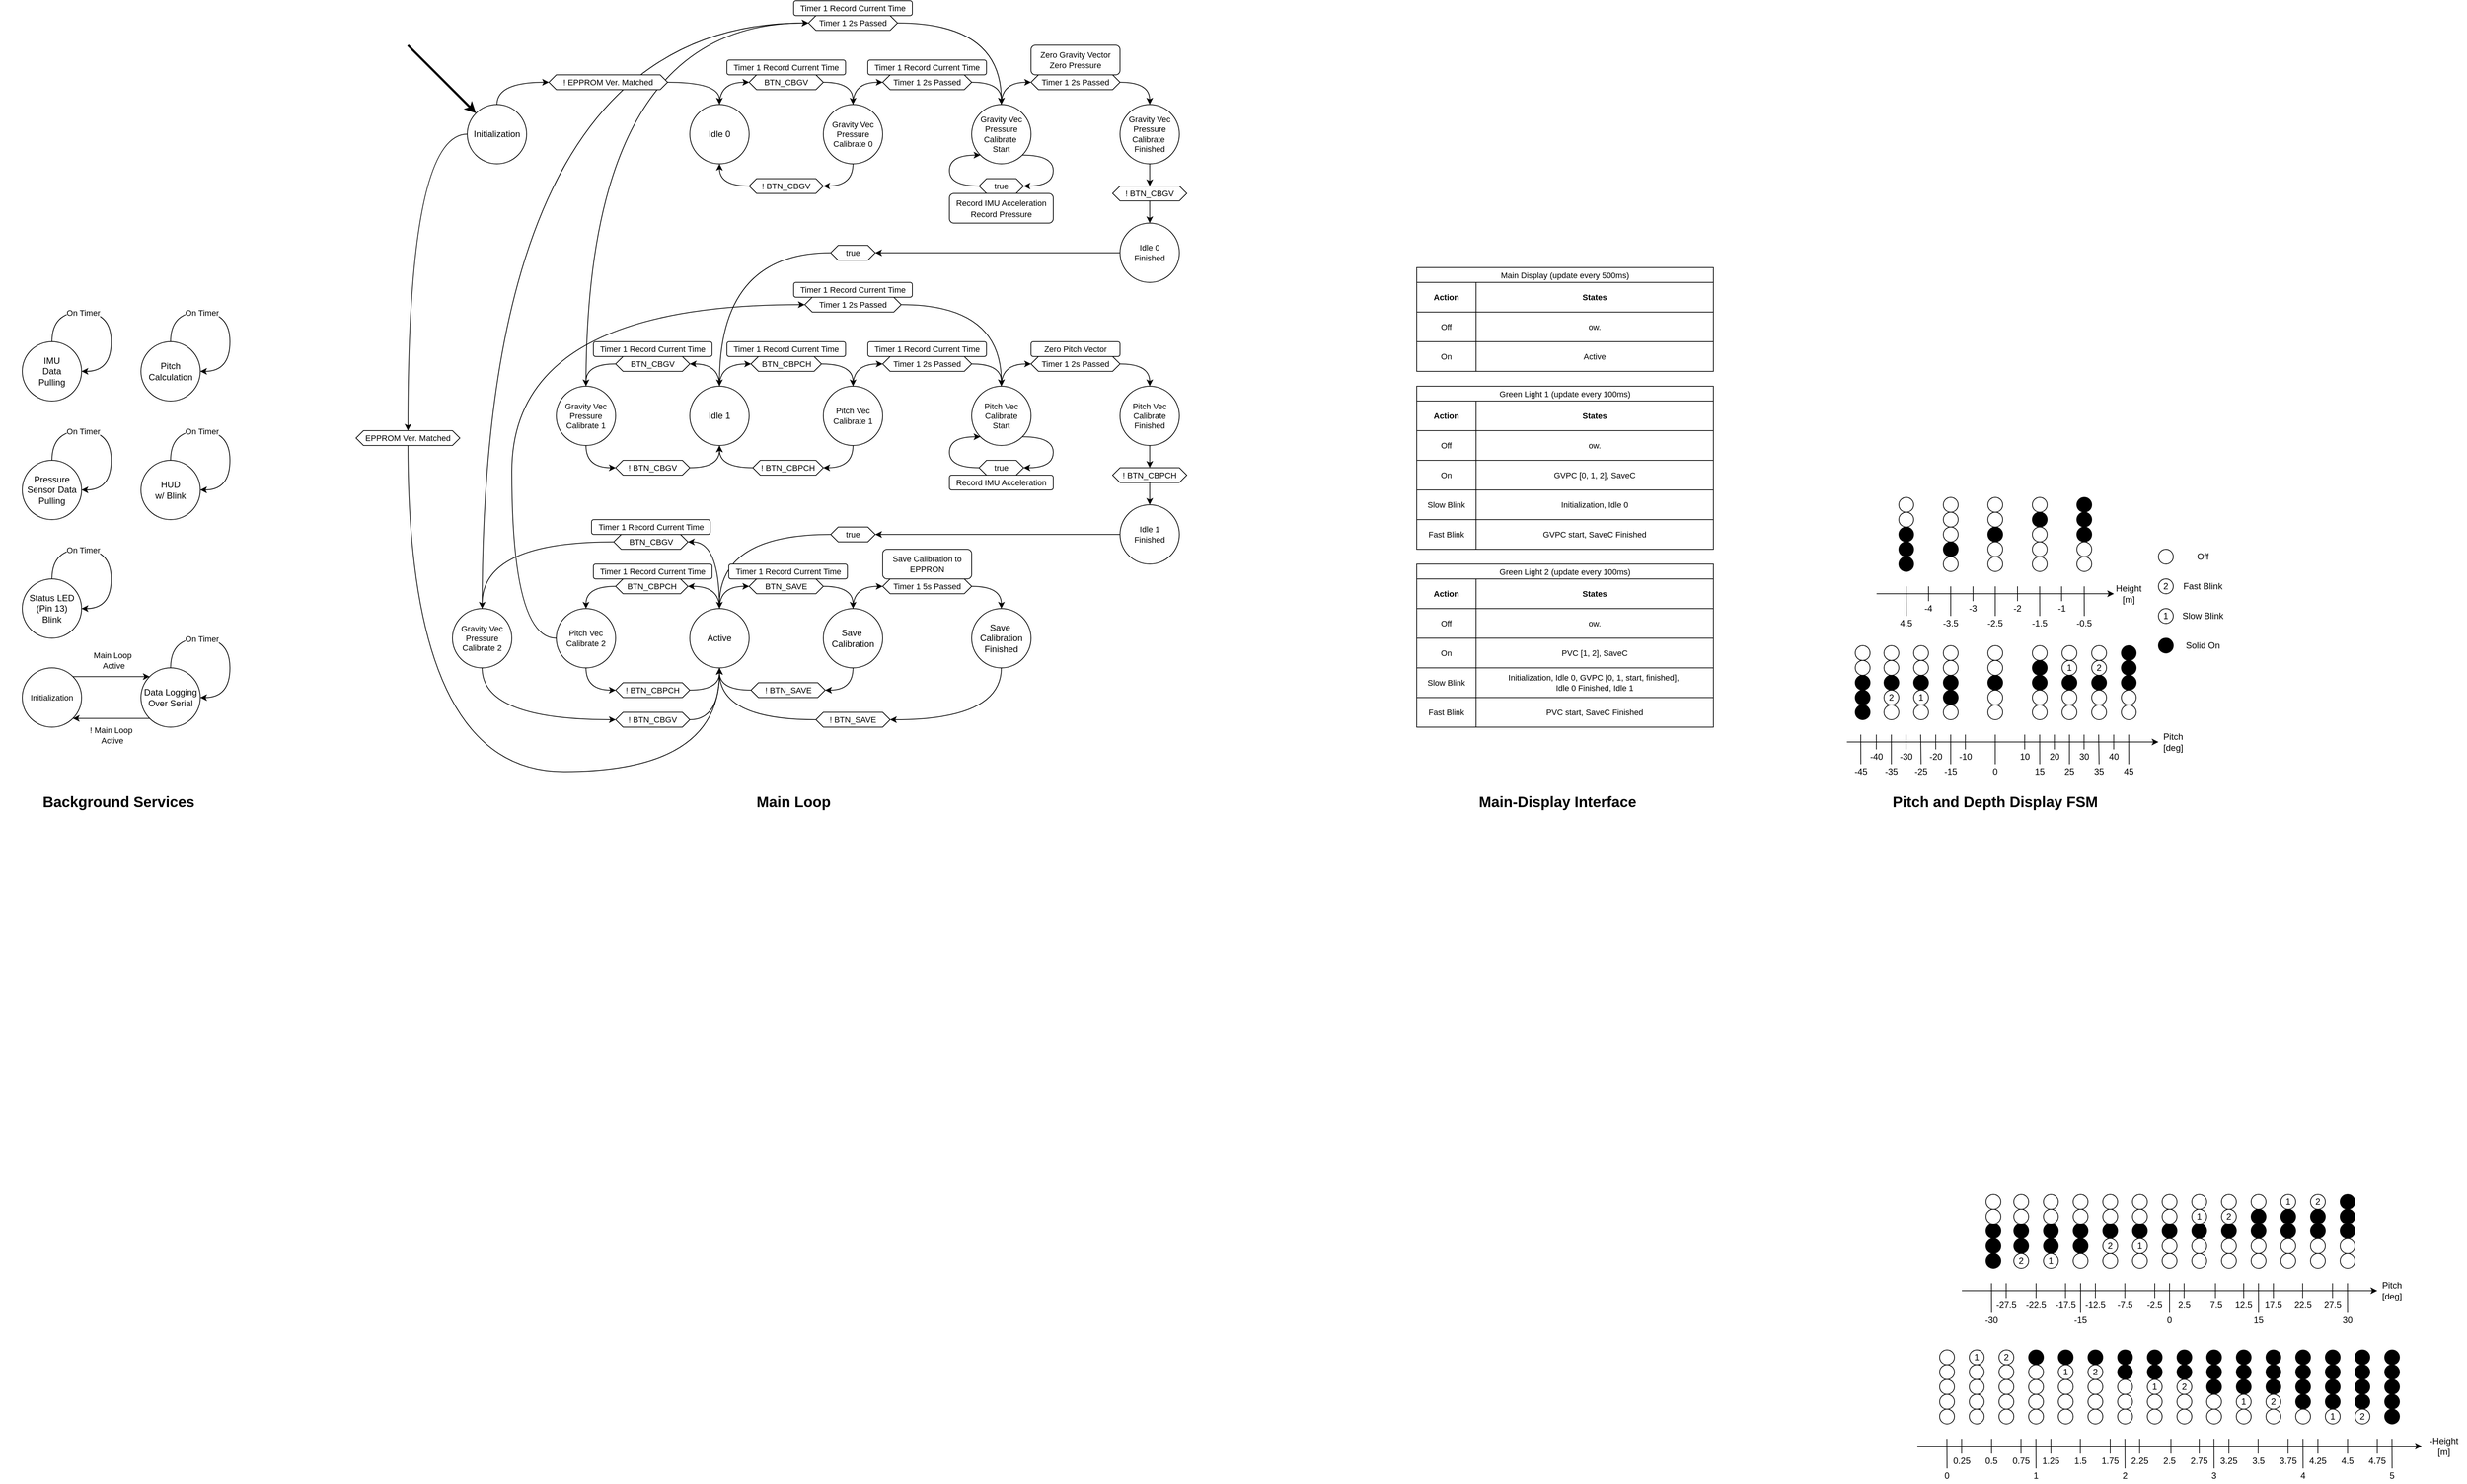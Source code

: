 <mxfile version="26.0.4">
  <diagram name="Page-1" id="vc2-ugjVfAUITuuNlwr3">
    <mxGraphModel dx="2332" dy="1047" grid="1" gridSize="10" guides="1" tooltips="1" connect="1" arrows="1" fold="1" page="1" pageScale="1" pageWidth="850" pageHeight="1100" math="0" shadow="0">
      <root>
        <mxCell id="0" />
        <mxCell id="1" parent="0" />
        <mxCell id="wyJI5OHo2Kch5RlbWxAS-3" style="edgeStyle=orthogonalEdgeStyle;rounded=0;orthogonalLoop=1;jettySize=auto;html=1;exitX=0.5;exitY=0;exitDx=0;exitDy=0;entryX=1;entryY=0.5;entryDx=0;entryDy=0;curved=1;" parent="1" source="wyJI5OHo2Kch5RlbWxAS-1" target="wyJI5OHo2Kch5RlbWxAS-1" edge="1">
          <mxGeometry relative="1" as="geometry">
            <mxPoint x="-670" y="920" as="targetPoint" />
            <Array as="points">
              <mxPoint x="-760" y="1040" />
              <mxPoint x="-680" y="1040" />
              <mxPoint x="-680" y="1120" />
            </Array>
          </mxGeometry>
        </mxCell>
        <mxCell id="wyJI5OHo2Kch5RlbWxAS-4" value="On Timer" style="edgeLabel;html=1;align=center;verticalAlign=middle;resizable=0;points=[];" parent="wyJI5OHo2Kch5RlbWxAS-3" vertex="1" connectable="0">
          <mxGeometry x="-0.317" y="-1" relative="1" as="geometry">
            <mxPoint as="offset" />
          </mxGeometry>
        </mxCell>
        <mxCell id="wyJI5OHo2Kch5RlbWxAS-1" value="IMU&lt;div&gt;Data&lt;/div&gt;&lt;div&gt;Pulling&lt;/div&gt;" style="ellipse;whiteSpace=wrap;html=1;aspect=fixed;" parent="1" vertex="1">
          <mxGeometry x="-800" y="1080" width="80" height="80" as="geometry" />
        </mxCell>
        <mxCell id="wyJI5OHo2Kch5RlbWxAS-5" style="edgeStyle=orthogonalEdgeStyle;rounded=0;orthogonalLoop=1;jettySize=auto;html=1;exitX=0.5;exitY=0;exitDx=0;exitDy=0;entryX=1;entryY=0.5;entryDx=0;entryDy=0;curved=1;" parent="1" source="wyJI5OHo2Kch5RlbWxAS-7" target="wyJI5OHo2Kch5RlbWxAS-7" edge="1">
          <mxGeometry relative="1" as="geometry">
            <mxPoint x="-510" y="920" as="targetPoint" />
            <Array as="points">
              <mxPoint x="-600" y="1040" />
              <mxPoint x="-520" y="1040" />
              <mxPoint x="-520" y="1120" />
            </Array>
          </mxGeometry>
        </mxCell>
        <mxCell id="wyJI5OHo2Kch5RlbWxAS-6" value="On Timer" style="edgeLabel;html=1;align=center;verticalAlign=middle;resizable=0;points=[];" parent="wyJI5OHo2Kch5RlbWxAS-5" vertex="1" connectable="0">
          <mxGeometry x="-0.317" y="-1" relative="1" as="geometry">
            <mxPoint as="offset" />
          </mxGeometry>
        </mxCell>
        <mxCell id="wyJI5OHo2Kch5RlbWxAS-7" value="Pitch Calculation" style="ellipse;whiteSpace=wrap;html=1;aspect=fixed;" parent="1" vertex="1">
          <mxGeometry x="-640" y="1080" width="80" height="80" as="geometry" />
        </mxCell>
        <mxCell id="wyJI5OHo2Kch5RlbWxAS-8" style="edgeStyle=orthogonalEdgeStyle;rounded=0;orthogonalLoop=1;jettySize=auto;html=1;exitX=0.5;exitY=0;exitDx=0;exitDy=0;entryX=1;entryY=0.5;entryDx=0;entryDy=0;curved=1;" parent="1" source="wyJI5OHo2Kch5RlbWxAS-10" target="wyJI5OHo2Kch5RlbWxAS-10" edge="1">
          <mxGeometry relative="1" as="geometry">
            <mxPoint x="-510" y="1080" as="targetPoint" />
            <Array as="points">
              <mxPoint x="-600" y="1200" />
              <mxPoint x="-520" y="1200" />
              <mxPoint x="-520" y="1280" />
            </Array>
          </mxGeometry>
        </mxCell>
        <mxCell id="wyJI5OHo2Kch5RlbWxAS-9" value="On Timer" style="edgeLabel;html=1;align=center;verticalAlign=middle;resizable=0;points=[];" parent="wyJI5OHo2Kch5RlbWxAS-8" vertex="1" connectable="0">
          <mxGeometry x="-0.317" y="-1" relative="1" as="geometry">
            <mxPoint as="offset" />
          </mxGeometry>
        </mxCell>
        <mxCell id="wyJI5OHo2Kch5RlbWxAS-10" value="HUD&lt;div&gt;w/ Blink&lt;/div&gt;" style="ellipse;whiteSpace=wrap;html=1;aspect=fixed;" parent="1" vertex="1">
          <mxGeometry x="-640" y="1240" width="80" height="80" as="geometry" />
        </mxCell>
        <mxCell id="wyJI5OHo2Kch5RlbWxAS-11" style="edgeStyle=orthogonalEdgeStyle;rounded=0;orthogonalLoop=1;jettySize=auto;html=1;exitX=0.5;exitY=0;exitDx=0;exitDy=0;entryX=1;entryY=0.5;entryDx=0;entryDy=0;curved=1;" parent="1" source="wyJI5OHo2Kch5RlbWxAS-13" target="wyJI5OHo2Kch5RlbWxAS-13" edge="1">
          <mxGeometry relative="1" as="geometry">
            <mxPoint x="-670" y="1080" as="targetPoint" />
            <Array as="points">
              <mxPoint x="-760" y="1200" />
              <mxPoint x="-680" y="1200" />
              <mxPoint x="-680" y="1280" />
            </Array>
          </mxGeometry>
        </mxCell>
        <mxCell id="wyJI5OHo2Kch5RlbWxAS-12" value="On Timer" style="edgeLabel;html=1;align=center;verticalAlign=middle;resizable=0;points=[];" parent="wyJI5OHo2Kch5RlbWxAS-11" vertex="1" connectable="0">
          <mxGeometry x="-0.317" y="-1" relative="1" as="geometry">
            <mxPoint as="offset" />
          </mxGeometry>
        </mxCell>
        <mxCell id="wyJI5OHo2Kch5RlbWxAS-13" value="Pressure Sensor Data Pulling" style="ellipse;whiteSpace=wrap;html=1;aspect=fixed;" parent="1" vertex="1">
          <mxGeometry x="-800" y="1240" width="80" height="80" as="geometry" />
        </mxCell>
        <mxCell id="_yVc6Fe7BxlGdp1vEw1C-26" style="edgeStyle=orthogonalEdgeStyle;shape=connector;curved=1;rounded=0;orthogonalLoop=1;jettySize=auto;html=1;exitX=0.5;exitY=0;exitDx=0;exitDy=0;entryX=0;entryY=0.5;entryDx=0;entryDy=0;strokeColor=default;align=center;verticalAlign=middle;fontFamily=Helvetica;fontSize=11;fontColor=default;labelBackgroundColor=default;endArrow=classic;" parent="1" source="wyJI5OHo2Kch5RlbWxAS-14" target="_yVc6Fe7BxlGdp1vEw1C-16" edge="1">
          <mxGeometry relative="1" as="geometry" />
        </mxCell>
        <mxCell id="wyJI5OHo2Kch5RlbWxAS-14" value="Idle 0" style="ellipse;whiteSpace=wrap;html=1;aspect=fixed;" parent="1" vertex="1">
          <mxGeometry x="100" y="760" width="80" height="80" as="geometry" />
        </mxCell>
        <mxCell id="_yVc6Fe7BxlGdp1vEw1C-29" style="edgeStyle=orthogonalEdgeStyle;shape=connector;curved=1;rounded=0;orthogonalLoop=1;jettySize=auto;html=1;exitX=0.5;exitY=1;exitDx=0;exitDy=0;entryX=1;entryY=0.5;entryDx=0;entryDy=0;strokeColor=default;align=center;verticalAlign=middle;fontFamily=Helvetica;fontSize=11;fontColor=default;labelBackgroundColor=default;endArrow=classic;" parent="1" source="wyJI5OHo2Kch5RlbWxAS-16" target="_yVc6Fe7BxlGdp1vEw1C-19" edge="1">
          <mxGeometry relative="1" as="geometry" />
        </mxCell>
        <mxCell id="_yVc6Fe7BxlGdp1vEw1C-31" style="edgeStyle=orthogonalEdgeStyle;shape=connector;curved=1;rounded=0;orthogonalLoop=1;jettySize=auto;html=1;exitX=0.5;exitY=0;exitDx=0;exitDy=0;entryX=0;entryY=0.5;entryDx=0;entryDy=0;strokeColor=default;align=center;verticalAlign=middle;fontFamily=Helvetica;fontSize=11;fontColor=default;labelBackgroundColor=default;endArrow=classic;" parent="1" source="wyJI5OHo2Kch5RlbWxAS-16" target="_yVc6Fe7BxlGdp1vEw1C-18" edge="1">
          <mxGeometry relative="1" as="geometry" />
        </mxCell>
        <mxCell id="wyJI5OHo2Kch5RlbWxAS-16" value="&lt;div&gt;Gravity Vec&lt;/div&gt;&lt;div&gt;Pressure&lt;/div&gt;&lt;div&gt;Calibrate 0&lt;/div&gt;" style="ellipse;whiteSpace=wrap;html=1;aspect=fixed;fontFamily=Helvetica;fontSize=11;fontColor=default;labelBackgroundColor=default;" parent="1" vertex="1">
          <mxGeometry x="280" y="760" width="80" height="80" as="geometry" />
        </mxCell>
        <mxCell id="_yVc6Fe7BxlGdp1vEw1C-33" style="edgeStyle=orthogonalEdgeStyle;shape=connector;curved=1;rounded=0;orthogonalLoop=1;jettySize=auto;html=1;exitX=1;exitY=1;exitDx=0;exitDy=0;entryX=1;entryY=0.5;entryDx=0;entryDy=0;strokeColor=default;align=center;verticalAlign=middle;fontFamily=Helvetica;fontSize=11;fontColor=default;labelBackgroundColor=default;endArrow=classic;" parent="1" source="wyJI5OHo2Kch5RlbWxAS-17" target="_yVc6Fe7BxlGdp1vEw1C-20" edge="1">
          <mxGeometry relative="1" as="geometry">
            <Array as="points">
              <mxPoint x="590" y="828" />
              <mxPoint x="590" y="870" />
            </Array>
          </mxGeometry>
        </mxCell>
        <mxCell id="_yVc6Fe7BxlGdp1vEw1C-35" style="edgeStyle=orthogonalEdgeStyle;shape=connector;curved=1;rounded=0;orthogonalLoop=1;jettySize=auto;html=1;exitX=0.5;exitY=0;exitDx=0;exitDy=0;entryX=0;entryY=0.5;entryDx=0;entryDy=0;strokeColor=default;align=center;verticalAlign=middle;fontFamily=Helvetica;fontSize=11;fontColor=default;labelBackgroundColor=default;endArrow=classic;" parent="1" source="wyJI5OHo2Kch5RlbWxAS-17" target="_yVc6Fe7BxlGdp1vEw1C-23" edge="1">
          <mxGeometry relative="1" as="geometry" />
        </mxCell>
        <mxCell id="wyJI5OHo2Kch5RlbWxAS-17" value="&lt;div&gt;&lt;div&gt;Gravity Vec&lt;/div&gt;&lt;div&gt;Pressure&lt;/div&gt;Calibrate&amp;nbsp;&lt;/div&gt;&lt;div&gt;Start&lt;br&gt;&lt;/div&gt;" style="ellipse;whiteSpace=wrap;html=1;aspect=fixed;fontFamily=Helvetica;fontSize=11;fontColor=default;labelBackgroundColor=default;" parent="1" vertex="1">
          <mxGeometry x="480" y="760" width="80" height="80" as="geometry" />
        </mxCell>
        <mxCell id="_yVc6Fe7BxlGdp1vEw1C-165" style="edgeStyle=orthogonalEdgeStyle;shape=connector;curved=1;rounded=0;orthogonalLoop=1;jettySize=auto;html=1;exitX=0.5;exitY=1;exitDx=0;exitDy=0;entryX=0.5;entryY=0;entryDx=0;entryDy=0;strokeColor=default;align=center;verticalAlign=middle;fontFamily=Helvetica;fontSize=11;fontColor=default;labelBackgroundColor=default;endArrow=classic;" parent="1" source="wyJI5OHo2Kch5RlbWxAS-18" target="_yVc6Fe7BxlGdp1vEw1C-110" edge="1">
          <mxGeometry relative="1" as="geometry" />
        </mxCell>
        <mxCell id="wyJI5OHo2Kch5RlbWxAS-18" value="&lt;div&gt;&lt;div&gt;Gravity Vec&lt;/div&gt;&lt;div&gt;Pressure&lt;/div&gt;Calibrate&amp;nbsp;&lt;/div&gt;&lt;div&gt;Finished&lt;br&gt;&lt;/div&gt;" style="ellipse;whiteSpace=wrap;html=1;aspect=fixed;fontFamily=Helvetica;fontSize=11;fontColor=default;labelBackgroundColor=default;" parent="1" vertex="1">
          <mxGeometry x="680" y="760" width="80" height="80" as="geometry" />
        </mxCell>
        <mxCell id="wyJI5OHo2Kch5RlbWxAS-42" value="Zero Gravity Vector&lt;div&gt;Zero Pressure&lt;/div&gt;" style="rounded=1;whiteSpace=wrap;html=1;fontFamily=Helvetica;fontSize=11;fontColor=default;labelBackgroundColor=default;" parent="1" vertex="1">
          <mxGeometry x="560" y="680" width="120" height="40" as="geometry" />
        </mxCell>
        <mxCell id="_yVc6Fe7BxlGdp1vEw1C-2" value="&lt;span style=&quot;font-size: 11px; text-wrap: nowrap; background-color: rgb(255, 255, 255);&quot;&gt;Timer 1 Record Current Time&lt;/span&gt;" style="rounded=1;whiteSpace=wrap;html=1;" parent="1" vertex="1">
          <mxGeometry x="150" y="700" width="160" height="20" as="geometry" />
        </mxCell>
        <mxCell id="_yVc6Fe7BxlGdp1vEw1C-28" style="edgeStyle=orthogonalEdgeStyle;shape=connector;curved=1;rounded=0;orthogonalLoop=1;jettySize=auto;html=1;exitX=1;exitY=0.5;exitDx=0;exitDy=0;entryX=0.5;entryY=0;entryDx=0;entryDy=0;strokeColor=default;align=center;verticalAlign=middle;fontFamily=Helvetica;fontSize=11;fontColor=default;labelBackgroundColor=default;endArrow=classic;" parent="1" source="_yVc6Fe7BxlGdp1vEw1C-16" target="wyJI5OHo2Kch5RlbWxAS-16" edge="1">
          <mxGeometry relative="1" as="geometry" />
        </mxCell>
        <mxCell id="_yVc6Fe7BxlGdp1vEw1C-16" value="&lt;span style=&quot;text-wrap: nowrap;&quot;&gt;BTN_CBGV&lt;/span&gt;" style="shape=hexagon;perimeter=hexagonPerimeter2;whiteSpace=wrap;html=1;fixedSize=1;fontFamily=Helvetica;fontSize=11;fontColor=default;labelBackgroundColor=default;size=10;" parent="1" vertex="1">
          <mxGeometry x="180" y="720" width="100" height="20" as="geometry" />
        </mxCell>
        <mxCell id="_yVc6Fe7BxlGdp1vEw1C-32" style="edgeStyle=orthogonalEdgeStyle;shape=connector;curved=1;rounded=0;orthogonalLoop=1;jettySize=auto;html=1;exitX=1;exitY=0.5;exitDx=0;exitDy=0;entryX=0.5;entryY=0;entryDx=0;entryDy=0;strokeColor=default;align=center;verticalAlign=middle;fontFamily=Helvetica;fontSize=11;fontColor=default;labelBackgroundColor=default;endArrow=classic;" parent="1" source="_yVc6Fe7BxlGdp1vEw1C-18" target="wyJI5OHo2Kch5RlbWxAS-17" edge="1">
          <mxGeometry relative="1" as="geometry" />
        </mxCell>
        <mxCell id="_yVc6Fe7BxlGdp1vEw1C-18" value="&lt;span style=&quot;text-wrap: nowrap;&quot;&gt;Timer 1&amp;nbsp;&lt;/span&gt;&lt;span style=&quot;text-wrap: nowrap;&quot;&gt;2s Passed&lt;/span&gt;" style="shape=hexagon;perimeter=hexagonPerimeter2;whiteSpace=wrap;html=1;fixedSize=1;fontFamily=Helvetica;fontSize=11;fontColor=default;labelBackgroundColor=default;size=10;" parent="1" vertex="1">
          <mxGeometry x="360" y="720" width="120" height="20" as="geometry" />
        </mxCell>
        <mxCell id="_yVc6Fe7BxlGdp1vEw1C-30" style="edgeStyle=orthogonalEdgeStyle;shape=connector;curved=1;rounded=0;orthogonalLoop=1;jettySize=auto;html=1;exitX=0;exitY=0.5;exitDx=0;exitDy=0;entryX=0.5;entryY=1;entryDx=0;entryDy=0;strokeColor=default;align=center;verticalAlign=middle;fontFamily=Helvetica;fontSize=11;fontColor=default;labelBackgroundColor=default;endArrow=classic;" parent="1" source="_yVc6Fe7BxlGdp1vEw1C-19" target="wyJI5OHo2Kch5RlbWxAS-14" edge="1">
          <mxGeometry relative="1" as="geometry" />
        </mxCell>
        <mxCell id="_yVc6Fe7BxlGdp1vEw1C-19" value="&lt;span style=&quot;text-wrap: nowrap;&quot;&gt;! BTN_CBGV&lt;/span&gt;" style="shape=hexagon;perimeter=hexagonPerimeter2;whiteSpace=wrap;html=1;fixedSize=1;fontFamily=Helvetica;fontSize=11;fontColor=default;labelBackgroundColor=default;size=10;" parent="1" vertex="1">
          <mxGeometry x="180" y="860" width="100" height="20" as="geometry" />
        </mxCell>
        <mxCell id="_yVc6Fe7BxlGdp1vEw1C-34" style="edgeStyle=orthogonalEdgeStyle;shape=connector;curved=1;rounded=0;orthogonalLoop=1;jettySize=auto;html=1;exitX=0;exitY=0.5;exitDx=0;exitDy=0;entryX=0;entryY=1;entryDx=0;entryDy=0;strokeColor=default;align=center;verticalAlign=middle;fontFamily=Helvetica;fontSize=11;fontColor=default;labelBackgroundColor=default;endArrow=classic;" parent="1" source="_yVc6Fe7BxlGdp1vEw1C-20" target="wyJI5OHo2Kch5RlbWxAS-17" edge="1">
          <mxGeometry relative="1" as="geometry">
            <Array as="points">
              <mxPoint x="450" y="870" />
              <mxPoint x="450" y="828" />
            </Array>
          </mxGeometry>
        </mxCell>
        <mxCell id="_yVc6Fe7BxlGdp1vEw1C-20" value="&lt;span style=&quot;text-wrap: nowrap;&quot;&gt;true&lt;/span&gt;" style="shape=hexagon;perimeter=hexagonPerimeter2;whiteSpace=wrap;html=1;fixedSize=1;fontFamily=Helvetica;fontSize=11;fontColor=default;labelBackgroundColor=default;size=10;" parent="1" vertex="1">
          <mxGeometry x="490" y="860" width="60" height="20" as="geometry" />
        </mxCell>
        <mxCell id="_yVc6Fe7BxlGdp1vEw1C-22" value="&lt;span style=&quot;font-size: 11px; text-wrap: nowrap; background-color: rgb(255, 255, 255);&quot;&gt;Timer 1&amp;nbsp;Record Current Time&lt;/span&gt;" style="rounded=1;whiteSpace=wrap;html=1;" parent="1" vertex="1">
          <mxGeometry x="340" y="700" width="160" height="20" as="geometry" />
        </mxCell>
        <mxCell id="_yVc6Fe7BxlGdp1vEw1C-36" style="edgeStyle=orthogonalEdgeStyle;shape=connector;curved=1;rounded=0;orthogonalLoop=1;jettySize=auto;html=1;exitX=1;exitY=0.5;exitDx=0;exitDy=0;entryX=0.5;entryY=0;entryDx=0;entryDy=0;strokeColor=default;align=center;verticalAlign=middle;fontFamily=Helvetica;fontSize=11;fontColor=default;labelBackgroundColor=default;endArrow=classic;" parent="1" source="_yVc6Fe7BxlGdp1vEw1C-23" target="wyJI5OHo2Kch5RlbWxAS-18" edge="1">
          <mxGeometry relative="1" as="geometry" />
        </mxCell>
        <mxCell id="_yVc6Fe7BxlGdp1vEw1C-23" value="&lt;span style=&quot;text-wrap: nowrap;&quot;&gt;Timer 1&lt;/span&gt;&lt;span style=&quot;text-wrap: nowrap;&quot;&gt;&amp;nbsp;2s Passed&lt;/span&gt;" style="shape=hexagon;perimeter=hexagonPerimeter2;whiteSpace=wrap;html=1;fixedSize=1;fontFamily=Helvetica;fontSize=11;fontColor=default;labelBackgroundColor=default;size=10;" parent="1" vertex="1">
          <mxGeometry x="560" y="720" width="120" height="20" as="geometry" />
        </mxCell>
        <mxCell id="_yVc6Fe7BxlGdp1vEw1C-24" value="&lt;span style=&quot;font-size: 11px; text-wrap: nowrap; background-color: rgb(255, 255, 255);&quot;&gt;Record IMU Acceleration&lt;/span&gt;&lt;div&gt;&lt;span style=&quot;font-size: 11px; text-wrap: nowrap; background-color: rgb(255, 255, 255);&quot;&gt;Record Pressure&lt;/span&gt;&lt;/div&gt;" style="rounded=1;whiteSpace=wrap;html=1;" parent="1" vertex="1">
          <mxGeometry x="450" y="880" width="140" height="40" as="geometry" />
        </mxCell>
        <mxCell id="_yVc6Fe7BxlGdp1vEw1C-83" style="edgeStyle=orthogonalEdgeStyle;shape=connector;curved=1;rounded=0;orthogonalLoop=1;jettySize=auto;html=1;exitX=0.5;exitY=0;exitDx=0;exitDy=0;entryX=0;entryY=0.5;entryDx=0;entryDy=0;strokeColor=default;align=center;verticalAlign=middle;fontFamily=Helvetica;fontSize=11;fontColor=default;labelBackgroundColor=default;endArrow=classic;" parent="1" source="_yVc6Fe7BxlGdp1vEw1C-84" target="_yVc6Fe7BxlGdp1vEw1C-95" edge="1">
          <mxGeometry relative="1" as="geometry" />
        </mxCell>
        <mxCell id="_yVc6Fe7BxlGdp1vEw1C-125" style="edgeStyle=orthogonalEdgeStyle;shape=connector;curved=1;rounded=0;orthogonalLoop=1;jettySize=auto;html=1;exitX=0.5;exitY=0;exitDx=0;exitDy=0;entryX=1;entryY=0.5;entryDx=0;entryDy=0;strokeColor=default;align=center;verticalAlign=middle;fontFamily=Helvetica;fontSize=11;fontColor=default;labelBackgroundColor=default;endArrow=classic;" parent="1" source="_yVc6Fe7BxlGdp1vEw1C-84" target="_yVc6Fe7BxlGdp1vEw1C-123" edge="1">
          <mxGeometry relative="1" as="geometry" />
        </mxCell>
        <mxCell id="_yVc6Fe7BxlGdp1vEw1C-84" value="Idle 1" style="ellipse;whiteSpace=wrap;html=1;aspect=fixed;" parent="1" vertex="1">
          <mxGeometry x="100" y="1140" width="80" height="80" as="geometry" />
        </mxCell>
        <mxCell id="_yVc6Fe7BxlGdp1vEw1C-85" style="edgeStyle=orthogonalEdgeStyle;shape=connector;curved=1;rounded=0;orthogonalLoop=1;jettySize=auto;html=1;exitX=0.5;exitY=1;exitDx=0;exitDy=0;entryX=1;entryY=0.5;entryDx=0;entryDy=0;strokeColor=default;align=center;verticalAlign=middle;fontFamily=Helvetica;fontSize=11;fontColor=default;labelBackgroundColor=default;endArrow=classic;" parent="1" source="_yVc6Fe7BxlGdp1vEw1C-87" target="_yVc6Fe7BxlGdp1vEw1C-99" edge="1">
          <mxGeometry relative="1" as="geometry" />
        </mxCell>
        <mxCell id="_yVc6Fe7BxlGdp1vEw1C-86" style="edgeStyle=orthogonalEdgeStyle;shape=connector;curved=1;rounded=0;orthogonalLoop=1;jettySize=auto;html=1;exitX=0.5;exitY=0;exitDx=0;exitDy=0;entryX=0;entryY=0.5;entryDx=0;entryDy=0;strokeColor=default;align=center;verticalAlign=middle;fontFamily=Helvetica;fontSize=11;fontColor=default;labelBackgroundColor=default;endArrow=classic;" parent="1" source="_yVc6Fe7BxlGdp1vEw1C-87" target="_yVc6Fe7BxlGdp1vEw1C-97" edge="1">
          <mxGeometry relative="1" as="geometry" />
        </mxCell>
        <mxCell id="_yVc6Fe7BxlGdp1vEw1C-87" value="&lt;div&gt;Pitch Vec&lt;/div&gt;&lt;div&gt;Calibrate 1&lt;/div&gt;" style="ellipse;whiteSpace=wrap;html=1;aspect=fixed;fontFamily=Helvetica;fontSize=11;fontColor=default;labelBackgroundColor=default;" parent="1" vertex="1">
          <mxGeometry x="280" y="1140" width="80" height="80" as="geometry" />
        </mxCell>
        <mxCell id="_yVc6Fe7BxlGdp1vEw1C-88" style="edgeStyle=orthogonalEdgeStyle;shape=connector;curved=1;rounded=0;orthogonalLoop=1;jettySize=auto;html=1;exitX=1;exitY=1;exitDx=0;exitDy=0;entryX=1;entryY=0.5;entryDx=0;entryDy=0;strokeColor=default;align=center;verticalAlign=middle;fontFamily=Helvetica;fontSize=11;fontColor=default;labelBackgroundColor=default;endArrow=classic;" parent="1" source="_yVc6Fe7BxlGdp1vEw1C-90" target="_yVc6Fe7BxlGdp1vEw1C-101" edge="1">
          <mxGeometry relative="1" as="geometry">
            <Array as="points">
              <mxPoint x="590" y="1208" />
              <mxPoint x="590" y="1250" />
            </Array>
          </mxGeometry>
        </mxCell>
        <mxCell id="_yVc6Fe7BxlGdp1vEw1C-89" style="edgeStyle=orthogonalEdgeStyle;shape=connector;curved=1;rounded=0;orthogonalLoop=1;jettySize=auto;html=1;exitX=0.5;exitY=0;exitDx=0;exitDy=0;entryX=0;entryY=0.5;entryDx=0;entryDy=0;strokeColor=default;align=center;verticalAlign=middle;fontFamily=Helvetica;fontSize=11;fontColor=default;labelBackgroundColor=default;endArrow=classic;" parent="1" source="_yVc6Fe7BxlGdp1vEw1C-90" target="_yVc6Fe7BxlGdp1vEw1C-104" edge="1">
          <mxGeometry relative="1" as="geometry" />
        </mxCell>
        <mxCell id="_yVc6Fe7BxlGdp1vEw1C-90" value="&lt;div&gt;Pitch Vec&lt;/div&gt;&lt;div&gt;Calibrate&lt;/div&gt;&lt;div&gt;Start&lt;/div&gt;" style="ellipse;whiteSpace=wrap;html=1;aspect=fixed;fontFamily=Helvetica;fontSize=11;fontColor=default;labelBackgroundColor=default;" parent="1" vertex="1">
          <mxGeometry x="480" y="1140" width="80" height="80" as="geometry" />
        </mxCell>
        <mxCell id="_yVc6Fe7BxlGdp1vEw1C-168" style="edgeStyle=orthogonalEdgeStyle;shape=connector;curved=1;rounded=0;orthogonalLoop=1;jettySize=auto;html=1;exitX=0.5;exitY=1;exitDx=0;exitDy=0;entryX=0.5;entryY=0;entryDx=0;entryDy=0;strokeColor=default;align=center;verticalAlign=middle;fontFamily=Helvetica;fontSize=11;fontColor=default;labelBackgroundColor=default;endArrow=classic;" parent="1" source="_yVc6Fe7BxlGdp1vEw1C-91" target="_yVc6Fe7BxlGdp1vEw1C-119" edge="1">
          <mxGeometry relative="1" as="geometry" />
        </mxCell>
        <mxCell id="_yVc6Fe7BxlGdp1vEw1C-91" value="&lt;div&gt;Pitch Vec&lt;/div&gt;&lt;div&gt;Calibrate&lt;/div&gt;&lt;div&gt;Finished&lt;/div&gt;" style="ellipse;whiteSpace=wrap;html=1;aspect=fixed;fontFamily=Helvetica;fontSize=11;fontColor=default;labelBackgroundColor=default;" parent="1" vertex="1">
          <mxGeometry x="680" y="1140" width="80" height="80" as="geometry" />
        </mxCell>
        <mxCell id="_yVc6Fe7BxlGdp1vEw1C-92" value="Zero Pitch Vector" style="rounded=1;whiteSpace=wrap;html=1;fontFamily=Helvetica;fontSize=11;fontColor=default;labelBackgroundColor=default;" parent="1" vertex="1">
          <mxGeometry x="560" y="1080" width="120" height="20" as="geometry" />
        </mxCell>
        <mxCell id="_yVc6Fe7BxlGdp1vEw1C-93" value="&lt;span style=&quot;font-size: 11px; text-wrap: nowrap; background-color: rgb(255, 255, 255);&quot;&gt;Timer 1 Record Current Time&lt;/span&gt;" style="rounded=1;whiteSpace=wrap;html=1;" parent="1" vertex="1">
          <mxGeometry x="150" y="1080" width="160" height="20" as="geometry" />
        </mxCell>
        <mxCell id="_yVc6Fe7BxlGdp1vEw1C-94" style="edgeStyle=orthogonalEdgeStyle;shape=connector;curved=1;rounded=0;orthogonalLoop=1;jettySize=auto;html=1;exitX=1;exitY=0.5;exitDx=0;exitDy=0;entryX=0.5;entryY=0;entryDx=0;entryDy=0;strokeColor=default;align=center;verticalAlign=middle;fontFamily=Helvetica;fontSize=11;fontColor=default;labelBackgroundColor=default;endArrow=classic;" parent="1" source="_yVc6Fe7BxlGdp1vEw1C-95" target="_yVc6Fe7BxlGdp1vEw1C-87" edge="1">
          <mxGeometry relative="1" as="geometry" />
        </mxCell>
        <mxCell id="_yVc6Fe7BxlGdp1vEw1C-95" value="&lt;span style=&quot;text-wrap: nowrap;&quot;&gt;BTN_CBPCH&lt;/span&gt;" style="shape=hexagon;perimeter=hexagonPerimeter2;whiteSpace=wrap;html=1;fixedSize=1;fontFamily=Helvetica;fontSize=11;fontColor=default;labelBackgroundColor=default;size=10;" parent="1" vertex="1">
          <mxGeometry x="182.5" y="1100" width="95" height="20" as="geometry" />
        </mxCell>
        <mxCell id="_yVc6Fe7BxlGdp1vEw1C-96" style="edgeStyle=orthogonalEdgeStyle;shape=connector;curved=1;rounded=0;orthogonalLoop=1;jettySize=auto;html=1;exitX=1;exitY=0.5;exitDx=0;exitDy=0;entryX=0.5;entryY=0;entryDx=0;entryDy=0;strokeColor=default;align=center;verticalAlign=middle;fontFamily=Helvetica;fontSize=11;fontColor=default;labelBackgroundColor=default;endArrow=classic;" parent="1" source="_yVc6Fe7BxlGdp1vEw1C-97" target="_yVc6Fe7BxlGdp1vEw1C-90" edge="1">
          <mxGeometry relative="1" as="geometry" />
        </mxCell>
        <mxCell id="_yVc6Fe7BxlGdp1vEw1C-97" value="&lt;span style=&quot;text-wrap: nowrap;&quot;&gt;Timer 1&amp;nbsp;&lt;/span&gt;&lt;span style=&quot;text-wrap: nowrap;&quot;&gt;2s Passed&lt;/span&gt;" style="shape=hexagon;perimeter=hexagonPerimeter2;whiteSpace=wrap;html=1;fixedSize=1;fontFamily=Helvetica;fontSize=11;fontColor=default;labelBackgroundColor=default;size=10;" parent="1" vertex="1">
          <mxGeometry x="360" y="1100" width="120" height="20" as="geometry" />
        </mxCell>
        <mxCell id="_yVc6Fe7BxlGdp1vEw1C-98" style="edgeStyle=orthogonalEdgeStyle;shape=connector;curved=1;rounded=0;orthogonalLoop=1;jettySize=auto;html=1;exitX=0;exitY=0.5;exitDx=0;exitDy=0;entryX=0.5;entryY=1;entryDx=0;entryDy=0;strokeColor=default;align=center;verticalAlign=middle;fontFamily=Helvetica;fontSize=11;fontColor=default;labelBackgroundColor=default;endArrow=classic;" parent="1" source="_yVc6Fe7BxlGdp1vEw1C-99" target="_yVc6Fe7BxlGdp1vEw1C-84" edge="1">
          <mxGeometry relative="1" as="geometry" />
        </mxCell>
        <mxCell id="_yVc6Fe7BxlGdp1vEw1C-99" value="&lt;span style=&quot;text-wrap: nowrap;&quot;&gt;! BTN_CBPCH&lt;/span&gt;" style="shape=hexagon;perimeter=hexagonPerimeter2;whiteSpace=wrap;html=1;fixedSize=1;fontFamily=Helvetica;fontSize=11;fontColor=default;labelBackgroundColor=default;size=10;" parent="1" vertex="1">
          <mxGeometry x="185" y="1240" width="95" height="20" as="geometry" />
        </mxCell>
        <mxCell id="_yVc6Fe7BxlGdp1vEw1C-100" style="edgeStyle=orthogonalEdgeStyle;shape=connector;curved=1;rounded=0;orthogonalLoop=1;jettySize=auto;html=1;exitX=0;exitY=0.5;exitDx=0;exitDy=0;entryX=0;entryY=1;entryDx=0;entryDy=0;strokeColor=default;align=center;verticalAlign=middle;fontFamily=Helvetica;fontSize=11;fontColor=default;labelBackgroundColor=default;endArrow=classic;" parent="1" source="_yVc6Fe7BxlGdp1vEw1C-101" target="_yVc6Fe7BxlGdp1vEw1C-90" edge="1">
          <mxGeometry relative="1" as="geometry">
            <Array as="points">
              <mxPoint x="450" y="1250" />
              <mxPoint x="450" y="1208" />
            </Array>
          </mxGeometry>
        </mxCell>
        <mxCell id="_yVc6Fe7BxlGdp1vEw1C-101" value="&lt;span style=&quot;text-wrap: nowrap;&quot;&gt;true&lt;/span&gt;" style="shape=hexagon;perimeter=hexagonPerimeter2;whiteSpace=wrap;html=1;fixedSize=1;fontFamily=Helvetica;fontSize=11;fontColor=default;labelBackgroundColor=default;size=10;" parent="1" vertex="1">
          <mxGeometry x="490" y="1240" width="60" height="20" as="geometry" />
        </mxCell>
        <mxCell id="_yVc6Fe7BxlGdp1vEw1C-102" value="&lt;span style=&quot;font-size: 11px; text-wrap: nowrap; background-color: rgb(255, 255, 255);&quot;&gt;Timer 1&amp;nbsp;Record Current Time&lt;/span&gt;" style="rounded=1;whiteSpace=wrap;html=1;" parent="1" vertex="1">
          <mxGeometry x="340" y="1080" width="160" height="20" as="geometry" />
        </mxCell>
        <mxCell id="_yVc6Fe7BxlGdp1vEw1C-103" style="edgeStyle=orthogonalEdgeStyle;shape=connector;curved=1;rounded=0;orthogonalLoop=1;jettySize=auto;html=1;exitX=1;exitY=0.5;exitDx=0;exitDy=0;entryX=0.5;entryY=0;entryDx=0;entryDy=0;strokeColor=default;align=center;verticalAlign=middle;fontFamily=Helvetica;fontSize=11;fontColor=default;labelBackgroundColor=default;endArrow=classic;" parent="1" source="_yVc6Fe7BxlGdp1vEw1C-104" target="_yVc6Fe7BxlGdp1vEw1C-91" edge="1">
          <mxGeometry relative="1" as="geometry" />
        </mxCell>
        <mxCell id="_yVc6Fe7BxlGdp1vEw1C-104" value="&lt;span style=&quot;text-wrap: nowrap;&quot;&gt;Timer 1&lt;/span&gt;&lt;span style=&quot;text-wrap: nowrap;&quot;&gt;&amp;nbsp;2s Passed&lt;/span&gt;" style="shape=hexagon;perimeter=hexagonPerimeter2;whiteSpace=wrap;html=1;fixedSize=1;fontFamily=Helvetica;fontSize=11;fontColor=default;labelBackgroundColor=default;size=10;" parent="1" vertex="1">
          <mxGeometry x="560" y="1100" width="120" height="20" as="geometry" />
        </mxCell>
        <mxCell id="_yVc6Fe7BxlGdp1vEw1C-105" value="&lt;span style=&quot;font-size: 11px; text-wrap: nowrap; background-color: rgb(255, 255, 255);&quot;&gt;Record IMU Acceleration&lt;/span&gt;" style="rounded=1;whiteSpace=wrap;html=1;" parent="1" vertex="1">
          <mxGeometry x="450" y="1260" width="140" height="20" as="geometry" />
        </mxCell>
        <mxCell id="_yVc6Fe7BxlGdp1vEw1C-114" style="edgeStyle=orthogonalEdgeStyle;shape=connector;curved=1;rounded=0;orthogonalLoop=1;jettySize=auto;html=1;exitX=0;exitY=0.5;exitDx=0;exitDy=0;entryX=0.5;entryY=0;entryDx=0;entryDy=0;strokeColor=default;align=center;verticalAlign=middle;fontFamily=Helvetica;fontSize=11;fontColor=default;labelBackgroundColor=default;endArrow=classic;" parent="1" source="_yVc6Fe7BxlGdp1vEw1C-106" target="_yVc6Fe7BxlGdp1vEw1C-84" edge="1">
          <mxGeometry relative="1" as="geometry" />
        </mxCell>
        <mxCell id="_yVc6Fe7BxlGdp1vEw1C-106" value="&lt;span style=&quot;text-wrap: nowrap;&quot;&gt;true&lt;/span&gt;" style="shape=hexagon;perimeter=hexagonPerimeter2;whiteSpace=wrap;html=1;fixedSize=1;fontFamily=Helvetica;fontSize=11;fontColor=default;labelBackgroundColor=default;size=10;" parent="1" vertex="1">
          <mxGeometry x="290" y="950" width="60" height="20" as="geometry" />
        </mxCell>
        <mxCell id="_yVc6Fe7BxlGdp1vEw1C-167" style="edgeStyle=orthogonalEdgeStyle;shape=connector;curved=1;rounded=0;orthogonalLoop=1;jettySize=auto;html=1;exitX=0;exitY=0.5;exitDx=0;exitDy=0;entryX=1;entryY=0.5;entryDx=0;entryDy=0;strokeColor=default;align=center;verticalAlign=middle;fontFamily=Helvetica;fontSize=11;fontColor=default;labelBackgroundColor=default;endArrow=classic;" parent="1" source="_yVc6Fe7BxlGdp1vEw1C-109" target="_yVc6Fe7BxlGdp1vEw1C-106" edge="1">
          <mxGeometry relative="1" as="geometry" />
        </mxCell>
        <mxCell id="_yVc6Fe7BxlGdp1vEw1C-109" value="&lt;div&gt;&lt;div&gt;Idle 0&lt;/div&gt;&lt;/div&gt;&lt;div&gt;Finished&lt;/div&gt;" style="ellipse;whiteSpace=wrap;html=1;aspect=fixed;fontFamily=Helvetica;fontSize=11;fontColor=default;labelBackgroundColor=default;" parent="1" vertex="1">
          <mxGeometry x="680" y="920" width="80" height="80" as="geometry" />
        </mxCell>
        <mxCell id="_yVc6Fe7BxlGdp1vEw1C-166" style="edgeStyle=orthogonalEdgeStyle;shape=connector;curved=1;rounded=0;orthogonalLoop=1;jettySize=auto;html=1;exitX=0.5;exitY=1;exitDx=0;exitDy=0;entryX=0.5;entryY=0;entryDx=0;entryDy=0;strokeColor=default;align=center;verticalAlign=middle;fontFamily=Helvetica;fontSize=11;fontColor=default;labelBackgroundColor=default;endArrow=classic;" parent="1" source="_yVc6Fe7BxlGdp1vEw1C-110" target="_yVc6Fe7BxlGdp1vEw1C-109" edge="1">
          <mxGeometry relative="1" as="geometry" />
        </mxCell>
        <mxCell id="_yVc6Fe7BxlGdp1vEw1C-110" value="&lt;span style=&quot;text-wrap: nowrap;&quot;&gt;! BTN_CBGV&lt;/span&gt;" style="shape=hexagon;perimeter=hexagonPerimeter2;whiteSpace=wrap;html=1;fixedSize=1;fontFamily=Helvetica;fontSize=11;fontColor=default;labelBackgroundColor=default;size=10;" parent="1" vertex="1">
          <mxGeometry x="670" y="870" width="100" height="20" as="geometry" />
        </mxCell>
        <mxCell id="_yVc6Fe7BxlGdp1vEw1C-171" style="edgeStyle=orthogonalEdgeStyle;shape=connector;curved=1;rounded=0;orthogonalLoop=1;jettySize=auto;html=1;exitX=0;exitY=0.5;exitDx=0;exitDy=0;entryX=0.5;entryY=0;entryDx=0;entryDy=0;strokeColor=default;align=center;verticalAlign=middle;fontFamily=Helvetica;fontSize=11;fontColor=default;labelBackgroundColor=default;endArrow=classic;" parent="1" source="_yVc6Fe7BxlGdp1vEw1C-115" target="_yVc6Fe7BxlGdp1vEw1C-139" edge="1">
          <mxGeometry relative="1" as="geometry" />
        </mxCell>
        <mxCell id="_yVc6Fe7BxlGdp1vEw1C-115" value="&lt;span style=&quot;text-wrap: nowrap;&quot;&gt;true&lt;/span&gt;" style="shape=hexagon;perimeter=hexagonPerimeter2;whiteSpace=wrap;html=1;fixedSize=1;fontFamily=Helvetica;fontSize=11;fontColor=default;labelBackgroundColor=default;size=10;" parent="1" vertex="1">
          <mxGeometry x="290" y="1330" width="60" height="20" as="geometry" />
        </mxCell>
        <mxCell id="_yVc6Fe7BxlGdp1vEw1C-170" style="edgeStyle=orthogonalEdgeStyle;shape=connector;curved=1;rounded=0;orthogonalLoop=1;jettySize=auto;html=1;exitX=0;exitY=0.5;exitDx=0;exitDy=0;entryX=1;entryY=0.5;entryDx=0;entryDy=0;strokeColor=default;align=center;verticalAlign=middle;fontFamily=Helvetica;fontSize=11;fontColor=default;labelBackgroundColor=default;endArrow=classic;" parent="1" source="_yVc6Fe7BxlGdp1vEw1C-117" target="_yVc6Fe7BxlGdp1vEw1C-115" edge="1">
          <mxGeometry relative="1" as="geometry" />
        </mxCell>
        <mxCell id="_yVc6Fe7BxlGdp1vEw1C-117" value="&lt;div&gt;&lt;div&gt;Idle 1&lt;/div&gt;&lt;/div&gt;&lt;div&gt;Finished&lt;/div&gt;" style="ellipse;whiteSpace=wrap;html=1;aspect=fixed;fontFamily=Helvetica;fontSize=11;fontColor=default;labelBackgroundColor=default;" parent="1" vertex="1">
          <mxGeometry x="680" y="1300" width="80" height="80" as="geometry" />
        </mxCell>
        <mxCell id="_yVc6Fe7BxlGdp1vEw1C-169" style="edgeStyle=orthogonalEdgeStyle;shape=connector;curved=1;rounded=0;orthogonalLoop=1;jettySize=auto;html=1;exitX=0.5;exitY=1;exitDx=0;exitDy=0;entryX=0.5;entryY=0;entryDx=0;entryDy=0;strokeColor=default;align=center;verticalAlign=middle;fontFamily=Helvetica;fontSize=11;fontColor=default;labelBackgroundColor=default;endArrow=classic;" parent="1" source="_yVc6Fe7BxlGdp1vEw1C-119" target="_yVc6Fe7BxlGdp1vEw1C-117" edge="1">
          <mxGeometry relative="1" as="geometry" />
        </mxCell>
        <mxCell id="_yVc6Fe7BxlGdp1vEw1C-119" value="&lt;span style=&quot;text-wrap: nowrap;&quot;&gt;! BTN_CBPCH&lt;/span&gt;" style="shape=hexagon;perimeter=hexagonPerimeter2;whiteSpace=wrap;html=1;fixedSize=1;fontFamily=Helvetica;fontSize=11;fontColor=default;labelBackgroundColor=default;size=10;" parent="1" vertex="1">
          <mxGeometry x="670" y="1250" width="100" height="20" as="geometry" />
        </mxCell>
        <mxCell id="_yVc6Fe7BxlGdp1vEw1C-127" style="edgeStyle=orthogonalEdgeStyle;shape=connector;curved=1;rounded=0;orthogonalLoop=1;jettySize=auto;html=1;exitX=0.5;exitY=1;exitDx=0;exitDy=0;entryX=0;entryY=0.5;entryDx=0;entryDy=0;strokeColor=default;align=center;verticalAlign=middle;fontFamily=Helvetica;fontSize=11;fontColor=default;labelBackgroundColor=default;endArrow=classic;" parent="1" source="_yVc6Fe7BxlGdp1vEw1C-121" target="_yVc6Fe7BxlGdp1vEw1C-124" edge="1">
          <mxGeometry relative="1" as="geometry" />
        </mxCell>
        <mxCell id="_yVc6Fe7BxlGdp1vEw1C-133" style="edgeStyle=orthogonalEdgeStyle;shape=connector;curved=1;rounded=0;orthogonalLoop=1;jettySize=auto;html=1;exitX=0.5;exitY=0;exitDx=0;exitDy=0;entryX=0;entryY=0.5;entryDx=0;entryDy=0;strokeColor=default;align=center;verticalAlign=middle;fontFamily=Helvetica;fontSize=11;fontColor=default;labelBackgroundColor=default;endArrow=classic;" parent="1" source="_yVc6Fe7BxlGdp1vEw1C-121" target="_yVc6Fe7BxlGdp1vEw1C-129" edge="1">
          <mxGeometry relative="1" as="geometry" />
        </mxCell>
        <mxCell id="_yVc6Fe7BxlGdp1vEw1C-121" value="&lt;div&gt;Gravity Vec&lt;/div&gt;&lt;div&gt;Pressure&lt;/div&gt;&lt;div&gt;Calibrate 1&lt;/div&gt;" style="ellipse;whiteSpace=wrap;html=1;aspect=fixed;fontFamily=Helvetica;fontSize=11;fontColor=default;labelBackgroundColor=default;" parent="1" vertex="1">
          <mxGeometry x="-80" y="1140" width="80" height="80" as="geometry" />
        </mxCell>
        <mxCell id="_yVc6Fe7BxlGdp1vEw1C-122" value="&lt;span style=&quot;font-size: 11px; text-wrap: nowrap; background-color: rgb(255, 255, 255);&quot;&gt;Timer 1 Record Current Time&lt;/span&gt;" style="rounded=1;whiteSpace=wrap;html=1;" parent="1" vertex="1">
          <mxGeometry x="-30" y="1080" width="160" height="20" as="geometry" />
        </mxCell>
        <mxCell id="_yVc6Fe7BxlGdp1vEw1C-126" style="edgeStyle=orthogonalEdgeStyle;shape=connector;curved=1;rounded=0;orthogonalLoop=1;jettySize=auto;html=1;exitX=0;exitY=0.5;exitDx=0;exitDy=0;entryX=0.5;entryY=0;entryDx=0;entryDy=0;strokeColor=default;align=center;verticalAlign=middle;fontFamily=Helvetica;fontSize=11;fontColor=default;labelBackgroundColor=default;endArrow=classic;" parent="1" source="_yVc6Fe7BxlGdp1vEw1C-123" target="_yVc6Fe7BxlGdp1vEw1C-121" edge="1">
          <mxGeometry relative="1" as="geometry" />
        </mxCell>
        <mxCell id="_yVc6Fe7BxlGdp1vEw1C-123" value="&lt;span style=&quot;text-wrap: nowrap;&quot;&gt;BTN_CBGV&lt;/span&gt;" style="shape=hexagon;perimeter=hexagonPerimeter2;whiteSpace=wrap;html=1;fixedSize=1;fontFamily=Helvetica;fontSize=11;fontColor=default;labelBackgroundColor=default;size=10;" parent="1" vertex="1">
          <mxGeometry y="1100" width="100" height="20" as="geometry" />
        </mxCell>
        <mxCell id="_yVc6Fe7BxlGdp1vEw1C-128" style="edgeStyle=orthogonalEdgeStyle;shape=connector;curved=1;rounded=0;orthogonalLoop=1;jettySize=auto;html=1;exitX=1;exitY=0.5;exitDx=0;exitDy=0;entryX=0.5;entryY=1;entryDx=0;entryDy=0;strokeColor=default;align=center;verticalAlign=middle;fontFamily=Helvetica;fontSize=11;fontColor=default;labelBackgroundColor=default;endArrow=classic;" parent="1" source="_yVc6Fe7BxlGdp1vEw1C-124" target="_yVc6Fe7BxlGdp1vEw1C-84" edge="1">
          <mxGeometry relative="1" as="geometry" />
        </mxCell>
        <mxCell id="_yVc6Fe7BxlGdp1vEw1C-124" value="&lt;span style=&quot;text-wrap: nowrap;&quot;&gt;! BTN_CBGV&lt;/span&gt;" style="shape=hexagon;perimeter=hexagonPerimeter2;whiteSpace=wrap;html=1;fixedSize=1;fontFamily=Helvetica;fontSize=11;fontColor=default;labelBackgroundColor=default;size=10;" parent="1" vertex="1">
          <mxGeometry y="1240" width="100" height="20" as="geometry" />
        </mxCell>
        <mxCell id="_yVc6Fe7BxlGdp1vEw1C-134" style="edgeStyle=orthogonalEdgeStyle;shape=connector;curved=1;rounded=0;orthogonalLoop=1;jettySize=auto;html=1;exitX=1;exitY=0.5;exitDx=0;exitDy=0;entryX=0.5;entryY=0;entryDx=0;entryDy=0;strokeColor=default;align=center;verticalAlign=middle;fontFamily=Helvetica;fontSize=11;fontColor=default;labelBackgroundColor=default;endArrow=classic;" parent="1" source="_yVc6Fe7BxlGdp1vEw1C-129" target="wyJI5OHo2Kch5RlbWxAS-17" edge="1">
          <mxGeometry relative="1" as="geometry" />
        </mxCell>
        <mxCell id="_yVc6Fe7BxlGdp1vEw1C-129" value="&lt;span style=&quot;text-wrap: nowrap;&quot;&gt;Timer 1&amp;nbsp;&lt;/span&gt;&lt;span style=&quot;text-wrap: nowrap;&quot;&gt;2s Passed&lt;/span&gt;" style="shape=hexagon;perimeter=hexagonPerimeter2;whiteSpace=wrap;html=1;fixedSize=1;fontFamily=Helvetica;fontSize=11;fontColor=default;labelBackgroundColor=default;size=10;" parent="1" vertex="1">
          <mxGeometry x="260" y="640" width="120" height="20" as="geometry" />
        </mxCell>
        <mxCell id="_yVc6Fe7BxlGdp1vEw1C-130" value="&lt;span style=&quot;font-size: 11px; text-wrap: nowrap; background-color: rgb(255, 255, 255);&quot;&gt;Timer 1&amp;nbsp;Record Current Time&lt;/span&gt;" style="rounded=1;whiteSpace=wrap;html=1;" parent="1" vertex="1">
          <mxGeometry x="240" y="620" width="160" height="20" as="geometry" />
        </mxCell>
        <mxCell id="_yVc6Fe7BxlGdp1vEw1C-138" style="edgeStyle=orthogonalEdgeStyle;shape=connector;curved=1;rounded=0;orthogonalLoop=1;jettySize=auto;html=1;exitX=0.5;exitY=0;exitDx=0;exitDy=0;entryX=1;entryY=0.5;entryDx=0;entryDy=0;strokeColor=default;align=center;verticalAlign=middle;fontFamily=Helvetica;fontSize=11;fontColor=default;labelBackgroundColor=default;endArrow=classic;" parent="1" source="_yVc6Fe7BxlGdp1vEw1C-139" target="_yVc6Fe7BxlGdp1vEw1C-152" edge="1">
          <mxGeometry relative="1" as="geometry" />
        </mxCell>
        <mxCell id="_yVc6Fe7BxlGdp1vEw1C-155" style="edgeStyle=orthogonalEdgeStyle;shape=connector;curved=1;rounded=0;orthogonalLoop=1;jettySize=auto;html=1;exitX=0.5;exitY=0;exitDx=0;exitDy=0;entryX=1;entryY=0.5;entryDx=0;entryDy=0;strokeColor=default;align=center;verticalAlign=middle;fontFamily=Helvetica;fontSize=11;fontColor=default;labelBackgroundColor=default;endArrow=classic;" parent="1" source="_yVc6Fe7BxlGdp1vEw1C-139" target="_yVc6Fe7BxlGdp1vEw1C-145" edge="1">
          <mxGeometry relative="1" as="geometry" />
        </mxCell>
        <mxCell id="_yVc6Fe7BxlGdp1vEw1C-193" style="edgeStyle=orthogonalEdgeStyle;shape=connector;curved=1;rounded=0;orthogonalLoop=1;jettySize=auto;html=1;exitX=0.5;exitY=0;exitDx=0;exitDy=0;entryX=0;entryY=0.5;entryDx=0;entryDy=0;strokeColor=default;align=center;verticalAlign=middle;fontFamily=Helvetica;fontSize=11;fontColor=default;labelBackgroundColor=default;endArrow=classic;" parent="1" source="_yVc6Fe7BxlGdp1vEw1C-139" target="_yVc6Fe7BxlGdp1vEw1C-190" edge="1">
          <mxGeometry relative="1" as="geometry" />
        </mxCell>
        <mxCell id="_yVc6Fe7BxlGdp1vEw1C-139" value="Active" style="ellipse;whiteSpace=wrap;html=1;aspect=fixed;" parent="1" vertex="1">
          <mxGeometry x="100" y="1440" width="80" height="80" as="geometry" />
        </mxCell>
        <mxCell id="_yVc6Fe7BxlGdp1vEw1C-157" style="edgeStyle=orthogonalEdgeStyle;shape=connector;curved=1;rounded=0;orthogonalLoop=1;jettySize=auto;html=1;exitX=0.5;exitY=1;exitDx=0;exitDy=0;entryX=0;entryY=0.5;entryDx=0;entryDy=0;strokeColor=default;align=center;verticalAlign=middle;fontFamily=Helvetica;fontSize=11;fontColor=default;labelBackgroundColor=default;endArrow=classic;" parent="1" source="_yVc6Fe7BxlGdp1vEw1C-142" target="_yVc6Fe7BxlGdp1vEw1C-147" edge="1">
          <mxGeometry relative="1" as="geometry" />
        </mxCell>
        <mxCell id="_yVc6Fe7BxlGdp1vEw1C-176" style="edgeStyle=orthogonalEdgeStyle;shape=connector;curved=1;rounded=0;orthogonalLoop=1;jettySize=auto;html=1;exitX=0;exitY=0.5;exitDx=0;exitDy=0;entryX=0;entryY=0.5;entryDx=0;entryDy=0;strokeColor=default;align=center;verticalAlign=middle;fontFamily=Helvetica;fontSize=11;fontColor=default;labelBackgroundColor=default;endArrow=classic;" parent="1" source="_yVc6Fe7BxlGdp1vEw1C-142" target="_yVc6Fe7BxlGdp1vEw1C-160" edge="1">
          <mxGeometry relative="1" as="geometry">
            <Array as="points">
              <mxPoint x="-140" y="1480" />
              <mxPoint x="-140" y="1030" />
            </Array>
          </mxGeometry>
        </mxCell>
        <mxCell id="_yVc6Fe7BxlGdp1vEw1C-142" value="&lt;div&gt;Pitch Vec&lt;/div&gt;&lt;div&gt;Calibrate 2&lt;/div&gt;" style="ellipse;whiteSpace=wrap;html=1;aspect=fixed;fontFamily=Helvetica;fontSize=11;fontColor=default;labelBackgroundColor=default;" parent="1" vertex="1">
          <mxGeometry x="-80" y="1440" width="80" height="80" as="geometry" />
        </mxCell>
        <mxCell id="_yVc6Fe7BxlGdp1vEw1C-143" value="&lt;span style=&quot;font-size: 11px; text-wrap: nowrap; background-color: rgb(255, 255, 255);&quot;&gt;Timer 1 Record Current Time&lt;/span&gt;" style="rounded=1;whiteSpace=wrap;html=1;" parent="1" vertex="1">
          <mxGeometry x="-30" y="1380" width="160" height="20" as="geometry" />
        </mxCell>
        <mxCell id="_yVc6Fe7BxlGdp1vEw1C-156" style="edgeStyle=orthogonalEdgeStyle;shape=connector;curved=1;rounded=0;orthogonalLoop=1;jettySize=auto;html=1;exitX=0;exitY=0.5;exitDx=0;exitDy=0;entryX=0.5;entryY=0;entryDx=0;entryDy=0;strokeColor=default;align=center;verticalAlign=middle;fontFamily=Helvetica;fontSize=11;fontColor=default;labelBackgroundColor=default;endArrow=classic;" parent="1" source="_yVc6Fe7BxlGdp1vEw1C-145" target="_yVc6Fe7BxlGdp1vEw1C-142" edge="1">
          <mxGeometry relative="1" as="geometry" />
        </mxCell>
        <mxCell id="_yVc6Fe7BxlGdp1vEw1C-145" value="&lt;span style=&quot;text-wrap: nowrap;&quot;&gt;BTN_CBPCH&lt;/span&gt;" style="shape=hexagon;perimeter=hexagonPerimeter2;whiteSpace=wrap;html=1;fixedSize=1;fontFamily=Helvetica;fontSize=11;fontColor=default;labelBackgroundColor=default;size=10;" parent="1" vertex="1">
          <mxGeometry y="1400" width="97.5" height="20" as="geometry" />
        </mxCell>
        <mxCell id="_yVc6Fe7BxlGdp1vEw1C-158" style="edgeStyle=orthogonalEdgeStyle;shape=connector;curved=1;rounded=0;orthogonalLoop=1;jettySize=auto;html=1;exitX=1;exitY=0.5;exitDx=0;exitDy=0;entryX=0.5;entryY=1;entryDx=0;entryDy=0;strokeColor=default;align=center;verticalAlign=middle;fontFamily=Helvetica;fontSize=11;fontColor=default;labelBackgroundColor=default;endArrow=classic;" parent="1" source="_yVc6Fe7BxlGdp1vEw1C-147" target="_yVc6Fe7BxlGdp1vEw1C-139" edge="1">
          <mxGeometry relative="1" as="geometry" />
        </mxCell>
        <mxCell id="_yVc6Fe7BxlGdp1vEw1C-147" value="&lt;span style=&quot;text-wrap: nowrap;&quot;&gt;! BTN_CBPCH&lt;/span&gt;" style="shape=hexagon;perimeter=hexagonPerimeter2;whiteSpace=wrap;html=1;fixedSize=1;fontFamily=Helvetica;fontSize=11;fontColor=default;labelBackgroundColor=default;size=10;" parent="1" vertex="1">
          <mxGeometry y="1540" width="100" height="20" as="geometry" />
        </mxCell>
        <mxCell id="_yVc6Fe7BxlGdp1vEw1C-148" style="edgeStyle=orthogonalEdgeStyle;shape=connector;curved=1;rounded=0;orthogonalLoop=1;jettySize=auto;html=1;exitX=0.5;exitY=1;exitDx=0;exitDy=0;entryX=0;entryY=0.5;entryDx=0;entryDy=0;strokeColor=default;align=center;verticalAlign=middle;fontFamily=Helvetica;fontSize=11;fontColor=default;labelBackgroundColor=default;endArrow=classic;" parent="1" source="_yVc6Fe7BxlGdp1vEw1C-149" target="_yVc6Fe7BxlGdp1vEw1C-154" edge="1">
          <mxGeometry relative="1" as="geometry" />
        </mxCell>
        <mxCell id="_yVc6Fe7BxlGdp1vEw1C-163" style="edgeStyle=orthogonalEdgeStyle;shape=connector;curved=1;rounded=0;orthogonalLoop=1;jettySize=auto;html=1;exitX=0.5;exitY=0;exitDx=0;exitDy=0;entryX=0;entryY=0.5;entryDx=0;entryDy=0;strokeColor=default;align=center;verticalAlign=middle;fontFamily=Helvetica;fontSize=11;fontColor=default;labelBackgroundColor=default;endArrow=classic;" parent="1" source="_yVc6Fe7BxlGdp1vEw1C-149" target="_yVc6Fe7BxlGdp1vEw1C-129" edge="1">
          <mxGeometry relative="1" as="geometry" />
        </mxCell>
        <mxCell id="_yVc6Fe7BxlGdp1vEw1C-149" value="&lt;div&gt;Gravity Vec&lt;/div&gt;&lt;div&gt;Pressure&lt;/div&gt;&lt;div&gt;Calibrate 2&lt;/div&gt;" style="ellipse;whiteSpace=wrap;html=1;aspect=fixed;fontFamily=Helvetica;fontSize=11;fontColor=default;labelBackgroundColor=default;" parent="1" vertex="1">
          <mxGeometry x="-220" y="1440" width="80" height="80" as="geometry" />
        </mxCell>
        <mxCell id="_yVc6Fe7BxlGdp1vEw1C-150" value="&lt;span style=&quot;font-size: 11px; text-wrap: nowrap; background-color: rgb(255, 255, 255);&quot;&gt;Timer 1 Record Current Time&lt;/span&gt;" style="rounded=1;whiteSpace=wrap;html=1;" parent="1" vertex="1">
          <mxGeometry x="-32.5" y="1320" width="160" height="20" as="geometry" />
        </mxCell>
        <mxCell id="_yVc6Fe7BxlGdp1vEw1C-151" style="edgeStyle=orthogonalEdgeStyle;shape=connector;curved=1;rounded=0;orthogonalLoop=1;jettySize=auto;html=1;exitX=0;exitY=0.5;exitDx=0;exitDy=0;entryX=0.5;entryY=0;entryDx=0;entryDy=0;strokeColor=default;align=center;verticalAlign=middle;fontFamily=Helvetica;fontSize=11;fontColor=default;labelBackgroundColor=default;endArrow=classic;" parent="1" source="_yVc6Fe7BxlGdp1vEw1C-152" target="_yVc6Fe7BxlGdp1vEw1C-149" edge="1">
          <mxGeometry relative="1" as="geometry" />
        </mxCell>
        <mxCell id="_yVc6Fe7BxlGdp1vEw1C-152" value="&lt;span style=&quot;text-wrap: nowrap;&quot;&gt;BTN_CBGV&lt;/span&gt;" style="shape=hexagon;perimeter=hexagonPerimeter2;whiteSpace=wrap;html=1;fixedSize=1;fontFamily=Helvetica;fontSize=11;fontColor=default;labelBackgroundColor=default;size=10;" parent="1" vertex="1">
          <mxGeometry x="-2.5" y="1340" width="100" height="20" as="geometry" />
        </mxCell>
        <mxCell id="_yVc6Fe7BxlGdp1vEw1C-153" style="edgeStyle=orthogonalEdgeStyle;shape=connector;curved=1;rounded=0;orthogonalLoop=1;jettySize=auto;html=1;exitX=1;exitY=0.5;exitDx=0;exitDy=0;entryX=0.5;entryY=1;entryDx=0;entryDy=0;strokeColor=default;align=center;verticalAlign=middle;fontFamily=Helvetica;fontSize=11;fontColor=default;labelBackgroundColor=default;endArrow=classic;" parent="1" source="_yVc6Fe7BxlGdp1vEw1C-154" target="_yVc6Fe7BxlGdp1vEw1C-139" edge="1">
          <mxGeometry relative="1" as="geometry" />
        </mxCell>
        <mxCell id="_yVc6Fe7BxlGdp1vEw1C-154" value="&lt;span style=&quot;text-wrap: nowrap;&quot;&gt;! BTN_CBGV&lt;/span&gt;" style="shape=hexagon;perimeter=hexagonPerimeter2;whiteSpace=wrap;html=1;fixedSize=1;fontFamily=Helvetica;fontSize=11;fontColor=default;labelBackgroundColor=default;size=10;" parent="1" vertex="1">
          <mxGeometry y="1580" width="100" height="20" as="geometry" />
        </mxCell>
        <mxCell id="_yVc6Fe7BxlGdp1vEw1C-159" value="&lt;span style=&quot;font-size: 11px; text-wrap: nowrap; background-color: rgb(255, 255, 255);&quot;&gt;Timer 1 Record Current Time&lt;/span&gt;" style="rounded=1;whiteSpace=wrap;html=1;" parent="1" vertex="1">
          <mxGeometry x="240" y="1000" width="160" height="20" as="geometry" />
        </mxCell>
        <mxCell id="_yVc6Fe7BxlGdp1vEw1C-161" style="edgeStyle=orthogonalEdgeStyle;shape=connector;curved=1;rounded=0;orthogonalLoop=1;jettySize=auto;html=1;exitX=1;exitY=0.5;exitDx=0;exitDy=0;entryX=0.5;entryY=0;entryDx=0;entryDy=0;strokeColor=default;align=center;verticalAlign=middle;fontFamily=Helvetica;fontSize=11;fontColor=default;labelBackgroundColor=default;endArrow=classic;" parent="1" source="_yVc6Fe7BxlGdp1vEw1C-160" target="_yVc6Fe7BxlGdp1vEw1C-90" edge="1">
          <mxGeometry relative="1" as="geometry" />
        </mxCell>
        <mxCell id="_yVc6Fe7BxlGdp1vEw1C-160" value="&lt;span style=&quot;text-wrap: nowrap;&quot;&gt;Timer 1&amp;nbsp;&lt;/span&gt;&lt;span style=&quot;text-wrap: nowrap;&quot;&gt;2s Passed&lt;/span&gt;" style="shape=hexagon;perimeter=hexagonPerimeter2;whiteSpace=wrap;html=1;fixedSize=1;fontFamily=Helvetica;fontSize=11;fontColor=default;labelBackgroundColor=default;size=10;" parent="1" vertex="1">
          <mxGeometry x="255" y="1020" width="130" height="20" as="geometry" />
        </mxCell>
        <mxCell id="_yVc6Fe7BxlGdp1vEw1C-180" style="edgeStyle=orthogonalEdgeStyle;shape=connector;curved=1;rounded=0;orthogonalLoop=1;jettySize=auto;html=1;exitX=0.5;exitY=0;exitDx=0;exitDy=0;entryX=0;entryY=0.5;entryDx=0;entryDy=0;strokeColor=default;align=center;verticalAlign=middle;fontFamily=Helvetica;fontSize=11;fontColor=default;labelBackgroundColor=default;endArrow=classic;" parent="1" source="_yVc6Fe7BxlGdp1vEw1C-177" target="_yVc6Fe7BxlGdp1vEw1C-179" edge="1">
          <mxGeometry relative="1" as="geometry" />
        </mxCell>
        <mxCell id="_yVc6Fe7BxlGdp1vEw1C-186" style="edgeStyle=orthogonalEdgeStyle;shape=connector;curved=1;rounded=0;orthogonalLoop=1;jettySize=auto;html=1;exitX=0;exitY=0.5;exitDx=0;exitDy=0;entryX=0.5;entryY=0;entryDx=0;entryDy=0;strokeColor=default;align=center;verticalAlign=middle;fontFamily=Helvetica;fontSize=11;fontColor=default;labelBackgroundColor=default;endArrow=classic;" parent="1" source="_yVc6Fe7BxlGdp1vEw1C-177" target="_yVc6Fe7BxlGdp1vEw1C-182" edge="1">
          <mxGeometry relative="1" as="geometry" />
        </mxCell>
        <mxCell id="_yVc6Fe7BxlGdp1vEw1C-177" value="Initialization" style="ellipse;whiteSpace=wrap;html=1;aspect=fixed;" parent="1" vertex="1">
          <mxGeometry x="-200" y="760" width="80" height="80" as="geometry" />
        </mxCell>
        <mxCell id="_yVc6Fe7BxlGdp1vEw1C-181" style="edgeStyle=orthogonalEdgeStyle;shape=connector;curved=1;rounded=0;orthogonalLoop=1;jettySize=auto;html=1;exitX=1;exitY=0.5;exitDx=0;exitDy=0;entryX=0.5;entryY=0;entryDx=0;entryDy=0;strokeColor=default;align=center;verticalAlign=middle;fontFamily=Helvetica;fontSize=11;fontColor=default;labelBackgroundColor=default;endArrow=classic;" parent="1" source="_yVc6Fe7BxlGdp1vEw1C-179" target="wyJI5OHo2Kch5RlbWxAS-14" edge="1">
          <mxGeometry relative="1" as="geometry" />
        </mxCell>
        <mxCell id="_yVc6Fe7BxlGdp1vEw1C-179" value="&lt;span style=&quot;text-wrap: nowrap;&quot;&gt;! EPPROM Ver. Matched&lt;/span&gt;" style="shape=hexagon;perimeter=hexagonPerimeter2;whiteSpace=wrap;html=1;fixedSize=1;fontFamily=Helvetica;fontSize=11;fontColor=default;labelBackgroundColor=default;size=10;" parent="1" vertex="1">
          <mxGeometry x="-90" y="720" width="160" height="20" as="geometry" />
        </mxCell>
        <mxCell id="_yVc6Fe7BxlGdp1vEw1C-187" style="edgeStyle=orthogonalEdgeStyle;shape=connector;curved=1;rounded=0;orthogonalLoop=1;jettySize=auto;html=1;exitX=0.5;exitY=1;exitDx=0;exitDy=0;entryX=0.5;entryY=1;entryDx=0;entryDy=0;strokeColor=default;align=center;verticalAlign=middle;fontFamily=Helvetica;fontSize=11;fontColor=default;labelBackgroundColor=default;endArrow=classic;" parent="1" source="_yVc6Fe7BxlGdp1vEw1C-182" target="_yVc6Fe7BxlGdp1vEw1C-139" edge="1">
          <mxGeometry relative="1" as="geometry">
            <Array as="points">
              <mxPoint x="-280" y="1660" />
              <mxPoint x="140" y="1660" />
            </Array>
          </mxGeometry>
        </mxCell>
        <mxCell id="_yVc6Fe7BxlGdp1vEw1C-182" value="&lt;span style=&quot;text-wrap: nowrap;&quot;&gt;EPPROM Ver. Matched&lt;/span&gt;" style="shape=hexagon;perimeter=hexagonPerimeter2;whiteSpace=wrap;html=1;fixedSize=1;fontFamily=Helvetica;fontSize=11;fontColor=default;labelBackgroundColor=default;size=10;" parent="1" vertex="1">
          <mxGeometry x="-350" y="1200" width="140" height="20" as="geometry" />
        </mxCell>
        <mxCell id="_yVc6Fe7BxlGdp1vEw1C-196" style="edgeStyle=orthogonalEdgeStyle;shape=connector;curved=1;rounded=0;orthogonalLoop=1;jettySize=auto;html=1;exitX=0.5;exitY=1;exitDx=0;exitDy=0;entryX=1;entryY=0.5;entryDx=0;entryDy=0;strokeColor=default;align=center;verticalAlign=middle;fontFamily=Helvetica;fontSize=11;fontColor=default;labelBackgroundColor=default;endArrow=classic;" parent="1" source="_yVc6Fe7BxlGdp1vEw1C-189" target="_yVc6Fe7BxlGdp1vEw1C-191" edge="1">
          <mxGeometry relative="1" as="geometry" />
        </mxCell>
        <mxCell id="_yVc6Fe7BxlGdp1vEw1C-200" style="edgeStyle=orthogonalEdgeStyle;shape=connector;curved=1;rounded=0;orthogonalLoop=1;jettySize=auto;html=1;exitX=0.5;exitY=0;exitDx=0;exitDy=0;entryX=0;entryY=0.5;entryDx=0;entryDy=0;strokeColor=default;align=center;verticalAlign=middle;fontFamily=Helvetica;fontSize=11;fontColor=default;labelBackgroundColor=default;endArrow=classic;" parent="1" source="_yVc6Fe7BxlGdp1vEw1C-189" target="_yVc6Fe7BxlGdp1vEw1C-199" edge="1">
          <mxGeometry relative="1" as="geometry" />
        </mxCell>
        <mxCell id="_yVc6Fe7BxlGdp1vEw1C-189" value="Save&amp;nbsp;&lt;div&gt;Calibration&lt;/div&gt;" style="ellipse;whiteSpace=wrap;html=1;aspect=fixed;" parent="1" vertex="1">
          <mxGeometry x="280" y="1440" width="80" height="80" as="geometry" />
        </mxCell>
        <mxCell id="_yVc6Fe7BxlGdp1vEw1C-194" style="edgeStyle=orthogonalEdgeStyle;shape=connector;curved=1;rounded=0;orthogonalLoop=1;jettySize=auto;html=1;exitX=1;exitY=0.5;exitDx=0;exitDy=0;entryX=0.5;entryY=0;entryDx=0;entryDy=0;strokeColor=default;align=center;verticalAlign=middle;fontFamily=Helvetica;fontSize=11;fontColor=default;labelBackgroundColor=default;endArrow=classic;" parent="1" source="_yVc6Fe7BxlGdp1vEw1C-190" target="_yVc6Fe7BxlGdp1vEw1C-189" edge="1">
          <mxGeometry relative="1" as="geometry" />
        </mxCell>
        <mxCell id="_yVc6Fe7BxlGdp1vEw1C-190" value="&lt;span style=&quot;text-wrap: nowrap;&quot;&gt;BTN_SAVE&lt;/span&gt;" style="shape=hexagon;perimeter=hexagonPerimeter2;whiteSpace=wrap;html=1;fixedSize=1;fontFamily=Helvetica;fontSize=11;fontColor=default;labelBackgroundColor=default;size=10;" parent="1" vertex="1">
          <mxGeometry x="180" y="1400" width="100" height="20" as="geometry" />
        </mxCell>
        <mxCell id="_yVc6Fe7BxlGdp1vEw1C-197" style="edgeStyle=orthogonalEdgeStyle;shape=connector;curved=1;rounded=0;orthogonalLoop=1;jettySize=auto;html=1;exitX=0;exitY=0.5;exitDx=0;exitDy=0;entryX=0.5;entryY=1;entryDx=0;entryDy=0;strokeColor=default;align=center;verticalAlign=middle;fontFamily=Helvetica;fontSize=11;fontColor=default;labelBackgroundColor=default;endArrow=classic;" parent="1" source="_yVc6Fe7BxlGdp1vEw1C-191" target="_yVc6Fe7BxlGdp1vEw1C-139" edge="1">
          <mxGeometry relative="1" as="geometry" />
        </mxCell>
        <mxCell id="_yVc6Fe7BxlGdp1vEw1C-191" value="&lt;span style=&quot;text-wrap: nowrap;&quot;&gt;! BTN_SAVE&lt;/span&gt;" style="shape=hexagon;perimeter=hexagonPerimeter2;whiteSpace=wrap;html=1;fixedSize=1;fontFamily=Helvetica;fontSize=11;fontColor=default;labelBackgroundColor=default;size=10;" parent="1" vertex="1">
          <mxGeometry x="182.5" y="1540" width="100" height="20" as="geometry" />
        </mxCell>
        <mxCell id="_yVc6Fe7BxlGdp1vEw1C-192" value="&lt;span style=&quot;font-size: 11px; text-wrap: nowrap; background-color: rgb(255, 255, 255);&quot;&gt;Timer 1 Record Current Time&lt;/span&gt;" style="rounded=1;whiteSpace=wrap;html=1;" parent="1" vertex="1">
          <mxGeometry x="152.5" y="1380" width="160" height="20" as="geometry" />
        </mxCell>
        <mxCell id="_yVc6Fe7BxlGdp1vEw1C-204" style="edgeStyle=orthogonalEdgeStyle;shape=connector;curved=1;rounded=0;orthogonalLoop=1;jettySize=auto;html=1;exitX=0.5;exitY=1;exitDx=0;exitDy=0;entryX=1;entryY=0.5;entryDx=0;entryDy=0;strokeColor=default;align=center;verticalAlign=middle;fontFamily=Helvetica;fontSize=11;fontColor=default;labelBackgroundColor=default;endArrow=classic;" parent="1" source="_yVc6Fe7BxlGdp1vEw1C-198" target="_yVc6Fe7BxlGdp1vEw1C-203" edge="1">
          <mxGeometry relative="1" as="geometry" />
        </mxCell>
        <mxCell id="_yVc6Fe7BxlGdp1vEw1C-198" value="Save&amp;nbsp;&lt;div&gt;Calibration&lt;/div&gt;&lt;div&gt;Finished&lt;/div&gt;" style="ellipse;whiteSpace=wrap;html=1;aspect=fixed;" parent="1" vertex="1">
          <mxGeometry x="480" y="1440" width="80" height="80" as="geometry" />
        </mxCell>
        <mxCell id="_yVc6Fe7BxlGdp1vEw1C-201" style="edgeStyle=orthogonalEdgeStyle;shape=connector;curved=1;rounded=0;orthogonalLoop=1;jettySize=auto;html=1;exitX=1;exitY=0.5;exitDx=0;exitDy=0;entryX=0.5;entryY=0;entryDx=0;entryDy=0;strokeColor=default;align=center;verticalAlign=middle;fontFamily=Helvetica;fontSize=11;fontColor=default;labelBackgroundColor=default;endArrow=classic;" parent="1" source="_yVc6Fe7BxlGdp1vEw1C-199" target="_yVc6Fe7BxlGdp1vEw1C-198" edge="1">
          <mxGeometry relative="1" as="geometry" />
        </mxCell>
        <mxCell id="_yVc6Fe7BxlGdp1vEw1C-199" value="&lt;span style=&quot;text-wrap: nowrap;&quot;&gt;Timer 1 5&lt;/span&gt;&lt;span style=&quot;text-wrap: nowrap;&quot;&gt;s Passed&lt;/span&gt;" style="shape=hexagon;perimeter=hexagonPerimeter2;whiteSpace=wrap;html=1;fixedSize=1;fontFamily=Helvetica;fontSize=11;fontColor=default;labelBackgroundColor=default;size=10;" parent="1" vertex="1">
          <mxGeometry x="360" y="1400" width="120" height="20" as="geometry" />
        </mxCell>
        <mxCell id="_yVc6Fe7BxlGdp1vEw1C-202" value="Save Calibration to EPPRON" style="rounded=1;whiteSpace=wrap;html=1;fontFamily=Helvetica;fontSize=11;fontColor=default;labelBackgroundColor=default;" parent="1" vertex="1">
          <mxGeometry x="360" y="1360" width="120" height="40" as="geometry" />
        </mxCell>
        <mxCell id="_yVc6Fe7BxlGdp1vEw1C-205" style="edgeStyle=orthogonalEdgeStyle;shape=connector;curved=1;rounded=0;orthogonalLoop=1;jettySize=auto;html=1;exitX=0;exitY=0.5;exitDx=0;exitDy=0;entryX=0.5;entryY=1;entryDx=0;entryDy=0;strokeColor=default;align=center;verticalAlign=middle;fontFamily=Helvetica;fontSize=11;fontColor=default;labelBackgroundColor=default;endArrow=classic;" parent="1" source="_yVc6Fe7BxlGdp1vEw1C-203" target="_yVc6Fe7BxlGdp1vEw1C-139" edge="1">
          <mxGeometry relative="1" as="geometry" />
        </mxCell>
        <mxCell id="_yVc6Fe7BxlGdp1vEw1C-203" value="&lt;span style=&quot;text-wrap: nowrap;&quot;&gt;! BTN_SAVE&lt;/span&gt;" style="shape=hexagon;perimeter=hexagonPerimeter2;whiteSpace=wrap;html=1;fixedSize=1;fontFamily=Helvetica;fontSize=11;fontColor=default;labelBackgroundColor=default;size=10;" parent="1" vertex="1">
          <mxGeometry x="270" y="1580" width="100" height="20" as="geometry" />
        </mxCell>
        <mxCell id="_yVc6Fe7BxlGdp1vEw1C-207" value="" style="endArrow=classic;html=1;rounded=0;strokeColor=default;align=center;verticalAlign=middle;fontFamily=Helvetica;fontSize=11;fontColor=default;labelBackgroundColor=default;entryX=0;entryY=0;entryDx=0;entryDy=0;strokeWidth=3;" parent="1" target="_yVc6Fe7BxlGdp1vEw1C-177" edge="1">
          <mxGeometry width="50" height="50" relative="1" as="geometry">
            <mxPoint x="-280" y="680" as="sourcePoint" />
            <mxPoint x="-260" y="790" as="targetPoint" />
          </mxGeometry>
        </mxCell>
        <mxCell id="_yVc6Fe7BxlGdp1vEw1C-209" value="&lt;b&gt;&lt;font style=&quot;font-size: 20px;&quot;&gt;Main Loop&lt;/font&gt;&lt;/b&gt;" style="text;html=1;align=center;verticalAlign=middle;whiteSpace=wrap;rounded=0;fontFamily=Helvetica;fontSize=11;fontColor=default;labelBackgroundColor=default;" parent="1" vertex="1">
          <mxGeometry x="80" y="1680" width="320" height="40" as="geometry" />
        </mxCell>
        <mxCell id="Z7ptuu55a49ZAEmZeVYH-2" value="&lt;b&gt;&lt;font style=&quot;font-size: 20px;&quot;&gt;Pitch and Depth Display FSM&lt;/font&gt;&lt;/b&gt;" style="text;html=1;align=center;verticalAlign=middle;whiteSpace=wrap;rounded=0;fontFamily=Helvetica;fontSize=11;fontColor=default;labelBackgroundColor=default;" parent="1" vertex="1">
          <mxGeometry x="1700" y="1680" width="320" height="40" as="geometry" />
        </mxCell>
        <mxCell id="Z7ptuu55a49ZAEmZeVYH-6" value="" style="endArrow=classic;html=1;rounded=0;" parent="1" edge="1">
          <mxGeometry width="50" height="50" relative="1" as="geometry">
            <mxPoint x="1815" y="2360" as="sourcePoint" />
            <mxPoint x="2375" y="2360" as="targetPoint" />
          </mxGeometry>
        </mxCell>
        <mxCell id="Z7ptuu55a49ZAEmZeVYH-7" value="" style="endArrow=none;html=1;rounded=0;" parent="1" edge="1">
          <mxGeometry width="50" height="50" relative="1" as="geometry">
            <mxPoint x="2095" y="2390" as="sourcePoint" />
            <mxPoint x="2095" y="2350" as="targetPoint" />
          </mxGeometry>
        </mxCell>
        <mxCell id="Z7ptuu55a49ZAEmZeVYH-8" value="0" style="text;html=1;align=center;verticalAlign=middle;whiteSpace=wrap;rounded=0;" parent="1" vertex="1">
          <mxGeometry x="2085" y="2390" width="20" height="20" as="geometry" />
        </mxCell>
        <mxCell id="Z7ptuu55a49ZAEmZeVYH-9" value="" style="endArrow=none;html=1;rounded=0;" parent="1" edge="1">
          <mxGeometry width="50" height="50" relative="1" as="geometry">
            <mxPoint x="2195" y="2370" as="sourcePoint" />
            <mxPoint x="2195" y="2350" as="targetPoint" />
          </mxGeometry>
        </mxCell>
        <mxCell id="Z7ptuu55a49ZAEmZeVYH-10" value="" style="ellipse;whiteSpace=wrap;html=1;aspect=fixed;" parent="1" vertex="1">
          <mxGeometry x="2085" y="2310" width="20" height="20" as="geometry" />
        </mxCell>
        <mxCell id="Z7ptuu55a49ZAEmZeVYH-11" value="" style="ellipse;whiteSpace=wrap;html=1;aspect=fixed;" parent="1" vertex="1">
          <mxGeometry x="2085" y="2290" width="20" height="20" as="geometry" />
        </mxCell>
        <mxCell id="Z7ptuu55a49ZAEmZeVYH-12" value="" style="ellipse;whiteSpace=wrap;html=1;aspect=fixed;fillColor=#000000;" parent="1" vertex="1">
          <mxGeometry x="2085" y="2270" width="20" height="20" as="geometry" />
        </mxCell>
        <mxCell id="Z7ptuu55a49ZAEmZeVYH-13" value="" style="ellipse;whiteSpace=wrap;html=1;aspect=fixed;" parent="1" vertex="1">
          <mxGeometry x="2085" y="2250" width="20" height="20" as="geometry" />
        </mxCell>
        <mxCell id="Z7ptuu55a49ZAEmZeVYH-14" value="" style="ellipse;whiteSpace=wrap;html=1;aspect=fixed;" parent="1" vertex="1">
          <mxGeometry x="2085" y="2230" width="20" height="20" as="geometry" />
        </mxCell>
        <mxCell id="Z7ptuu55a49ZAEmZeVYH-15" value="" style="ellipse;whiteSpace=wrap;html=1;aspect=fixed;" parent="1" vertex="1">
          <mxGeometry x="2125" y="2310" width="20" height="20" as="geometry" />
        </mxCell>
        <mxCell id="Z7ptuu55a49ZAEmZeVYH-16" value="" style="ellipse;whiteSpace=wrap;html=1;aspect=fixed;" parent="1" vertex="1">
          <mxGeometry x="2125" y="2290" width="20" height="20" as="geometry" />
        </mxCell>
        <mxCell id="Z7ptuu55a49ZAEmZeVYH-17" value="" style="ellipse;whiteSpace=wrap;html=1;aspect=fixed;fillColor=#000000;" parent="1" vertex="1">
          <mxGeometry x="2125" y="2270" width="20" height="20" as="geometry" />
        </mxCell>
        <mxCell id="Z7ptuu55a49ZAEmZeVYH-18" value="1" style="ellipse;whiteSpace=wrap;html=1;aspect=fixed;" parent="1" vertex="1">
          <mxGeometry x="2125" y="2250" width="20" height="20" as="geometry" />
        </mxCell>
        <mxCell id="Z7ptuu55a49ZAEmZeVYH-19" value="" style="ellipse;whiteSpace=wrap;html=1;aspect=fixed;" parent="1" vertex="1">
          <mxGeometry x="2125" y="2230" width="20" height="20" as="geometry" />
        </mxCell>
        <mxCell id="Z7ptuu55a49ZAEmZeVYH-20" value="" style="ellipse;whiteSpace=wrap;html=1;aspect=fixed;" parent="1" vertex="1">
          <mxGeometry x="2165" y="2310" width="20" height="20" as="geometry" />
        </mxCell>
        <mxCell id="Z7ptuu55a49ZAEmZeVYH-21" value="" style="ellipse;whiteSpace=wrap;html=1;aspect=fixed;" parent="1" vertex="1">
          <mxGeometry x="2165" y="2290" width="20" height="20" as="geometry" />
        </mxCell>
        <mxCell id="Z7ptuu55a49ZAEmZeVYH-22" value="" style="ellipse;whiteSpace=wrap;html=1;aspect=fixed;fillColor=#000000;" parent="1" vertex="1">
          <mxGeometry x="2165" y="2270" width="20" height="20" as="geometry" />
        </mxCell>
        <mxCell id="Z7ptuu55a49ZAEmZeVYH-23" value="2" style="ellipse;whiteSpace=wrap;html=1;aspect=fixed;" parent="1" vertex="1">
          <mxGeometry x="2165" y="2250" width="20" height="20" as="geometry" />
        </mxCell>
        <mxCell id="Z7ptuu55a49ZAEmZeVYH-24" value="" style="ellipse;whiteSpace=wrap;html=1;aspect=fixed;" parent="1" vertex="1">
          <mxGeometry x="2165" y="2230" width="20" height="20" as="geometry" />
        </mxCell>
        <mxCell id="Z7ptuu55a49ZAEmZeVYH-25" value="" style="ellipse;whiteSpace=wrap;html=1;aspect=fixed;" parent="1" vertex="1">
          <mxGeometry x="2205" y="2310" width="20" height="20" as="geometry" />
        </mxCell>
        <mxCell id="Z7ptuu55a49ZAEmZeVYH-26" value="" style="ellipse;whiteSpace=wrap;html=1;aspect=fixed;" parent="1" vertex="1">
          <mxGeometry x="2205" y="2290" width="20" height="20" as="geometry" />
        </mxCell>
        <mxCell id="Z7ptuu55a49ZAEmZeVYH-27" value="" style="ellipse;whiteSpace=wrap;html=1;aspect=fixed;fillColor=#000000;" parent="1" vertex="1">
          <mxGeometry x="2205" y="2270" width="20" height="20" as="geometry" />
        </mxCell>
        <mxCell id="Z7ptuu55a49ZAEmZeVYH-29" value="" style="ellipse;whiteSpace=wrap;html=1;aspect=fixed;" parent="1" vertex="1">
          <mxGeometry x="2205" y="2230" width="20" height="20" as="geometry" />
        </mxCell>
        <mxCell id="Z7ptuu55a49ZAEmZeVYH-35" value="" style="ellipse;whiteSpace=wrap;html=1;aspect=fixed;fillColor=#000000;" parent="1" vertex="1">
          <mxGeometry x="2205" y="2250" width="20" height="20" as="geometry" />
        </mxCell>
        <mxCell id="Z7ptuu55a49ZAEmZeVYH-36" value="" style="ellipse;whiteSpace=wrap;html=1;aspect=fixed;" parent="1" vertex="1">
          <mxGeometry x="2245" y="2310" width="20" height="20" as="geometry" />
        </mxCell>
        <mxCell id="Z7ptuu55a49ZAEmZeVYH-37" value="" style="ellipse;whiteSpace=wrap;html=1;aspect=fixed;" parent="1" vertex="1">
          <mxGeometry x="2245" y="2290" width="20" height="20" as="geometry" />
        </mxCell>
        <mxCell id="Z7ptuu55a49ZAEmZeVYH-38" value="" style="ellipse;whiteSpace=wrap;html=1;aspect=fixed;fillColor=#000000;" parent="1" vertex="1">
          <mxGeometry x="2245" y="2270" width="20" height="20" as="geometry" />
        </mxCell>
        <mxCell id="Z7ptuu55a49ZAEmZeVYH-39" value="1" style="ellipse;whiteSpace=wrap;html=1;aspect=fixed;" parent="1" vertex="1">
          <mxGeometry x="2245" y="2230" width="20" height="20" as="geometry" />
        </mxCell>
        <mxCell id="Z7ptuu55a49ZAEmZeVYH-40" value="" style="ellipse;whiteSpace=wrap;html=1;aspect=fixed;fillColor=#000000;" parent="1" vertex="1">
          <mxGeometry x="2245" y="2250" width="20" height="20" as="geometry" />
        </mxCell>
        <mxCell id="Z7ptuu55a49ZAEmZeVYH-41" value="" style="ellipse;whiteSpace=wrap;html=1;aspect=fixed;" parent="1" vertex="1">
          <mxGeometry x="2285" y="2310" width="20" height="20" as="geometry" />
        </mxCell>
        <mxCell id="Z7ptuu55a49ZAEmZeVYH-42" value="" style="ellipse;whiteSpace=wrap;html=1;aspect=fixed;" parent="1" vertex="1">
          <mxGeometry x="2285" y="2290" width="20" height="20" as="geometry" />
        </mxCell>
        <mxCell id="Z7ptuu55a49ZAEmZeVYH-43" value="" style="ellipse;whiteSpace=wrap;html=1;aspect=fixed;fillColor=#000000;" parent="1" vertex="1">
          <mxGeometry x="2285" y="2270" width="20" height="20" as="geometry" />
        </mxCell>
        <mxCell id="Z7ptuu55a49ZAEmZeVYH-44" value="2" style="ellipse;whiteSpace=wrap;html=1;aspect=fixed;" parent="1" vertex="1">
          <mxGeometry x="2285" y="2230" width="20" height="20" as="geometry" />
        </mxCell>
        <mxCell id="Z7ptuu55a49ZAEmZeVYH-45" value="" style="ellipse;whiteSpace=wrap;html=1;aspect=fixed;fillColor=#000000;" parent="1" vertex="1">
          <mxGeometry x="2285" y="2250" width="20" height="20" as="geometry" />
        </mxCell>
        <mxCell id="Z7ptuu55a49ZAEmZeVYH-46" value="" style="ellipse;whiteSpace=wrap;html=1;aspect=fixed;" parent="1" vertex="1">
          <mxGeometry x="2325" y="2310" width="20" height="20" as="geometry" />
        </mxCell>
        <mxCell id="Z7ptuu55a49ZAEmZeVYH-47" value="" style="ellipse;whiteSpace=wrap;html=1;aspect=fixed;" parent="1" vertex="1">
          <mxGeometry x="2325" y="2290" width="20" height="20" as="geometry" />
        </mxCell>
        <mxCell id="Z7ptuu55a49ZAEmZeVYH-48" value="" style="ellipse;whiteSpace=wrap;html=1;aspect=fixed;fillColor=#000000;" parent="1" vertex="1">
          <mxGeometry x="2325" y="2270" width="20" height="20" as="geometry" />
        </mxCell>
        <mxCell id="Z7ptuu55a49ZAEmZeVYH-50" value="" style="ellipse;whiteSpace=wrap;html=1;aspect=fixed;fillColor=#000000;" parent="1" vertex="1">
          <mxGeometry x="2325" y="2250" width="20" height="20" as="geometry" />
        </mxCell>
        <mxCell id="Z7ptuu55a49ZAEmZeVYH-51" value="" style="ellipse;whiteSpace=wrap;html=1;aspect=fixed;fillColor=#000000;" parent="1" vertex="1">
          <mxGeometry x="2325" y="2230" width="20" height="20" as="geometry" />
        </mxCell>
        <mxCell id="Z7ptuu55a49ZAEmZeVYH-54" value="" style="ellipse;whiteSpace=wrap;html=1;aspect=fixed;" parent="1" vertex="1">
          <mxGeometry x="1847.5" y="2250" width="20" height="20" as="geometry" />
        </mxCell>
        <mxCell id="Z7ptuu55a49ZAEmZeVYH-55" value="" style="ellipse;whiteSpace=wrap;html=1;aspect=fixed;" parent="1" vertex="1">
          <mxGeometry x="1847.5" y="2230" width="20" height="20" as="geometry" />
        </mxCell>
        <mxCell id="Z7ptuu55a49ZAEmZeVYH-56" value="" style="ellipse;whiteSpace=wrap;html=1;aspect=fixed;" parent="1" vertex="1">
          <mxGeometry x="1885" y="2250" width="20" height="20" as="geometry" />
        </mxCell>
        <mxCell id="Z7ptuu55a49ZAEmZeVYH-57" value="" style="ellipse;whiteSpace=wrap;html=1;aspect=fixed;" parent="1" vertex="1">
          <mxGeometry x="1885" y="2230" width="20" height="20" as="geometry" />
        </mxCell>
        <mxCell id="Z7ptuu55a49ZAEmZeVYH-58" value="" style="ellipse;whiteSpace=wrap;html=1;aspect=fixed;" parent="1" vertex="1">
          <mxGeometry x="1925" y="2250" width="20" height="20" as="geometry" />
        </mxCell>
        <mxCell id="Z7ptuu55a49ZAEmZeVYH-59" value="" style="ellipse;whiteSpace=wrap;html=1;aspect=fixed;" parent="1" vertex="1">
          <mxGeometry x="1925" y="2230" width="20" height="20" as="geometry" />
        </mxCell>
        <mxCell id="Z7ptuu55a49ZAEmZeVYH-60" value="" style="ellipse;whiteSpace=wrap;html=1;aspect=fixed;" parent="1" vertex="1">
          <mxGeometry x="1965" y="2250" width="20" height="20" as="geometry" />
        </mxCell>
        <mxCell id="Z7ptuu55a49ZAEmZeVYH-61" value="" style="ellipse;whiteSpace=wrap;html=1;aspect=fixed;" parent="1" vertex="1">
          <mxGeometry x="1965" y="2230" width="20" height="20" as="geometry" />
        </mxCell>
        <mxCell id="Z7ptuu55a49ZAEmZeVYH-62" value="" style="ellipse;whiteSpace=wrap;html=1;aspect=fixed;" parent="1" vertex="1">
          <mxGeometry x="2005" y="2250" width="20" height="20" as="geometry" />
        </mxCell>
        <mxCell id="Z7ptuu55a49ZAEmZeVYH-63" value="" style="ellipse;whiteSpace=wrap;html=1;aspect=fixed;" parent="1" vertex="1">
          <mxGeometry x="2005" y="2230" width="20" height="20" as="geometry" />
        </mxCell>
        <mxCell id="Z7ptuu55a49ZAEmZeVYH-64" value="" style="ellipse;whiteSpace=wrap;html=1;aspect=fixed;" parent="1" vertex="1">
          <mxGeometry x="2045" y="2250" width="20" height="20" as="geometry" />
        </mxCell>
        <mxCell id="Z7ptuu55a49ZAEmZeVYH-65" value="" style="ellipse;whiteSpace=wrap;html=1;aspect=fixed;" parent="1" vertex="1">
          <mxGeometry x="2045" y="2230" width="20" height="20" as="geometry" />
        </mxCell>
        <mxCell id="Z7ptuu55a49ZAEmZeVYH-67" value="" style="ellipse;whiteSpace=wrap;html=1;aspect=fixed;fillColor=#000000;" parent="1" vertex="1">
          <mxGeometry x="1847.5" y="2270" width="20" height="20" as="geometry" />
        </mxCell>
        <mxCell id="Z7ptuu55a49ZAEmZeVYH-68" value="" style="ellipse;whiteSpace=wrap;html=1;aspect=fixed;fillColor=#000000;" parent="1" vertex="1">
          <mxGeometry x="1885" y="2270" width="20" height="20" as="geometry" />
        </mxCell>
        <mxCell id="Z7ptuu55a49ZAEmZeVYH-69" value="" style="ellipse;whiteSpace=wrap;html=1;aspect=fixed;fillColor=#000000;" parent="1" vertex="1">
          <mxGeometry x="1925" y="2270" width="20" height="20" as="geometry" />
        </mxCell>
        <mxCell id="Z7ptuu55a49ZAEmZeVYH-70" value="" style="ellipse;whiteSpace=wrap;html=1;aspect=fixed;fillColor=#000000;" parent="1" vertex="1">
          <mxGeometry x="1965" y="2270" width="20" height="20" as="geometry" />
        </mxCell>
        <mxCell id="Z7ptuu55a49ZAEmZeVYH-71" value="" style="ellipse;whiteSpace=wrap;html=1;aspect=fixed;fillColor=#000000;" parent="1" vertex="1">
          <mxGeometry x="2005" y="2270" width="20" height="20" as="geometry" />
        </mxCell>
        <mxCell id="Z7ptuu55a49ZAEmZeVYH-72" value="" style="ellipse;whiteSpace=wrap;html=1;aspect=fixed;fillColor=#000000;" parent="1" vertex="1">
          <mxGeometry x="2045" y="2270" width="20" height="20" as="geometry" />
        </mxCell>
        <mxCell id="Z7ptuu55a49ZAEmZeVYH-74" value="1" style="ellipse;whiteSpace=wrap;html=1;aspect=fixed;" parent="1" vertex="1">
          <mxGeometry x="2045" y="2290" width="20" height="20" as="geometry" />
        </mxCell>
        <mxCell id="Z7ptuu55a49ZAEmZeVYH-75" value="2" style="ellipse;whiteSpace=wrap;html=1;aspect=fixed;" parent="1" vertex="1">
          <mxGeometry x="2005" y="2290" width="20" height="20" as="geometry" />
        </mxCell>
        <mxCell id="Z7ptuu55a49ZAEmZeVYH-76" value="" style="ellipse;whiteSpace=wrap;html=1;aspect=fixed;fillColor=#000000;" parent="1" vertex="1">
          <mxGeometry x="1847.5" y="2290" width="20" height="20" as="geometry" />
        </mxCell>
        <mxCell id="Z7ptuu55a49ZAEmZeVYH-77" value="" style="ellipse;whiteSpace=wrap;html=1;aspect=fixed;fillColor=#000000;" parent="1" vertex="1">
          <mxGeometry x="1885" y="2290" width="20" height="20" as="geometry" />
        </mxCell>
        <mxCell id="Z7ptuu55a49ZAEmZeVYH-78" value="" style="ellipse;whiteSpace=wrap;html=1;aspect=fixed;fillColor=#000000;" parent="1" vertex="1">
          <mxGeometry x="1925" y="2290" width="20" height="20" as="geometry" />
        </mxCell>
        <mxCell id="Z7ptuu55a49ZAEmZeVYH-79" value="" style="ellipse;whiteSpace=wrap;html=1;aspect=fixed;fillColor=#000000;" parent="1" vertex="1">
          <mxGeometry x="1965" y="2290" width="20" height="20" as="geometry" />
        </mxCell>
        <mxCell id="Z7ptuu55a49ZAEmZeVYH-80" value="" style="ellipse;whiteSpace=wrap;html=1;aspect=fixed;" parent="1" vertex="1">
          <mxGeometry x="1965" y="2310" width="20" height="20" as="geometry" />
        </mxCell>
        <mxCell id="Z7ptuu55a49ZAEmZeVYH-81" value="1" style="ellipse;whiteSpace=wrap;html=1;aspect=fixed;" parent="1" vertex="1">
          <mxGeometry x="1925" y="2310" width="20" height="20" as="geometry" />
        </mxCell>
        <mxCell id="Z7ptuu55a49ZAEmZeVYH-82" value="2" style="ellipse;whiteSpace=wrap;html=1;aspect=fixed;" parent="1" vertex="1">
          <mxGeometry x="1885" y="2310" width="20" height="20" as="geometry" />
        </mxCell>
        <mxCell id="Z7ptuu55a49ZAEmZeVYH-83" value="" style="ellipse;whiteSpace=wrap;html=1;aspect=fixed;fillColor=#000000;" parent="1" vertex="1">
          <mxGeometry x="1847.5" y="2310" width="20" height="20" as="geometry" />
        </mxCell>
        <mxCell id="Z7ptuu55a49ZAEmZeVYH-84" value="" style="ellipse;whiteSpace=wrap;html=1;aspect=fixed;" parent="1" vertex="1">
          <mxGeometry x="2005" y="2310" width="20" height="20" as="geometry" />
        </mxCell>
        <mxCell id="Z7ptuu55a49ZAEmZeVYH-86" value="" style="ellipse;whiteSpace=wrap;html=1;aspect=fixed;" parent="1" vertex="1">
          <mxGeometry x="2045" y="2310" width="20" height="20" as="geometry" />
        </mxCell>
        <mxCell id="Z7ptuu55a49ZAEmZeVYH-87" value="" style="endArrow=none;html=1;rounded=0;" parent="1" edge="1">
          <mxGeometry width="50" height="50" relative="1" as="geometry">
            <mxPoint x="2235" y="2370" as="sourcePoint" />
            <mxPoint x="2235" y="2350" as="targetPoint" />
          </mxGeometry>
        </mxCell>
        <mxCell id="Z7ptuu55a49ZAEmZeVYH-88" value="" style="endArrow=none;html=1;rounded=0;" parent="1" edge="1">
          <mxGeometry width="50" height="50" relative="1" as="geometry">
            <mxPoint x="2114.68" y="2370" as="sourcePoint" />
            <mxPoint x="2114.68" y="2350" as="targetPoint" />
          </mxGeometry>
        </mxCell>
        <mxCell id="Z7ptuu55a49ZAEmZeVYH-89" value="" style="endArrow=none;html=1;rounded=0;" parent="1" edge="1">
          <mxGeometry width="50" height="50" relative="1" as="geometry">
            <mxPoint x="2156.85" y="2370" as="sourcePoint" />
            <mxPoint x="2156.85" y="2350" as="targetPoint" />
          </mxGeometry>
        </mxCell>
        <mxCell id="Z7ptuu55a49ZAEmZeVYH-90" value="" style="endArrow=none;html=1;rounded=0;" parent="1" edge="1">
          <mxGeometry width="50" height="50" relative="1" as="geometry">
            <mxPoint x="2274.42" y="2370" as="sourcePoint" />
            <mxPoint x="2274.42" y="2350" as="targetPoint" />
          </mxGeometry>
        </mxCell>
        <mxCell id="Z7ptuu55a49ZAEmZeVYH-91" value="" style="endArrow=none;html=1;rounded=0;" parent="1" edge="1">
          <mxGeometry width="50" height="50" relative="1" as="geometry">
            <mxPoint x="2314.74" y="2370" as="sourcePoint" />
            <mxPoint x="2314.74" y="2350" as="targetPoint" />
          </mxGeometry>
        </mxCell>
        <mxCell id="Z7ptuu55a49ZAEmZeVYH-92" value="" style="endArrow=none;html=1;rounded=0;" parent="1" edge="1">
          <mxGeometry width="50" height="50" relative="1" as="geometry">
            <mxPoint x="2034.71" y="2370" as="sourcePoint" />
            <mxPoint x="2034.71" y="2350" as="targetPoint" />
          </mxGeometry>
        </mxCell>
        <mxCell id="Z7ptuu55a49ZAEmZeVYH-93" value="" style="endArrow=none;html=1;rounded=0;" parent="1" edge="1">
          <mxGeometry width="50" height="50" relative="1" as="geometry">
            <mxPoint x="2075.03" y="2370" as="sourcePoint" />
            <mxPoint x="2075.03" y="2350" as="targetPoint" />
          </mxGeometry>
        </mxCell>
        <mxCell id="Z7ptuu55a49ZAEmZeVYH-94" value="" style="endArrow=none;html=1;rounded=0;" parent="1" edge="1">
          <mxGeometry width="50" height="50" relative="1" as="geometry">
            <mxPoint x="1954.71" y="2370" as="sourcePoint" />
            <mxPoint x="1954.71" y="2350" as="targetPoint" />
          </mxGeometry>
        </mxCell>
        <mxCell id="Z7ptuu55a49ZAEmZeVYH-95" value="" style="endArrow=none;html=1;rounded=0;" parent="1" edge="1">
          <mxGeometry width="50" height="50" relative="1" as="geometry">
            <mxPoint x="1995.03" y="2370" as="sourcePoint" />
            <mxPoint x="1995.03" y="2350" as="targetPoint" />
          </mxGeometry>
        </mxCell>
        <mxCell id="Z7ptuu55a49ZAEmZeVYH-96" value="" style="endArrow=none;html=1;rounded=0;" parent="1" edge="1">
          <mxGeometry width="50" height="50" relative="1" as="geometry">
            <mxPoint x="1874.71" y="2370" as="sourcePoint" />
            <mxPoint x="1874.71" y="2350" as="targetPoint" />
          </mxGeometry>
        </mxCell>
        <mxCell id="Z7ptuu55a49ZAEmZeVYH-97" value="" style="endArrow=none;html=1;rounded=0;" parent="1" edge="1">
          <mxGeometry width="50" height="50" relative="1" as="geometry">
            <mxPoint x="1915.03" y="2370" as="sourcePoint" />
            <mxPoint x="1915.03" y="2350" as="targetPoint" />
          </mxGeometry>
        </mxCell>
        <mxCell id="Z7ptuu55a49ZAEmZeVYH-98" value="Pitch&lt;div&gt;[deg]&lt;/div&gt;" style="text;html=1;align=center;verticalAlign=middle;whiteSpace=wrap;rounded=0;" parent="1" vertex="1">
          <mxGeometry x="2375" y="2340" width="40" height="40" as="geometry" />
        </mxCell>
        <mxCell id="Z7ptuu55a49ZAEmZeVYH-99" value="2.5" style="text;html=1;align=center;verticalAlign=middle;whiteSpace=wrap;rounded=0;" parent="1" vertex="1">
          <mxGeometry x="2105" y="2370" width="20" height="20" as="geometry" />
        </mxCell>
        <mxCell id="Z7ptuu55a49ZAEmZeVYH-100" value="7.5" style="text;html=1;align=center;verticalAlign=middle;whiteSpace=wrap;rounded=0;" parent="1" vertex="1">
          <mxGeometry x="2147.5" y="2370" width="20" height="20" as="geometry" />
        </mxCell>
        <mxCell id="Z7ptuu55a49ZAEmZeVYH-101" value="12.5" style="text;html=1;align=center;verticalAlign=middle;whiteSpace=wrap;rounded=0;" parent="1" vertex="1">
          <mxGeometry x="2185" y="2370" width="20" height="20" as="geometry" />
        </mxCell>
        <mxCell id="Z7ptuu55a49ZAEmZeVYH-102" value="17.5" style="text;html=1;align=center;verticalAlign=middle;whiteSpace=wrap;rounded=0;" parent="1" vertex="1">
          <mxGeometry x="2225" y="2370" width="20" height="20" as="geometry" />
        </mxCell>
        <mxCell id="Z7ptuu55a49ZAEmZeVYH-103" value="22.5" style="text;html=1;align=center;verticalAlign=middle;whiteSpace=wrap;rounded=0;" parent="1" vertex="1">
          <mxGeometry x="2265" y="2370" width="20" height="20" as="geometry" />
        </mxCell>
        <mxCell id="Z7ptuu55a49ZAEmZeVYH-104" value="27.5" style="text;html=1;align=center;verticalAlign=middle;whiteSpace=wrap;rounded=0;" parent="1" vertex="1">
          <mxGeometry x="2305" y="2370" width="20" height="20" as="geometry" />
        </mxCell>
        <mxCell id="Z7ptuu55a49ZAEmZeVYH-106" value="-2.5" style="text;html=1;align=center;verticalAlign=middle;whiteSpace=wrap;rounded=0;" parent="1" vertex="1">
          <mxGeometry x="2065" y="2370" width="20" height="20" as="geometry" />
        </mxCell>
        <mxCell id="Z7ptuu55a49ZAEmZeVYH-107" value="-7.5" style="text;html=1;align=center;verticalAlign=middle;whiteSpace=wrap;rounded=0;" parent="1" vertex="1">
          <mxGeometry x="2025" y="2370" width="20" height="20" as="geometry" />
        </mxCell>
        <mxCell id="Z7ptuu55a49ZAEmZeVYH-108" value="-12.5" style="text;html=1;align=center;verticalAlign=middle;whiteSpace=wrap;rounded=0;" parent="1" vertex="1">
          <mxGeometry x="1985" y="2370" width="20" height="20" as="geometry" />
        </mxCell>
        <mxCell id="Z7ptuu55a49ZAEmZeVYH-109" value="-17.5" style="text;html=1;align=center;verticalAlign=middle;whiteSpace=wrap;rounded=0;" parent="1" vertex="1">
          <mxGeometry x="1945" y="2370" width="20" height="20" as="geometry" />
        </mxCell>
        <mxCell id="Z7ptuu55a49ZAEmZeVYH-110" value="-22.5" style="text;html=1;align=center;verticalAlign=middle;whiteSpace=wrap;rounded=0;" parent="1" vertex="1">
          <mxGeometry x="1905" y="2370" width="20" height="20" as="geometry" />
        </mxCell>
        <mxCell id="Z7ptuu55a49ZAEmZeVYH-111" value="-27.5" style="text;html=1;align=center;verticalAlign=middle;whiteSpace=wrap;rounded=0;" parent="1" vertex="1">
          <mxGeometry x="1865" y="2370" width="20" height="20" as="geometry" />
        </mxCell>
        <mxCell id="Z7ptuu55a49ZAEmZeVYH-112" value="" style="endArrow=classic;html=1;rounded=0;" parent="1" edge="1">
          <mxGeometry width="50" height="50" relative="1" as="geometry">
            <mxPoint x="1755" y="2570" as="sourcePoint" />
            <mxPoint x="2435" y="2570" as="targetPoint" />
          </mxGeometry>
        </mxCell>
        <mxCell id="Z7ptuu55a49ZAEmZeVYH-115" value="" style="endArrow=none;html=1;rounded=0;" parent="1" edge="1">
          <mxGeometry width="50" height="50" relative="1" as="geometry">
            <mxPoint x="2135" y="2580" as="sourcePoint" />
            <mxPoint x="2135" y="2560" as="targetPoint" />
          </mxGeometry>
        </mxCell>
        <mxCell id="Z7ptuu55a49ZAEmZeVYH-181" value="" style="endArrow=none;html=1;rounded=0;" parent="1" edge="1">
          <mxGeometry width="50" height="50" relative="1" as="geometry">
            <mxPoint x="2175" y="2580" as="sourcePoint" />
            <mxPoint x="2175" y="2560" as="targetPoint" />
          </mxGeometry>
        </mxCell>
        <mxCell id="Z7ptuu55a49ZAEmZeVYH-182" value="" style="endArrow=none;html=1;rounded=0;" parent="1" edge="1">
          <mxGeometry width="50" height="50" relative="1" as="geometry">
            <mxPoint x="2054.68" y="2580" as="sourcePoint" />
            <mxPoint x="2054.68" y="2560" as="targetPoint" />
          </mxGeometry>
        </mxCell>
        <mxCell id="Z7ptuu55a49ZAEmZeVYH-183" value="" style="endArrow=none;html=1;rounded=0;" parent="1" edge="1">
          <mxGeometry width="50" height="50" relative="1" as="geometry">
            <mxPoint x="2096.85" y="2580" as="sourcePoint" />
            <mxPoint x="2096.85" y="2560" as="targetPoint" />
          </mxGeometry>
        </mxCell>
        <mxCell id="Z7ptuu55a49ZAEmZeVYH-184" value="" style="endArrow=none;html=1;rounded=0;" parent="1" edge="1">
          <mxGeometry width="50" height="50" relative="1" as="geometry">
            <mxPoint x="2214.42" y="2580" as="sourcePoint" />
            <mxPoint x="2214.42" y="2560" as="targetPoint" />
          </mxGeometry>
        </mxCell>
        <mxCell id="Z7ptuu55a49ZAEmZeVYH-185" value="" style="endArrow=none;html=1;rounded=0;" parent="1" edge="1">
          <mxGeometry width="50" height="50" relative="1" as="geometry">
            <mxPoint x="2254.74" y="2580" as="sourcePoint" />
            <mxPoint x="2254.74" y="2560" as="targetPoint" />
          </mxGeometry>
        </mxCell>
        <mxCell id="Z7ptuu55a49ZAEmZeVYH-186" value="" style="endArrow=none;html=1;rounded=0;" parent="1" edge="1">
          <mxGeometry width="50" height="50" relative="1" as="geometry">
            <mxPoint x="1974.71" y="2580" as="sourcePoint" />
            <mxPoint x="1974.71" y="2560" as="targetPoint" />
          </mxGeometry>
        </mxCell>
        <mxCell id="Z7ptuu55a49ZAEmZeVYH-187" value="" style="endArrow=none;html=1;rounded=0;" parent="1" edge="1">
          <mxGeometry width="50" height="50" relative="1" as="geometry">
            <mxPoint x="2015.03" y="2580" as="sourcePoint" />
            <mxPoint x="2015.03" y="2560" as="targetPoint" />
          </mxGeometry>
        </mxCell>
        <mxCell id="Z7ptuu55a49ZAEmZeVYH-188" value="" style="endArrow=none;html=1;rounded=0;" parent="1" edge="1">
          <mxGeometry width="50" height="50" relative="1" as="geometry">
            <mxPoint x="1894.71" y="2580" as="sourcePoint" />
            <mxPoint x="1894.71" y="2560" as="targetPoint" />
          </mxGeometry>
        </mxCell>
        <mxCell id="Z7ptuu55a49ZAEmZeVYH-189" value="" style="endArrow=none;html=1;rounded=0;" parent="1" edge="1">
          <mxGeometry width="50" height="50" relative="1" as="geometry">
            <mxPoint x="1935.03" y="2580" as="sourcePoint" />
            <mxPoint x="1935.03" y="2560" as="targetPoint" />
          </mxGeometry>
        </mxCell>
        <mxCell id="Z7ptuu55a49ZAEmZeVYH-190" value="" style="endArrow=none;html=1;rounded=0;" parent="1" edge="1">
          <mxGeometry width="50" height="50" relative="1" as="geometry">
            <mxPoint x="1814.71" y="2580" as="sourcePoint" />
            <mxPoint x="1814.71" y="2560" as="targetPoint" />
          </mxGeometry>
        </mxCell>
        <mxCell id="Z7ptuu55a49ZAEmZeVYH-191" value="" style="endArrow=none;html=1;rounded=0;" parent="1" edge="1">
          <mxGeometry width="50" height="50" relative="1" as="geometry">
            <mxPoint x="1855.03" y="2580" as="sourcePoint" />
            <mxPoint x="1855.03" y="2560" as="targetPoint" />
          </mxGeometry>
        </mxCell>
        <mxCell id="Z7ptuu55a49ZAEmZeVYH-192" value="-Height&lt;div&gt;[m]&lt;/div&gt;" style="text;html=1;align=center;verticalAlign=middle;whiteSpace=wrap;rounded=0;" parent="1" vertex="1">
          <mxGeometry x="2435" y="2550" width="60" height="40" as="geometry" />
        </mxCell>
        <mxCell id="Z7ptuu55a49ZAEmZeVYH-205" value="" style="ellipse;whiteSpace=wrap;html=1;aspect=fixed;" parent="1" vertex="1">
          <mxGeometry x="1785" y="2520" width="20" height="20" as="geometry" />
        </mxCell>
        <mxCell id="Z7ptuu55a49ZAEmZeVYH-206" value="" style="ellipse;whiteSpace=wrap;html=1;aspect=fixed;" parent="1" vertex="1">
          <mxGeometry x="1785" y="2500" width="20" height="20" as="geometry" />
        </mxCell>
        <mxCell id="Z7ptuu55a49ZAEmZeVYH-208" value="" style="ellipse;whiteSpace=wrap;html=1;aspect=fixed;" parent="1" vertex="1">
          <mxGeometry x="1785" y="2460" width="20" height="20" as="geometry" />
        </mxCell>
        <mxCell id="Z7ptuu55a49ZAEmZeVYH-209" value="" style="ellipse;whiteSpace=wrap;html=1;aspect=fixed;" parent="1" vertex="1">
          <mxGeometry x="1785" y="2480" width="20" height="20" as="geometry" />
        </mxCell>
        <mxCell id="Z7ptuu55a49ZAEmZeVYH-210" value="" style="ellipse;whiteSpace=wrap;html=1;aspect=fixed;" parent="1" vertex="1">
          <mxGeometry x="1785" y="2440" width="20" height="20" as="geometry" />
        </mxCell>
        <mxCell id="Z7ptuu55a49ZAEmZeVYH-211" value="" style="endArrow=none;html=1;rounded=0;" parent="1" edge="1">
          <mxGeometry width="50" height="50" relative="1" as="geometry">
            <mxPoint x="1795" y="2600" as="sourcePoint" />
            <mxPoint x="1794.82" y="2560" as="targetPoint" />
          </mxGeometry>
        </mxCell>
        <mxCell id="Z7ptuu55a49ZAEmZeVYH-212" value="0" style="text;html=1;align=center;verticalAlign=middle;whiteSpace=wrap;rounded=0;" parent="1" vertex="1">
          <mxGeometry x="1785" y="2600" width="20" height="20" as="geometry" />
        </mxCell>
        <mxCell id="Z7ptuu55a49ZAEmZeVYH-214" value="" style="ellipse;whiteSpace=wrap;html=1;aspect=fixed;" parent="1" vertex="1">
          <mxGeometry x="1825" y="2520" width="20" height="20" as="geometry" />
        </mxCell>
        <mxCell id="Z7ptuu55a49ZAEmZeVYH-215" value="" style="ellipse;whiteSpace=wrap;html=1;aspect=fixed;" parent="1" vertex="1">
          <mxGeometry x="1825" y="2500" width="20" height="20" as="geometry" />
        </mxCell>
        <mxCell id="Z7ptuu55a49ZAEmZeVYH-216" value="" style="ellipse;whiteSpace=wrap;html=1;aspect=fixed;" parent="1" vertex="1">
          <mxGeometry x="1825" y="2460" width="20" height="20" as="geometry" />
        </mxCell>
        <mxCell id="Z7ptuu55a49ZAEmZeVYH-217" value="" style="ellipse;whiteSpace=wrap;html=1;aspect=fixed;" parent="1" vertex="1">
          <mxGeometry x="1825" y="2480" width="20" height="20" as="geometry" />
        </mxCell>
        <mxCell id="Z7ptuu55a49ZAEmZeVYH-218" value="1" style="ellipse;whiteSpace=wrap;html=1;aspect=fixed;" parent="1" vertex="1">
          <mxGeometry x="1825" y="2440" width="20" height="20" as="geometry" />
        </mxCell>
        <mxCell id="Z7ptuu55a49ZAEmZeVYH-219" value="" style="ellipse;whiteSpace=wrap;html=1;aspect=fixed;" parent="1" vertex="1">
          <mxGeometry x="1865" y="2520" width="20" height="20" as="geometry" />
        </mxCell>
        <mxCell id="Z7ptuu55a49ZAEmZeVYH-220" value="" style="ellipse;whiteSpace=wrap;html=1;aspect=fixed;" parent="1" vertex="1">
          <mxGeometry x="1865" y="2500" width="20" height="20" as="geometry" />
        </mxCell>
        <mxCell id="Z7ptuu55a49ZAEmZeVYH-221" value="" style="ellipse;whiteSpace=wrap;html=1;aspect=fixed;" parent="1" vertex="1">
          <mxGeometry x="1865" y="2460" width="20" height="20" as="geometry" />
        </mxCell>
        <mxCell id="Z7ptuu55a49ZAEmZeVYH-222" value="" style="ellipse;whiteSpace=wrap;html=1;aspect=fixed;" parent="1" vertex="1">
          <mxGeometry x="1865" y="2480" width="20" height="20" as="geometry" />
        </mxCell>
        <mxCell id="Z7ptuu55a49ZAEmZeVYH-223" value="2" style="ellipse;whiteSpace=wrap;html=1;aspect=fixed;" parent="1" vertex="1">
          <mxGeometry x="1865" y="2440" width="20" height="20" as="geometry" />
        </mxCell>
        <mxCell id="Z7ptuu55a49ZAEmZeVYH-225" value="" style="ellipse;whiteSpace=wrap;html=1;aspect=fixed;" parent="1" vertex="1">
          <mxGeometry x="1905" y="2520" width="20" height="20" as="geometry" />
        </mxCell>
        <mxCell id="Z7ptuu55a49ZAEmZeVYH-226" value="" style="ellipse;whiteSpace=wrap;html=1;aspect=fixed;" parent="1" vertex="1">
          <mxGeometry x="1905" y="2480" width="20" height="20" as="geometry" />
        </mxCell>
        <mxCell id="Z7ptuu55a49ZAEmZeVYH-227" value="" style="ellipse;whiteSpace=wrap;html=1;aspect=fixed;" parent="1" vertex="1">
          <mxGeometry x="1905" y="2500" width="20" height="20" as="geometry" />
        </mxCell>
        <mxCell id="Z7ptuu55a49ZAEmZeVYH-228" value="" style="ellipse;whiteSpace=wrap;html=1;aspect=fixed;" parent="1" vertex="1">
          <mxGeometry x="1905" y="2460" width="20" height="20" as="geometry" />
        </mxCell>
        <mxCell id="Z7ptuu55a49ZAEmZeVYH-230" value="" style="ellipse;whiteSpace=wrap;html=1;aspect=fixed;" parent="1" vertex="1">
          <mxGeometry x="1945" y="2520" width="20" height="20" as="geometry" />
        </mxCell>
        <mxCell id="Z7ptuu55a49ZAEmZeVYH-231" value="" style="ellipse;whiteSpace=wrap;html=1;aspect=fixed;" parent="1" vertex="1">
          <mxGeometry x="1945" y="2480" width="20" height="20" as="geometry" />
        </mxCell>
        <mxCell id="Z7ptuu55a49ZAEmZeVYH-232" value="" style="ellipse;whiteSpace=wrap;html=1;aspect=fixed;" parent="1" vertex="1">
          <mxGeometry x="1945" y="2500" width="20" height="20" as="geometry" />
        </mxCell>
        <mxCell id="Z7ptuu55a49ZAEmZeVYH-233" value="1" style="ellipse;whiteSpace=wrap;html=1;aspect=fixed;" parent="1" vertex="1">
          <mxGeometry x="1945" y="2460" width="20" height="20" as="geometry" />
        </mxCell>
        <mxCell id="Z7ptuu55a49ZAEmZeVYH-235" value="" style="ellipse;whiteSpace=wrap;html=1;aspect=fixed;" parent="1" vertex="1">
          <mxGeometry x="1985" y="2520" width="20" height="20" as="geometry" />
        </mxCell>
        <mxCell id="Z7ptuu55a49ZAEmZeVYH-236" value="" style="ellipse;whiteSpace=wrap;html=1;aspect=fixed;" parent="1" vertex="1">
          <mxGeometry x="1985" y="2480" width="20" height="20" as="geometry" />
        </mxCell>
        <mxCell id="Z7ptuu55a49ZAEmZeVYH-237" value="" style="ellipse;whiteSpace=wrap;html=1;aspect=fixed;" parent="1" vertex="1">
          <mxGeometry x="1985" y="2500" width="20" height="20" as="geometry" />
        </mxCell>
        <mxCell id="Z7ptuu55a49ZAEmZeVYH-238" value="2" style="ellipse;whiteSpace=wrap;html=1;aspect=fixed;" parent="1" vertex="1">
          <mxGeometry x="1985" y="2460" width="20" height="20" as="geometry" />
        </mxCell>
        <mxCell id="Z7ptuu55a49ZAEmZeVYH-239" value="" style="ellipse;whiteSpace=wrap;html=1;aspect=fixed;fillColor=#000000;" parent="1" vertex="1">
          <mxGeometry x="1905" y="2440" width="20" height="20" as="geometry" />
        </mxCell>
        <mxCell id="Z7ptuu55a49ZAEmZeVYH-240" value="" style="ellipse;whiteSpace=wrap;html=1;aspect=fixed;fillColor=#000000;" parent="1" vertex="1">
          <mxGeometry x="1945" y="2440" width="20" height="20" as="geometry" />
        </mxCell>
        <mxCell id="Z7ptuu55a49ZAEmZeVYH-241" value="" style="ellipse;whiteSpace=wrap;html=1;aspect=fixed;fillColor=#000000;" parent="1" vertex="1">
          <mxGeometry x="1985" y="2440" width="20" height="20" as="geometry" />
        </mxCell>
        <mxCell id="Z7ptuu55a49ZAEmZeVYH-243" value="" style="ellipse;whiteSpace=wrap;html=1;aspect=fixed;" parent="1" vertex="1">
          <mxGeometry x="2025" y="2500" width="20" height="20" as="geometry" />
        </mxCell>
        <mxCell id="Z7ptuu55a49ZAEmZeVYH-244" value="" style="ellipse;whiteSpace=wrap;html=1;aspect=fixed;" parent="1" vertex="1">
          <mxGeometry x="2025" y="2520" width="20" height="20" as="geometry" />
        </mxCell>
        <mxCell id="Z7ptuu55a49ZAEmZeVYH-245" value="" style="ellipse;whiteSpace=wrap;html=1;aspect=fixed;" parent="1" vertex="1">
          <mxGeometry x="2025" y="2480" width="20" height="20" as="geometry" />
        </mxCell>
        <mxCell id="Z7ptuu55a49ZAEmZeVYH-247" value="" style="ellipse;whiteSpace=wrap;html=1;aspect=fixed;" parent="1" vertex="1">
          <mxGeometry x="2065" y="2500" width="20" height="20" as="geometry" />
        </mxCell>
        <mxCell id="Z7ptuu55a49ZAEmZeVYH-248" value="" style="ellipse;whiteSpace=wrap;html=1;aspect=fixed;" parent="1" vertex="1">
          <mxGeometry x="2065" y="2520" width="20" height="20" as="geometry" />
        </mxCell>
        <mxCell id="Z7ptuu55a49ZAEmZeVYH-249" value="1" style="ellipse;whiteSpace=wrap;html=1;aspect=fixed;" parent="1" vertex="1">
          <mxGeometry x="2065" y="2480" width="20" height="20" as="geometry" />
        </mxCell>
        <mxCell id="Z7ptuu55a49ZAEmZeVYH-251" value="" style="ellipse;whiteSpace=wrap;html=1;aspect=fixed;" parent="1" vertex="1">
          <mxGeometry x="2105" y="2500" width="20" height="20" as="geometry" />
        </mxCell>
        <mxCell id="Z7ptuu55a49ZAEmZeVYH-252" value="" style="ellipse;whiteSpace=wrap;html=1;aspect=fixed;" parent="1" vertex="1">
          <mxGeometry x="2105" y="2520" width="20" height="20" as="geometry" />
        </mxCell>
        <mxCell id="Z7ptuu55a49ZAEmZeVYH-253" value="2" style="ellipse;whiteSpace=wrap;html=1;aspect=fixed;" parent="1" vertex="1">
          <mxGeometry x="2105" y="2480" width="20" height="20" as="geometry" />
        </mxCell>
        <mxCell id="Z7ptuu55a49ZAEmZeVYH-254" value="" style="ellipse;whiteSpace=wrap;html=1;aspect=fixed;fillColor=#000000;" parent="1" vertex="1">
          <mxGeometry x="2025" y="2460" width="20" height="20" as="geometry" />
        </mxCell>
        <mxCell id="Z7ptuu55a49ZAEmZeVYH-255" value="" style="ellipse;whiteSpace=wrap;html=1;aspect=fixed;fillColor=#000000;" parent="1" vertex="1">
          <mxGeometry x="2065" y="2460" width="20" height="20" as="geometry" />
        </mxCell>
        <mxCell id="Z7ptuu55a49ZAEmZeVYH-256" value="" style="ellipse;whiteSpace=wrap;html=1;aspect=fixed;fillColor=#000000;" parent="1" vertex="1">
          <mxGeometry x="2105" y="2460" width="20" height="20" as="geometry" />
        </mxCell>
        <mxCell id="Z7ptuu55a49ZAEmZeVYH-257" value="" style="ellipse;whiteSpace=wrap;html=1;aspect=fixed;" parent="1" vertex="1">
          <mxGeometry x="2145" y="2520" width="20" height="20" as="geometry" />
        </mxCell>
        <mxCell id="Z7ptuu55a49ZAEmZeVYH-259" value="" style="ellipse;whiteSpace=wrap;html=1;aspect=fixed;" parent="1" vertex="1">
          <mxGeometry x="2145" y="2500" width="20" height="20" as="geometry" />
        </mxCell>
        <mxCell id="Z7ptuu55a49ZAEmZeVYH-260" value="" style="ellipse;whiteSpace=wrap;html=1;aspect=fixed;" parent="1" vertex="1">
          <mxGeometry x="2185" y="2520" width="20" height="20" as="geometry" />
        </mxCell>
        <mxCell id="Z7ptuu55a49ZAEmZeVYH-262" value="1" style="ellipse;whiteSpace=wrap;html=1;aspect=fixed;" parent="1" vertex="1">
          <mxGeometry x="2185" y="2500" width="20" height="20" as="geometry" />
        </mxCell>
        <mxCell id="Z7ptuu55a49ZAEmZeVYH-263" value="" style="ellipse;whiteSpace=wrap;html=1;aspect=fixed;" parent="1" vertex="1">
          <mxGeometry x="2225" y="2520" width="20" height="20" as="geometry" />
        </mxCell>
        <mxCell id="Z7ptuu55a49ZAEmZeVYH-265" value="2" style="ellipse;whiteSpace=wrap;html=1;aspect=fixed;" parent="1" vertex="1">
          <mxGeometry x="2225" y="2500" width="20" height="20" as="geometry" />
        </mxCell>
        <mxCell id="Z7ptuu55a49ZAEmZeVYH-266" value="" style="ellipse;whiteSpace=wrap;html=1;aspect=fixed;fillColor=#000000;" parent="1" vertex="1">
          <mxGeometry x="2145" y="2480" width="20" height="20" as="geometry" />
        </mxCell>
        <mxCell id="Z7ptuu55a49ZAEmZeVYH-267" value="" style="ellipse;whiteSpace=wrap;html=1;aspect=fixed;fillColor=#000000;" parent="1" vertex="1">
          <mxGeometry x="2185" y="2480" width="20" height="20" as="geometry" />
        </mxCell>
        <mxCell id="Z7ptuu55a49ZAEmZeVYH-268" value="" style="ellipse;whiteSpace=wrap;html=1;aspect=fixed;fillColor=#000000;" parent="1" vertex="1">
          <mxGeometry x="2225" y="2480" width="20" height="20" as="geometry" />
        </mxCell>
        <mxCell id="Z7ptuu55a49ZAEmZeVYH-269" value="" style="endArrow=none;html=1;rounded=0;" parent="1" edge="1">
          <mxGeometry width="50" height="50" relative="1" as="geometry">
            <mxPoint x="2295" y="2580" as="sourcePoint" />
            <mxPoint x="2295" y="2560" as="targetPoint" />
          </mxGeometry>
        </mxCell>
        <mxCell id="Z7ptuu55a49ZAEmZeVYH-270" value="" style="endArrow=none;html=1;rounded=0;" parent="1" edge="1">
          <mxGeometry width="50" height="50" relative="1" as="geometry">
            <mxPoint x="2335" y="2580" as="sourcePoint" />
            <mxPoint x="2335" y="2560" as="targetPoint" />
          </mxGeometry>
        </mxCell>
        <mxCell id="Z7ptuu55a49ZAEmZeVYH-271" value="" style="endArrow=none;html=1;rounded=0;" parent="1" edge="1">
          <mxGeometry width="50" height="50" relative="1" as="geometry">
            <mxPoint x="2375" y="2580" as="sourcePoint" />
            <mxPoint x="2375" y="2560" as="targetPoint" />
          </mxGeometry>
        </mxCell>
        <mxCell id="Z7ptuu55a49ZAEmZeVYH-273" value="" style="ellipse;whiteSpace=wrap;html=1;aspect=fixed;" parent="1" vertex="1">
          <mxGeometry x="2265" y="2520" width="20" height="20" as="geometry" />
        </mxCell>
        <mxCell id="Z7ptuu55a49ZAEmZeVYH-275" value="1" style="ellipse;whiteSpace=wrap;html=1;aspect=fixed;" parent="1" vertex="1">
          <mxGeometry x="2305" y="2520" width="20" height="20" as="geometry" />
        </mxCell>
        <mxCell id="Z7ptuu55a49ZAEmZeVYH-277" value="2" style="ellipse;whiteSpace=wrap;html=1;aspect=fixed;" parent="1" vertex="1">
          <mxGeometry x="2345" y="2520" width="20" height="20" as="geometry" />
        </mxCell>
        <mxCell id="Z7ptuu55a49ZAEmZeVYH-278" value="" style="ellipse;whiteSpace=wrap;html=1;aspect=fixed;fillColor=#000000;" parent="1" vertex="1">
          <mxGeometry x="2265" y="2500" width="20" height="20" as="geometry" />
        </mxCell>
        <mxCell id="Z7ptuu55a49ZAEmZeVYH-279" value="" style="ellipse;whiteSpace=wrap;html=1;aspect=fixed;fillColor=#000000;" parent="1" vertex="1">
          <mxGeometry x="2305" y="2500" width="20" height="20" as="geometry" />
        </mxCell>
        <mxCell id="Z7ptuu55a49ZAEmZeVYH-280" value="" style="ellipse;whiteSpace=wrap;html=1;aspect=fixed;fillColor=#000000;" parent="1" vertex="1">
          <mxGeometry x="2345" y="2500" width="20" height="20" as="geometry" />
        </mxCell>
        <mxCell id="Z7ptuu55a49ZAEmZeVYH-281" value="" style="ellipse;whiteSpace=wrap;html=1;aspect=fixed;fillColor=#000000;" parent="1" vertex="1">
          <mxGeometry x="2385" y="2520" width="20" height="20" as="geometry" />
        </mxCell>
        <mxCell id="Z7ptuu55a49ZAEmZeVYH-282" value="" style="ellipse;whiteSpace=wrap;html=1;aspect=fixed;fillColor=#000000;" parent="1" vertex="1">
          <mxGeometry x="2025" y="2440" width="20" height="20" as="geometry" />
        </mxCell>
        <mxCell id="Z7ptuu55a49ZAEmZeVYH-283" value="" style="ellipse;whiteSpace=wrap;html=1;aspect=fixed;fillColor=#000000;" parent="1" vertex="1">
          <mxGeometry x="2065" y="2440" width="20" height="20" as="geometry" />
        </mxCell>
        <mxCell id="Z7ptuu55a49ZAEmZeVYH-284" value="" style="ellipse;whiteSpace=wrap;html=1;aspect=fixed;fillColor=#000000;" parent="1" vertex="1">
          <mxGeometry x="2105" y="2440" width="20" height="20" as="geometry" />
        </mxCell>
        <mxCell id="Z7ptuu55a49ZAEmZeVYH-285" value="" style="ellipse;whiteSpace=wrap;html=1;aspect=fixed;fillColor=#000000;" parent="1" vertex="1">
          <mxGeometry x="2145" y="2460" width="20" height="20" as="geometry" />
        </mxCell>
        <mxCell id="Z7ptuu55a49ZAEmZeVYH-286" value="" style="ellipse;whiteSpace=wrap;html=1;aspect=fixed;fillColor=#000000;" parent="1" vertex="1">
          <mxGeometry x="2185" y="2460" width="20" height="20" as="geometry" />
        </mxCell>
        <mxCell id="Z7ptuu55a49ZAEmZeVYH-287" value="" style="ellipse;whiteSpace=wrap;html=1;aspect=fixed;fillColor=#000000;" parent="1" vertex="1">
          <mxGeometry x="2225" y="2460" width="20" height="20" as="geometry" />
        </mxCell>
        <mxCell id="Z7ptuu55a49ZAEmZeVYH-288" value="" style="ellipse;whiteSpace=wrap;html=1;aspect=fixed;fillColor=#000000;" parent="1" vertex="1">
          <mxGeometry x="2145" y="2440" width="20" height="20" as="geometry" />
        </mxCell>
        <mxCell id="Z7ptuu55a49ZAEmZeVYH-289" value="" style="ellipse;whiteSpace=wrap;html=1;aspect=fixed;fillColor=#000000;" parent="1" vertex="1">
          <mxGeometry x="2185" y="2440" width="20" height="20" as="geometry" />
        </mxCell>
        <mxCell id="Z7ptuu55a49ZAEmZeVYH-290" value="" style="ellipse;whiteSpace=wrap;html=1;aspect=fixed;fillColor=#000000;" parent="1" vertex="1">
          <mxGeometry x="2225" y="2440" width="20" height="20" as="geometry" />
        </mxCell>
        <mxCell id="Z7ptuu55a49ZAEmZeVYH-291" value="" style="ellipse;whiteSpace=wrap;html=1;aspect=fixed;fillColor=#000000;" parent="1" vertex="1">
          <mxGeometry x="2265" y="2480" width="20" height="20" as="geometry" />
        </mxCell>
        <mxCell id="Z7ptuu55a49ZAEmZeVYH-292" value="" style="ellipse;whiteSpace=wrap;html=1;aspect=fixed;fillColor=#000000;" parent="1" vertex="1">
          <mxGeometry x="2305" y="2480" width="20" height="20" as="geometry" />
        </mxCell>
        <mxCell id="Z7ptuu55a49ZAEmZeVYH-293" value="" style="ellipse;whiteSpace=wrap;html=1;aspect=fixed;fillColor=#000000;" parent="1" vertex="1">
          <mxGeometry x="2345" y="2480" width="20" height="20" as="geometry" />
        </mxCell>
        <mxCell id="Z7ptuu55a49ZAEmZeVYH-294" value="" style="ellipse;whiteSpace=wrap;html=1;aspect=fixed;fillColor=#000000;" parent="1" vertex="1">
          <mxGeometry x="2265" y="2460" width="20" height="20" as="geometry" />
        </mxCell>
        <mxCell id="Z7ptuu55a49ZAEmZeVYH-295" value="" style="ellipse;whiteSpace=wrap;html=1;aspect=fixed;fillColor=#000000;" parent="1" vertex="1">
          <mxGeometry x="2305" y="2460" width="20" height="20" as="geometry" />
        </mxCell>
        <mxCell id="Z7ptuu55a49ZAEmZeVYH-296" value="" style="ellipse;whiteSpace=wrap;html=1;aspect=fixed;fillColor=#000000;" parent="1" vertex="1">
          <mxGeometry x="2345" y="2460" width="20" height="20" as="geometry" />
        </mxCell>
        <mxCell id="Z7ptuu55a49ZAEmZeVYH-297" value="" style="ellipse;whiteSpace=wrap;html=1;aspect=fixed;fillColor=#000000;" parent="1" vertex="1">
          <mxGeometry x="2265" y="2440" width="20" height="20" as="geometry" />
        </mxCell>
        <mxCell id="Z7ptuu55a49ZAEmZeVYH-298" value="" style="ellipse;whiteSpace=wrap;html=1;aspect=fixed;fillColor=#000000;" parent="1" vertex="1">
          <mxGeometry x="2305" y="2440" width="20" height="20" as="geometry" />
        </mxCell>
        <mxCell id="Z7ptuu55a49ZAEmZeVYH-299" value="" style="ellipse;whiteSpace=wrap;html=1;aspect=fixed;fillColor=#000000;" parent="1" vertex="1">
          <mxGeometry x="2345" y="2440" width="20" height="20" as="geometry" />
        </mxCell>
        <mxCell id="Z7ptuu55a49ZAEmZeVYH-300" value="" style="ellipse;whiteSpace=wrap;html=1;aspect=fixed;fillColor=#000000;" parent="1" vertex="1">
          <mxGeometry x="2385" y="2500" width="20" height="20" as="geometry" />
        </mxCell>
        <mxCell id="Z7ptuu55a49ZAEmZeVYH-301" value="" style="ellipse;whiteSpace=wrap;html=1;aspect=fixed;fillColor=#000000;" parent="1" vertex="1">
          <mxGeometry x="2385" y="2480" width="20" height="20" as="geometry" />
        </mxCell>
        <mxCell id="Z7ptuu55a49ZAEmZeVYH-302" value="" style="ellipse;whiteSpace=wrap;html=1;aspect=fixed;fillColor=#000000;" parent="1" vertex="1">
          <mxGeometry x="2385" y="2460" width="20" height="20" as="geometry" />
        </mxCell>
        <mxCell id="Z7ptuu55a49ZAEmZeVYH-303" value="" style="ellipse;whiteSpace=wrap;html=1;aspect=fixed;fillColor=#000000;" parent="1" vertex="1">
          <mxGeometry x="2385" y="2440" width="20" height="20" as="geometry" />
        </mxCell>
        <mxCell id="Z7ptuu55a49ZAEmZeVYH-304" value="" style="endArrow=none;html=1;rounded=0;" parent="1" edge="1">
          <mxGeometry width="50" height="50" relative="1" as="geometry">
            <mxPoint x="1975" y="2390" as="sourcePoint" />
            <mxPoint x="1975" y="2350" as="targetPoint" />
          </mxGeometry>
        </mxCell>
        <mxCell id="Z7ptuu55a49ZAEmZeVYH-305" value="" style="endArrow=none;html=1;rounded=0;" parent="1" edge="1">
          <mxGeometry width="50" height="50" relative="1" as="geometry">
            <mxPoint x="1855" y="2390" as="sourcePoint" />
            <mxPoint x="1854.9" y="2350" as="targetPoint" />
          </mxGeometry>
        </mxCell>
        <mxCell id="Z7ptuu55a49ZAEmZeVYH-306" value="-15" style="text;html=1;align=center;verticalAlign=middle;whiteSpace=wrap;rounded=0;" parent="1" vertex="1">
          <mxGeometry x="1965" y="2390" width="20" height="20" as="geometry" />
        </mxCell>
        <mxCell id="Z7ptuu55a49ZAEmZeVYH-307" value="-30" style="text;html=1;align=center;verticalAlign=middle;whiteSpace=wrap;rounded=0;" parent="1" vertex="1">
          <mxGeometry x="1845" y="2390" width="20" height="20" as="geometry" />
        </mxCell>
        <mxCell id="Z7ptuu55a49ZAEmZeVYH-308" value="" style="endArrow=none;html=1;rounded=0;" parent="1" edge="1">
          <mxGeometry width="50" height="50" relative="1" as="geometry">
            <mxPoint x="2215" y="2390" as="sourcePoint" />
            <mxPoint x="2214.9" y="2350" as="targetPoint" />
          </mxGeometry>
        </mxCell>
        <mxCell id="Z7ptuu55a49ZAEmZeVYH-309" value="" style="endArrow=none;html=1;rounded=0;" parent="1" edge="1">
          <mxGeometry width="50" height="50" relative="1" as="geometry">
            <mxPoint x="2335" y="2390" as="sourcePoint" />
            <mxPoint x="2334.9" y="2350" as="targetPoint" />
          </mxGeometry>
        </mxCell>
        <mxCell id="Z7ptuu55a49ZAEmZeVYH-310" value="15" style="text;html=1;align=center;verticalAlign=middle;whiteSpace=wrap;rounded=0;" parent="1" vertex="1">
          <mxGeometry x="2205" y="2390" width="20" height="20" as="geometry" />
        </mxCell>
        <mxCell id="Z7ptuu55a49ZAEmZeVYH-311" value="30" style="text;html=1;align=center;verticalAlign=middle;whiteSpace=wrap;rounded=0;" parent="1" vertex="1">
          <mxGeometry x="2325" y="2390" width="20" height="20" as="geometry" />
        </mxCell>
        <mxCell id="Z7ptuu55a49ZAEmZeVYH-312" value="" style="endArrow=none;html=1;rounded=0;" parent="1" edge="1">
          <mxGeometry width="50" height="50" relative="1" as="geometry">
            <mxPoint x="1915" y="2600" as="sourcePoint" />
            <mxPoint x="1914.82" y="2560" as="targetPoint" />
          </mxGeometry>
        </mxCell>
        <mxCell id="Z7ptuu55a49ZAEmZeVYH-313" value="1" style="text;html=1;align=center;verticalAlign=middle;whiteSpace=wrap;rounded=0;" parent="1" vertex="1">
          <mxGeometry x="1905" y="2600" width="20" height="20" as="geometry" />
        </mxCell>
        <mxCell id="Z7ptuu55a49ZAEmZeVYH-314" value="" style="endArrow=none;html=1;rounded=0;" parent="1" edge="1">
          <mxGeometry width="50" height="50" relative="1" as="geometry">
            <mxPoint x="2035" y="2600" as="sourcePoint" />
            <mxPoint x="2034.82" y="2560" as="targetPoint" />
          </mxGeometry>
        </mxCell>
        <mxCell id="Z7ptuu55a49ZAEmZeVYH-315" value="2" style="text;html=1;align=center;verticalAlign=middle;whiteSpace=wrap;rounded=0;" parent="1" vertex="1">
          <mxGeometry x="2025" y="2600" width="20" height="20" as="geometry" />
        </mxCell>
        <mxCell id="Z7ptuu55a49ZAEmZeVYH-316" value="" style="endArrow=none;html=1;rounded=0;" parent="1" edge="1">
          <mxGeometry width="50" height="50" relative="1" as="geometry">
            <mxPoint x="2155" y="2600" as="sourcePoint" />
            <mxPoint x="2154.82" y="2560" as="targetPoint" />
          </mxGeometry>
        </mxCell>
        <mxCell id="Z7ptuu55a49ZAEmZeVYH-317" value="3" style="text;html=1;align=center;verticalAlign=middle;whiteSpace=wrap;rounded=0;" parent="1" vertex="1">
          <mxGeometry x="2145" y="2600" width="20" height="20" as="geometry" />
        </mxCell>
        <mxCell id="Z7ptuu55a49ZAEmZeVYH-318" value="" style="endArrow=none;html=1;rounded=0;" parent="1" edge="1">
          <mxGeometry width="50" height="50" relative="1" as="geometry">
            <mxPoint x="2275" y="2600" as="sourcePoint" />
            <mxPoint x="2274.82" y="2560" as="targetPoint" />
          </mxGeometry>
        </mxCell>
        <mxCell id="Z7ptuu55a49ZAEmZeVYH-319" value="4" style="text;html=1;align=center;verticalAlign=middle;whiteSpace=wrap;rounded=0;" parent="1" vertex="1">
          <mxGeometry x="2265" y="2600" width="20" height="20" as="geometry" />
        </mxCell>
        <mxCell id="Z7ptuu55a49ZAEmZeVYH-320" value="" style="endArrow=none;html=1;rounded=0;" parent="1" edge="1">
          <mxGeometry width="50" height="50" relative="1" as="geometry">
            <mxPoint x="2395" y="2600" as="sourcePoint" />
            <mxPoint x="2394.82" y="2560" as="targetPoint" />
          </mxGeometry>
        </mxCell>
        <mxCell id="Z7ptuu55a49ZAEmZeVYH-321" value="5" style="text;html=1;align=center;verticalAlign=middle;whiteSpace=wrap;rounded=0;" parent="1" vertex="1">
          <mxGeometry x="2385" y="2600" width="20" height="20" as="geometry" />
        </mxCell>
        <mxCell id="Z7ptuu55a49ZAEmZeVYH-322" value="0.25" style="text;html=1;align=center;verticalAlign=middle;whiteSpace=wrap;rounded=0;" parent="1" vertex="1">
          <mxGeometry x="1805" y="2580" width="20" height="20" as="geometry" />
        </mxCell>
        <mxCell id="Z7ptuu55a49ZAEmZeVYH-323" value="0.5" style="text;html=1;align=center;verticalAlign=middle;whiteSpace=wrap;rounded=0;" parent="1" vertex="1">
          <mxGeometry x="1845" y="2580" width="20" height="20" as="geometry" />
        </mxCell>
        <mxCell id="Z7ptuu55a49ZAEmZeVYH-324" value="0.75" style="text;html=1;align=center;verticalAlign=middle;whiteSpace=wrap;rounded=0;" parent="1" vertex="1">
          <mxGeometry x="1885" y="2580" width="20" height="20" as="geometry" />
        </mxCell>
        <mxCell id="Z7ptuu55a49ZAEmZeVYH-325" value="1.25" style="text;html=1;align=center;verticalAlign=middle;whiteSpace=wrap;rounded=0;" parent="1" vertex="1">
          <mxGeometry x="1925" y="2580" width="20" height="20" as="geometry" />
        </mxCell>
        <mxCell id="Z7ptuu55a49ZAEmZeVYH-326" value="1.5" style="text;html=1;align=center;verticalAlign=middle;whiteSpace=wrap;rounded=0;" parent="1" vertex="1">
          <mxGeometry x="1965" y="2580" width="20" height="20" as="geometry" />
        </mxCell>
        <mxCell id="Z7ptuu55a49ZAEmZeVYH-327" value="1.75" style="text;html=1;align=center;verticalAlign=middle;whiteSpace=wrap;rounded=0;" parent="1" vertex="1">
          <mxGeometry x="2005" y="2580" width="20" height="20" as="geometry" />
        </mxCell>
        <mxCell id="Z7ptuu55a49ZAEmZeVYH-328" value="2.25" style="text;html=1;align=center;verticalAlign=middle;whiteSpace=wrap;rounded=0;" parent="1" vertex="1">
          <mxGeometry x="2045" y="2580" width="20" height="20" as="geometry" />
        </mxCell>
        <mxCell id="Z7ptuu55a49ZAEmZeVYH-329" value="2.5" style="text;html=1;align=center;verticalAlign=middle;whiteSpace=wrap;rounded=0;" parent="1" vertex="1">
          <mxGeometry x="2085" y="2580" width="20" height="20" as="geometry" />
        </mxCell>
        <mxCell id="Z7ptuu55a49ZAEmZeVYH-330" value="2.75" style="text;html=1;align=center;verticalAlign=middle;whiteSpace=wrap;rounded=0;" parent="1" vertex="1">
          <mxGeometry x="2125" y="2580" width="20" height="20" as="geometry" />
        </mxCell>
        <mxCell id="Z7ptuu55a49ZAEmZeVYH-331" value="3.25" style="text;html=1;align=center;verticalAlign=middle;whiteSpace=wrap;rounded=0;" parent="1" vertex="1">
          <mxGeometry x="2165" y="2580" width="20" height="20" as="geometry" />
        </mxCell>
        <mxCell id="Z7ptuu55a49ZAEmZeVYH-332" value="3.5" style="text;html=1;align=center;verticalAlign=middle;whiteSpace=wrap;rounded=0;" parent="1" vertex="1">
          <mxGeometry x="2205" y="2580" width="20" height="20" as="geometry" />
        </mxCell>
        <mxCell id="Z7ptuu55a49ZAEmZeVYH-333" value="3.75" style="text;html=1;align=center;verticalAlign=middle;whiteSpace=wrap;rounded=0;" parent="1" vertex="1">
          <mxGeometry x="2245" y="2580" width="20" height="20" as="geometry" />
        </mxCell>
        <mxCell id="Z7ptuu55a49ZAEmZeVYH-334" value="4.25" style="text;html=1;align=center;verticalAlign=middle;whiteSpace=wrap;rounded=0;" parent="1" vertex="1">
          <mxGeometry x="2285" y="2580" width="20" height="20" as="geometry" />
        </mxCell>
        <mxCell id="Z7ptuu55a49ZAEmZeVYH-335" value="4.5" style="text;html=1;align=center;verticalAlign=middle;whiteSpace=wrap;rounded=0;" parent="1" vertex="1">
          <mxGeometry x="2325" y="2580" width="20" height="20" as="geometry" />
        </mxCell>
        <mxCell id="Z7ptuu55a49ZAEmZeVYH-336" value="4.75" style="text;html=1;align=center;verticalAlign=middle;whiteSpace=wrap;rounded=0;" parent="1" vertex="1">
          <mxGeometry x="2365" y="2580" width="20" height="20" as="geometry" />
        </mxCell>
        <mxCell id="Z7ptuu55a49ZAEmZeVYH-349" value="" style="ellipse;whiteSpace=wrap;html=1;aspect=fixed;fillColor=#000000;" parent="1" vertex="1">
          <mxGeometry x="2080" y="1480" width="20" height="20" as="geometry" />
        </mxCell>
        <mxCell id="Z7ptuu55a49ZAEmZeVYH-350" value="1" style="ellipse;whiteSpace=wrap;html=1;aspect=fixed;" parent="1" vertex="1">
          <mxGeometry x="2080" y="1440" width="20" height="20" as="geometry" />
        </mxCell>
        <mxCell id="Z7ptuu55a49ZAEmZeVYH-351" value="2" style="ellipse;whiteSpace=wrap;html=1;aspect=fixed;" parent="1" vertex="1">
          <mxGeometry x="2080" y="1400" width="20" height="20" as="geometry" />
        </mxCell>
        <mxCell id="Z7ptuu55a49ZAEmZeVYH-352" value="" style="ellipse;whiteSpace=wrap;html=1;aspect=fixed;" parent="1" vertex="1">
          <mxGeometry x="2080" y="1360" width="20" height="20" as="geometry" />
        </mxCell>
        <mxCell id="Z7ptuu55a49ZAEmZeVYH-353" value="Solid On" style="text;html=1;align=center;verticalAlign=middle;whiteSpace=wrap;rounded=0;" parent="1" vertex="1">
          <mxGeometry x="2110" y="1480" width="60" height="20" as="geometry" />
        </mxCell>
        <mxCell id="Z7ptuu55a49ZAEmZeVYH-354" value="Slow Blink" style="text;html=1;align=center;verticalAlign=middle;whiteSpace=wrap;rounded=0;" parent="1" vertex="1">
          <mxGeometry x="2110" y="1440" width="60" height="20" as="geometry" />
        </mxCell>
        <mxCell id="Z7ptuu55a49ZAEmZeVYH-355" value="Fast Blink" style="text;html=1;align=center;verticalAlign=middle;whiteSpace=wrap;rounded=0;" parent="1" vertex="1">
          <mxGeometry x="2110" y="1400" width="60" height="20" as="geometry" />
        </mxCell>
        <mxCell id="Z7ptuu55a49ZAEmZeVYH-356" value="Off" style="text;html=1;align=center;verticalAlign=middle;whiteSpace=wrap;rounded=0;" parent="1" vertex="1">
          <mxGeometry x="2110" y="1360" width="60" height="20" as="geometry" />
        </mxCell>
        <mxCell id="Z7ptuu55a49ZAEmZeVYH-385" value="&lt;b&gt;&lt;font style=&quot;font-size: 20px;&quot;&gt;Main-Display Interface&lt;/font&gt;&lt;/b&gt;" style="text;html=1;align=center;verticalAlign=middle;whiteSpace=wrap;rounded=0;fontFamily=Helvetica;fontSize=11;fontColor=default;labelBackgroundColor=default;" parent="1" vertex="1">
          <mxGeometry x="1110" y="1680" width="320" height="40" as="geometry" />
        </mxCell>
        <mxCell id="Z7ptuu55a49ZAEmZeVYH-409" value="" style="endArrow=classic;html=1;rounded=0;" parent="1" edge="1">
          <mxGeometry width="50" height="50" relative="1" as="geometry">
            <mxPoint x="1700" y="1420" as="sourcePoint" />
            <mxPoint x="2020" y="1420" as="targetPoint" />
          </mxGeometry>
        </mxCell>
        <mxCell id="Z7ptuu55a49ZAEmZeVYH-410" value="" style="endArrow=none;html=1;rounded=0;" parent="1" edge="1">
          <mxGeometry width="50" height="50" relative="1" as="geometry">
            <mxPoint x="1860" y="1450" as="sourcePoint" />
            <mxPoint x="1860" y="1410" as="targetPoint" />
          </mxGeometry>
        </mxCell>
        <mxCell id="Z7ptuu55a49ZAEmZeVYH-411" value="-2.5" style="text;html=1;align=center;verticalAlign=middle;whiteSpace=wrap;rounded=0;" parent="1" vertex="1">
          <mxGeometry x="1850" y="1450" width="20" height="20" as="geometry" />
        </mxCell>
        <mxCell id="Z7ptuu55a49ZAEmZeVYH-413" value="" style="ellipse;whiteSpace=wrap;html=1;aspect=fixed;" parent="1" vertex="1">
          <mxGeometry x="1850" y="1370" width="20" height="20" as="geometry" />
        </mxCell>
        <mxCell id="Z7ptuu55a49ZAEmZeVYH-414" value="" style="ellipse;whiteSpace=wrap;html=1;aspect=fixed;" parent="1" vertex="1">
          <mxGeometry x="1850" y="1350" width="20" height="20" as="geometry" />
        </mxCell>
        <mxCell id="Z7ptuu55a49ZAEmZeVYH-415" value="" style="ellipse;whiteSpace=wrap;html=1;aspect=fixed;fillColor=#000000;" parent="1" vertex="1">
          <mxGeometry x="1850" y="1330" width="20" height="20" as="geometry" />
        </mxCell>
        <mxCell id="Z7ptuu55a49ZAEmZeVYH-416" value="" style="ellipse;whiteSpace=wrap;html=1;aspect=fixed;" parent="1" vertex="1">
          <mxGeometry x="1850" y="1310" width="20" height="20" as="geometry" />
        </mxCell>
        <mxCell id="Z7ptuu55a49ZAEmZeVYH-417" value="" style="ellipse;whiteSpace=wrap;html=1;aspect=fixed;" parent="1" vertex="1">
          <mxGeometry x="1850" y="1290" width="20" height="20" as="geometry" />
        </mxCell>
        <mxCell id="Z7ptuu55a49ZAEmZeVYH-428" value="" style="ellipse;whiteSpace=wrap;html=1;aspect=fixed;" parent="1" vertex="1">
          <mxGeometry x="1910" y="1370" width="20" height="20" as="geometry" />
        </mxCell>
        <mxCell id="Z7ptuu55a49ZAEmZeVYH-429" value="" style="ellipse;whiteSpace=wrap;html=1;aspect=fixed;" parent="1" vertex="1">
          <mxGeometry x="1910" y="1350" width="20" height="20" as="geometry" />
        </mxCell>
        <mxCell id="Z7ptuu55a49ZAEmZeVYH-431" value="" style="ellipse;whiteSpace=wrap;html=1;aspect=fixed;" parent="1" vertex="1">
          <mxGeometry x="1910" y="1290" width="20" height="20" as="geometry" />
        </mxCell>
        <mxCell id="Z7ptuu55a49ZAEmZeVYH-432" value="" style="ellipse;whiteSpace=wrap;html=1;aspect=fixed;fillColor=#000000;" parent="1" vertex="1">
          <mxGeometry x="1910" y="1310" width="20" height="20" as="geometry" />
        </mxCell>
        <mxCell id="Z7ptuu55a49ZAEmZeVYH-443" value="" style="ellipse;whiteSpace=wrap;html=1;aspect=fixed;" parent="1" vertex="1">
          <mxGeometry x="1970" y="1370" width="20" height="20" as="geometry" />
        </mxCell>
        <mxCell id="Z7ptuu55a49ZAEmZeVYH-444" value="" style="ellipse;whiteSpace=wrap;html=1;aspect=fixed;" parent="1" vertex="1">
          <mxGeometry x="1970" y="1350" width="20" height="20" as="geometry" />
        </mxCell>
        <mxCell id="Z7ptuu55a49ZAEmZeVYH-447" value="" style="ellipse;whiteSpace=wrap;html=1;aspect=fixed;fillColor=#000000;" parent="1" vertex="1">
          <mxGeometry x="1970" y="1290" width="20" height="20" as="geometry" />
        </mxCell>
        <mxCell id="Z7ptuu55a49ZAEmZeVYH-448" value="" style="ellipse;whiteSpace=wrap;html=1;aspect=fixed;" parent="1" vertex="1">
          <mxGeometry x="1730" y="1310" width="20" height="20" as="geometry" />
        </mxCell>
        <mxCell id="Z7ptuu55a49ZAEmZeVYH-449" value="" style="ellipse;whiteSpace=wrap;html=1;aspect=fixed;" parent="1" vertex="1">
          <mxGeometry x="1730" y="1290" width="20" height="20" as="geometry" />
        </mxCell>
        <mxCell id="Z7ptuu55a49ZAEmZeVYH-454" value="" style="ellipse;whiteSpace=wrap;html=1;aspect=fixed;" parent="1" vertex="1">
          <mxGeometry x="1790" y="1310" width="20" height="20" as="geometry" />
        </mxCell>
        <mxCell id="Z7ptuu55a49ZAEmZeVYH-455" value="" style="ellipse;whiteSpace=wrap;html=1;aspect=fixed;" parent="1" vertex="1">
          <mxGeometry x="1790" y="1290" width="20" height="20" as="geometry" />
        </mxCell>
        <mxCell id="Z7ptuu55a49ZAEmZeVYH-471" value="" style="ellipse;whiteSpace=wrap;html=1;aspect=fixed;fillColor=#000000;" parent="1" vertex="1">
          <mxGeometry x="1790" y="1350" width="20" height="20" as="geometry" />
        </mxCell>
        <mxCell id="Z7ptuu55a49ZAEmZeVYH-472" value="" style="ellipse;whiteSpace=wrap;html=1;aspect=fixed;" parent="1" vertex="1">
          <mxGeometry x="1790" y="1370" width="20" height="20" as="geometry" />
        </mxCell>
        <mxCell id="Z7ptuu55a49ZAEmZeVYH-475" value="" style="ellipse;whiteSpace=wrap;html=1;aspect=fixed;fillColor=#000000;" parent="1" vertex="1">
          <mxGeometry x="1730" y="1370" width="20" height="20" as="geometry" />
        </mxCell>
        <mxCell id="Z7ptuu55a49ZAEmZeVYH-480" value="" style="endArrow=none;html=1;rounded=0;" parent="1" edge="1">
          <mxGeometry width="50" height="50" relative="1" as="geometry">
            <mxPoint x="1890" y="1430" as="sourcePoint" />
            <mxPoint x="1890" y="1410" as="targetPoint" />
          </mxGeometry>
        </mxCell>
        <mxCell id="Z7ptuu55a49ZAEmZeVYH-481" value="" style="endArrow=none;html=1;rounded=0;" parent="1" edge="1">
          <mxGeometry width="50" height="50" relative="1" as="geometry">
            <mxPoint x="1949.42" y="1430" as="sourcePoint" />
            <mxPoint x="1949.42" y="1410" as="targetPoint" />
          </mxGeometry>
        </mxCell>
        <mxCell id="Z7ptuu55a49ZAEmZeVYH-483" value="" style="endArrow=none;html=1;rounded=0;" parent="1" edge="1">
          <mxGeometry width="50" height="50" relative="1" as="geometry">
            <mxPoint x="1899.71" y="1630" as="sourcePoint" />
            <mxPoint x="1899.71" y="1610" as="targetPoint" />
          </mxGeometry>
        </mxCell>
        <mxCell id="Z7ptuu55a49ZAEmZeVYH-488" value="" style="endArrow=none;html=1;rounded=0;" parent="1" edge="1">
          <mxGeometry width="50" height="50" relative="1" as="geometry">
            <mxPoint x="1770.03" y="1430" as="sourcePoint" />
            <mxPoint x="1770.03" y="1410" as="targetPoint" />
          </mxGeometry>
        </mxCell>
        <mxCell id="Z7ptuu55a49ZAEmZeVYH-489" value="Height&lt;div&gt;[m]&lt;/div&gt;" style="text;html=1;align=center;verticalAlign=middle;whiteSpace=wrap;rounded=0;" parent="1" vertex="1">
          <mxGeometry x="2020" y="1400" width="40" height="40" as="geometry" />
        </mxCell>
        <mxCell id="Z7ptuu55a49ZAEmZeVYH-502" value="" style="endArrow=none;html=1;rounded=0;" parent="1" edge="1">
          <mxGeometry width="50" height="50" relative="1" as="geometry">
            <mxPoint x="1800" y="1450" as="sourcePoint" />
            <mxPoint x="1800" y="1410" as="targetPoint" />
          </mxGeometry>
        </mxCell>
        <mxCell id="Z7ptuu55a49ZAEmZeVYH-503" value="" style="endArrow=none;html=1;rounded=0;" parent="1" edge="1">
          <mxGeometry width="50" height="50" relative="1" as="geometry">
            <mxPoint x="1740" y="1450" as="sourcePoint" />
            <mxPoint x="1739.9" y="1410" as="targetPoint" />
          </mxGeometry>
        </mxCell>
        <mxCell id="Z7ptuu55a49ZAEmZeVYH-504" value="-3.5" style="text;html=1;align=center;verticalAlign=middle;whiteSpace=wrap;rounded=0;" parent="1" vertex="1">
          <mxGeometry x="1790" y="1450" width="20" height="20" as="geometry" />
        </mxCell>
        <mxCell id="Z7ptuu55a49ZAEmZeVYH-505" value="4.5" style="text;html=1;align=center;verticalAlign=middle;whiteSpace=wrap;rounded=0;" parent="1" vertex="1">
          <mxGeometry x="1730" y="1450" width="20" height="20" as="geometry" />
        </mxCell>
        <mxCell id="Z7ptuu55a49ZAEmZeVYH-506" value="" style="endArrow=none;html=1;rounded=0;" parent="1" edge="1">
          <mxGeometry width="50" height="50" relative="1" as="geometry">
            <mxPoint x="1920" y="1450" as="sourcePoint" />
            <mxPoint x="1919.9" y="1410" as="targetPoint" />
          </mxGeometry>
        </mxCell>
        <mxCell id="Z7ptuu55a49ZAEmZeVYH-507" value="" style="endArrow=none;html=1;rounded=0;" parent="1" edge="1">
          <mxGeometry width="50" height="50" relative="1" as="geometry">
            <mxPoint x="1980" y="1450" as="sourcePoint" />
            <mxPoint x="1979.9" y="1410" as="targetPoint" />
          </mxGeometry>
        </mxCell>
        <mxCell id="Z7ptuu55a49ZAEmZeVYH-508" value="-1.5" style="text;html=1;align=center;verticalAlign=middle;whiteSpace=wrap;rounded=0;" parent="1" vertex="1">
          <mxGeometry x="1910" y="1450" width="20" height="20" as="geometry" />
        </mxCell>
        <mxCell id="Z7ptuu55a49ZAEmZeVYH-509" value="-0.5" style="text;html=1;align=center;verticalAlign=middle;whiteSpace=wrap;rounded=0;" parent="1" vertex="1">
          <mxGeometry x="1970" y="1450" width="20" height="20" as="geometry" />
        </mxCell>
        <mxCell id="Z7ptuu55a49ZAEmZeVYH-512" value="" style="ellipse;whiteSpace=wrap;html=1;aspect=fixed;" parent="1" vertex="1">
          <mxGeometry x="1910" y="1330" width="20" height="20" as="geometry" />
        </mxCell>
        <mxCell id="Z7ptuu55a49ZAEmZeVYH-513" value="" style="ellipse;whiteSpace=wrap;html=1;aspect=fixed;" parent="1" vertex="1">
          <mxGeometry x="1790" y="1330" width="20" height="20" as="geometry" />
        </mxCell>
        <mxCell id="Z7ptuu55a49ZAEmZeVYH-516" value="" style="ellipse;whiteSpace=wrap;html=1;aspect=fixed;fillColor=#000000;" parent="1" vertex="1">
          <mxGeometry x="1970" y="1310" width="20" height="20" as="geometry" />
        </mxCell>
        <mxCell id="Z7ptuu55a49ZAEmZeVYH-517" value="" style="ellipse;whiteSpace=wrap;html=1;aspect=fixed;fillColor=#000000;" parent="1" vertex="1">
          <mxGeometry x="1970" y="1330" width="20" height="20" as="geometry" />
        </mxCell>
        <mxCell id="Z7ptuu55a49ZAEmZeVYH-520" value="" style="ellipse;whiteSpace=wrap;html=1;aspect=fixed;fillColor=#000000;" parent="1" vertex="1">
          <mxGeometry x="1730" y="1350" width="20" height="20" as="geometry" />
        </mxCell>
        <mxCell id="Z7ptuu55a49ZAEmZeVYH-521" value="" style="ellipse;whiteSpace=wrap;html=1;aspect=fixed;fillColor=#000000;" parent="1" vertex="1">
          <mxGeometry x="1730" y="1330" width="20" height="20" as="geometry" />
        </mxCell>
        <mxCell id="Z7ptuu55a49ZAEmZeVYH-623" value="" style="endArrow=classic;html=1;rounded=0;" parent="1" edge="1">
          <mxGeometry width="50" height="50" relative="1" as="geometry">
            <mxPoint x="1660" y="1620" as="sourcePoint" />
            <mxPoint x="2080" y="1620" as="targetPoint" />
          </mxGeometry>
        </mxCell>
        <mxCell id="Z7ptuu55a49ZAEmZeVYH-624" value="" style="endArrow=none;html=1;rounded=0;" parent="1" edge="1">
          <mxGeometry width="50" height="50" relative="1" as="geometry">
            <mxPoint x="1860" y="1650" as="sourcePoint" />
            <mxPoint x="1860" y="1610" as="targetPoint" />
          </mxGeometry>
        </mxCell>
        <mxCell id="Z7ptuu55a49ZAEmZeVYH-625" value="0" style="text;html=1;align=center;verticalAlign=middle;whiteSpace=wrap;rounded=0;" parent="1" vertex="1">
          <mxGeometry x="1850" y="1650" width="20" height="20" as="geometry" />
        </mxCell>
        <mxCell id="Z7ptuu55a49ZAEmZeVYH-627" value="" style="ellipse;whiteSpace=wrap;html=1;aspect=fixed;" parent="1" vertex="1">
          <mxGeometry x="1850" y="1570" width="20" height="20" as="geometry" />
        </mxCell>
        <mxCell id="Z7ptuu55a49ZAEmZeVYH-628" value="" style="ellipse;whiteSpace=wrap;html=1;aspect=fixed;" parent="1" vertex="1">
          <mxGeometry x="1850" y="1550" width="20" height="20" as="geometry" />
        </mxCell>
        <mxCell id="Z7ptuu55a49ZAEmZeVYH-629" value="" style="ellipse;whiteSpace=wrap;html=1;aspect=fixed;fillColor=#000000;" parent="1" vertex="1">
          <mxGeometry x="1850" y="1530" width="20" height="20" as="geometry" />
        </mxCell>
        <mxCell id="Z7ptuu55a49ZAEmZeVYH-630" value="" style="ellipse;whiteSpace=wrap;html=1;aspect=fixed;" parent="1" vertex="1">
          <mxGeometry x="1850" y="1510" width="20" height="20" as="geometry" />
        </mxCell>
        <mxCell id="Z7ptuu55a49ZAEmZeVYH-631" value="" style="ellipse;whiteSpace=wrap;html=1;aspect=fixed;" parent="1" vertex="1">
          <mxGeometry x="1850" y="1490" width="20" height="20" as="geometry" />
        </mxCell>
        <mxCell id="Z7ptuu55a49ZAEmZeVYH-642" value="" style="ellipse;whiteSpace=wrap;html=1;aspect=fixed;" parent="1" vertex="1">
          <mxGeometry x="1910" y="1570" width="20" height="20" as="geometry" />
        </mxCell>
        <mxCell id="Z7ptuu55a49ZAEmZeVYH-643" value="" style="ellipse;whiteSpace=wrap;html=1;aspect=fixed;" parent="1" vertex="1">
          <mxGeometry x="1910" y="1550" width="20" height="20" as="geometry" />
        </mxCell>
        <mxCell id="Z7ptuu55a49ZAEmZeVYH-644" value="" style="ellipse;whiteSpace=wrap;html=1;aspect=fixed;fillColor=#000000;" parent="1" vertex="1">
          <mxGeometry x="1910" y="1530" width="20" height="20" as="geometry" />
        </mxCell>
        <mxCell id="Z7ptuu55a49ZAEmZeVYH-645" value="" style="ellipse;whiteSpace=wrap;html=1;aspect=fixed;" parent="1" vertex="1">
          <mxGeometry x="1910" y="1490" width="20" height="20" as="geometry" />
        </mxCell>
        <mxCell id="Z7ptuu55a49ZAEmZeVYH-646" value="" style="ellipse;whiteSpace=wrap;html=1;aspect=fixed;fillColor=#000000;" parent="1" vertex="1">
          <mxGeometry x="1910" y="1510" width="20" height="20" as="geometry" />
        </mxCell>
        <mxCell id="Z7ptuu55a49ZAEmZeVYH-657" value="" style="ellipse;whiteSpace=wrap;html=1;aspect=fixed;" parent="1" vertex="1">
          <mxGeometry x="2030" y="1570" width="20" height="20" as="geometry" />
        </mxCell>
        <mxCell id="Z7ptuu55a49ZAEmZeVYH-658" value="" style="ellipse;whiteSpace=wrap;html=1;aspect=fixed;" parent="1" vertex="1">
          <mxGeometry x="2030" y="1550" width="20" height="20" as="geometry" />
        </mxCell>
        <mxCell id="Z7ptuu55a49ZAEmZeVYH-659" value="" style="ellipse;whiteSpace=wrap;html=1;aspect=fixed;fillColor=#000000;" parent="1" vertex="1">
          <mxGeometry x="2030" y="1530" width="20" height="20" as="geometry" />
        </mxCell>
        <mxCell id="Z7ptuu55a49ZAEmZeVYH-660" value="" style="ellipse;whiteSpace=wrap;html=1;aspect=fixed;fillColor=#000000;" parent="1" vertex="1">
          <mxGeometry x="2030" y="1510" width="20" height="20" as="geometry" />
        </mxCell>
        <mxCell id="Z7ptuu55a49ZAEmZeVYH-661" value="" style="ellipse;whiteSpace=wrap;html=1;aspect=fixed;fillColor=#000000;" parent="1" vertex="1">
          <mxGeometry x="2030" y="1490" width="20" height="20" as="geometry" />
        </mxCell>
        <mxCell id="Z7ptuu55a49ZAEmZeVYH-662" value="" style="ellipse;whiteSpace=wrap;html=1;aspect=fixed;" parent="1" vertex="1">
          <mxGeometry x="1671.25" y="1510" width="20" height="20" as="geometry" />
        </mxCell>
        <mxCell id="Z7ptuu55a49ZAEmZeVYH-663" value="" style="ellipse;whiteSpace=wrap;html=1;aspect=fixed;" parent="1" vertex="1">
          <mxGeometry x="1671.25" y="1490" width="20" height="20" as="geometry" />
        </mxCell>
        <mxCell id="Z7ptuu55a49ZAEmZeVYH-668" value="" style="ellipse;whiteSpace=wrap;html=1;aspect=fixed;" parent="1" vertex="1">
          <mxGeometry x="1790" y="1510" width="20" height="20" as="geometry" />
        </mxCell>
        <mxCell id="Z7ptuu55a49ZAEmZeVYH-669" value="" style="ellipse;whiteSpace=wrap;html=1;aspect=fixed;" parent="1" vertex="1">
          <mxGeometry x="1790" y="1490" width="20" height="20" as="geometry" />
        </mxCell>
        <mxCell id="Z7ptuu55a49ZAEmZeVYH-670" value="" style="ellipse;whiteSpace=wrap;html=1;aspect=fixed;" parent="1" vertex="1">
          <mxGeometry x="1710" y="1510" width="20" height="20" as="geometry" />
        </mxCell>
        <mxCell id="Z7ptuu55a49ZAEmZeVYH-671" value="" style="ellipse;whiteSpace=wrap;html=1;aspect=fixed;" parent="1" vertex="1">
          <mxGeometry x="1710" y="1490" width="20" height="20" as="geometry" />
        </mxCell>
        <mxCell id="Z7ptuu55a49ZAEmZeVYH-672" value="" style="ellipse;whiteSpace=wrap;html=1;aspect=fixed;" parent="1" vertex="1">
          <mxGeometry x="1750" y="1510" width="20" height="20" as="geometry" />
        </mxCell>
        <mxCell id="Z7ptuu55a49ZAEmZeVYH-673" value="" style="ellipse;whiteSpace=wrap;html=1;aspect=fixed;" parent="1" vertex="1">
          <mxGeometry x="1750" y="1490" width="20" height="20" as="geometry" />
        </mxCell>
        <mxCell id="Z7ptuu55a49ZAEmZeVYH-674" value="" style="ellipse;whiteSpace=wrap;html=1;aspect=fixed;fillColor=#000000;" parent="1" vertex="1">
          <mxGeometry x="1671.25" y="1530" width="20" height="20" as="geometry" />
        </mxCell>
        <mxCell id="Z7ptuu55a49ZAEmZeVYH-677" value="" style="ellipse;whiteSpace=wrap;html=1;aspect=fixed;fillColor=#000000;" parent="1" vertex="1">
          <mxGeometry x="1790" y="1530" width="20" height="20" as="geometry" />
        </mxCell>
        <mxCell id="Z7ptuu55a49ZAEmZeVYH-678" value="" style="ellipse;whiteSpace=wrap;html=1;aspect=fixed;fillColor=#000000;" parent="1" vertex="1">
          <mxGeometry x="1710" y="1530" width="20" height="20" as="geometry" />
        </mxCell>
        <mxCell id="Z7ptuu55a49ZAEmZeVYH-679" value="" style="ellipse;whiteSpace=wrap;html=1;aspect=fixed;fillColor=#000000;" parent="1" vertex="1">
          <mxGeometry x="1750" y="1530" width="20" height="20" as="geometry" />
        </mxCell>
        <mxCell id="Z7ptuu55a49ZAEmZeVYH-680" value="1" style="ellipse;whiteSpace=wrap;html=1;aspect=fixed;" parent="1" vertex="1">
          <mxGeometry x="1750" y="1550" width="20" height="20" as="geometry" />
        </mxCell>
        <mxCell id="Z7ptuu55a49ZAEmZeVYH-681" value="2" style="ellipse;whiteSpace=wrap;html=1;aspect=fixed;" parent="1" vertex="1">
          <mxGeometry x="1710" y="1550" width="20" height="20" as="geometry" />
        </mxCell>
        <mxCell id="Z7ptuu55a49ZAEmZeVYH-682" value="" style="ellipse;whiteSpace=wrap;html=1;aspect=fixed;fillColor=#000000;" parent="1" vertex="1">
          <mxGeometry x="1671.25" y="1550" width="20" height="20" as="geometry" />
        </mxCell>
        <mxCell id="Z7ptuu55a49ZAEmZeVYH-685" value="" style="ellipse;whiteSpace=wrap;html=1;aspect=fixed;fillColor=#000000;" parent="1" vertex="1">
          <mxGeometry x="1790" y="1550" width="20" height="20" as="geometry" />
        </mxCell>
        <mxCell id="Z7ptuu55a49ZAEmZeVYH-686" value="" style="ellipse;whiteSpace=wrap;html=1;aspect=fixed;" parent="1" vertex="1">
          <mxGeometry x="1790" y="1570" width="20" height="20" as="geometry" />
        </mxCell>
        <mxCell id="Z7ptuu55a49ZAEmZeVYH-689" value="" style="ellipse;whiteSpace=wrap;html=1;aspect=fixed;fillColor=#000000;" parent="1" vertex="1">
          <mxGeometry x="1671.25" y="1570" width="20" height="20" as="geometry" />
        </mxCell>
        <mxCell id="Z7ptuu55a49ZAEmZeVYH-690" value="" style="ellipse;whiteSpace=wrap;html=1;aspect=fixed;" parent="1" vertex="1">
          <mxGeometry x="1710" y="1570" width="20" height="20" as="geometry" />
        </mxCell>
        <mxCell id="Z7ptuu55a49ZAEmZeVYH-691" value="" style="ellipse;whiteSpace=wrap;html=1;aspect=fixed;" parent="1" vertex="1">
          <mxGeometry x="1750" y="1570" width="20" height="20" as="geometry" />
        </mxCell>
        <mxCell id="Z7ptuu55a49ZAEmZeVYH-692" value="" style="endArrow=none;html=1;rounded=0;" parent="1" edge="1">
          <mxGeometry width="50" height="50" relative="1" as="geometry">
            <mxPoint x="1960" y="1650" as="sourcePoint" />
            <mxPoint x="1960" y="1610" as="targetPoint" />
          </mxGeometry>
        </mxCell>
        <mxCell id="Z7ptuu55a49ZAEmZeVYH-695" value="" style="endArrow=none;html=1;rounded=0;" parent="1" edge="1">
          <mxGeometry width="50" height="50" relative="1" as="geometry">
            <mxPoint x="2000" y="1650" as="sourcePoint" />
            <mxPoint x="1999.42" y="1610" as="targetPoint" />
          </mxGeometry>
        </mxCell>
        <mxCell id="Z7ptuu55a49ZAEmZeVYH-703" value="Pitch&lt;div&gt;[deg]&lt;/div&gt;" style="text;html=1;align=center;verticalAlign=middle;whiteSpace=wrap;rounded=0;" parent="1" vertex="1">
          <mxGeometry x="2080" y="1600" width="40" height="40" as="geometry" />
        </mxCell>
        <mxCell id="Z7ptuu55a49ZAEmZeVYH-707" value="25" style="text;html=1;align=center;verticalAlign=middle;whiteSpace=wrap;rounded=0;" parent="1" vertex="1">
          <mxGeometry x="1950" y="1650" width="20" height="20" as="geometry" />
        </mxCell>
        <mxCell id="Z7ptuu55a49ZAEmZeVYH-708" value="35" style="text;html=1;align=center;verticalAlign=middle;whiteSpace=wrap;rounded=0;" parent="1" vertex="1">
          <mxGeometry x="1990" y="1650" width="20" height="20" as="geometry" />
        </mxCell>
        <mxCell id="Z7ptuu55a49ZAEmZeVYH-716" value="" style="endArrow=none;html=1;rounded=0;" parent="1" edge="1">
          <mxGeometry width="50" height="50" relative="1" as="geometry">
            <mxPoint x="1800" y="1650" as="sourcePoint" />
            <mxPoint x="1800" y="1610" as="targetPoint" />
          </mxGeometry>
        </mxCell>
        <mxCell id="Z7ptuu55a49ZAEmZeVYH-717" value="" style="endArrow=none;html=1;rounded=0;" parent="1" edge="1">
          <mxGeometry width="50" height="50" relative="1" as="geometry">
            <mxPoint x="1678.75" y="1650" as="sourcePoint" />
            <mxPoint x="1678.65" y="1610" as="targetPoint" />
          </mxGeometry>
        </mxCell>
        <mxCell id="Z7ptuu55a49ZAEmZeVYH-718" value="-15" style="text;html=1;align=center;verticalAlign=middle;whiteSpace=wrap;rounded=0;" parent="1" vertex="1">
          <mxGeometry x="1790" y="1650" width="20" height="20" as="geometry" />
        </mxCell>
        <mxCell id="Z7ptuu55a49ZAEmZeVYH-719" value="-45" style="text;html=1;align=center;verticalAlign=middle;whiteSpace=wrap;rounded=0;" parent="1" vertex="1">
          <mxGeometry x="1668.75" y="1650" width="20" height="20" as="geometry" />
        </mxCell>
        <mxCell id="Z7ptuu55a49ZAEmZeVYH-720" value="" style="endArrow=none;html=1;rounded=0;" parent="1" edge="1">
          <mxGeometry width="50" height="50" relative="1" as="geometry">
            <mxPoint x="1920" y="1650" as="sourcePoint" />
            <mxPoint x="1919.9" y="1610" as="targetPoint" />
          </mxGeometry>
        </mxCell>
        <mxCell id="Z7ptuu55a49ZAEmZeVYH-721" value="" style="endArrow=none;html=1;rounded=0;" parent="1" edge="1">
          <mxGeometry width="50" height="50" relative="1" as="geometry">
            <mxPoint x="2040" y="1650" as="sourcePoint" />
            <mxPoint x="2039.9" y="1610" as="targetPoint" />
          </mxGeometry>
        </mxCell>
        <mxCell id="Z7ptuu55a49ZAEmZeVYH-722" value="15" style="text;html=1;align=center;verticalAlign=middle;whiteSpace=wrap;rounded=0;" parent="1" vertex="1">
          <mxGeometry x="1910" y="1650" width="20" height="20" as="geometry" />
        </mxCell>
        <mxCell id="Z7ptuu55a49ZAEmZeVYH-723" value="45" style="text;html=1;align=center;verticalAlign=middle;whiteSpace=wrap;rounded=0;" parent="1" vertex="1">
          <mxGeometry x="2030" y="1650" width="20" height="20" as="geometry" />
        </mxCell>
        <mxCell id="Z7ptuu55a49ZAEmZeVYH-724" value="" style="ellipse;whiteSpace=wrap;html=1;aspect=fixed;" parent="1" vertex="1">
          <mxGeometry x="1990" y="1570" width="20" height="20" as="geometry" />
        </mxCell>
        <mxCell id="Z7ptuu55a49ZAEmZeVYH-725" value="" style="ellipse;whiteSpace=wrap;html=1;aspect=fixed;" parent="1" vertex="1">
          <mxGeometry x="1990" y="1550" width="20" height="20" as="geometry" />
        </mxCell>
        <mxCell id="Z7ptuu55a49ZAEmZeVYH-726" value="" style="ellipse;whiteSpace=wrap;html=1;aspect=fixed;fillColor=#000000;" parent="1" vertex="1">
          <mxGeometry x="1990" y="1530" width="20" height="20" as="geometry" />
        </mxCell>
        <mxCell id="Z7ptuu55a49ZAEmZeVYH-727" value="" style="ellipse;whiteSpace=wrap;html=1;aspect=fixed;" parent="1" vertex="1">
          <mxGeometry x="1990" y="1490" width="20" height="20" as="geometry" />
        </mxCell>
        <mxCell id="Z7ptuu55a49ZAEmZeVYH-730" value="" style="ellipse;whiteSpace=wrap;html=1;aspect=fixed;" parent="1" vertex="1">
          <mxGeometry x="1950" y="1570" width="20" height="20" as="geometry" />
        </mxCell>
        <mxCell id="Z7ptuu55a49ZAEmZeVYH-731" value="" style="ellipse;whiteSpace=wrap;html=1;aspect=fixed;" parent="1" vertex="1">
          <mxGeometry x="1950" y="1550" width="20" height="20" as="geometry" />
        </mxCell>
        <mxCell id="Z7ptuu55a49ZAEmZeVYH-732" value="" style="ellipse;whiteSpace=wrap;html=1;aspect=fixed;fillColor=#000000;" parent="1" vertex="1">
          <mxGeometry x="1950" y="1530" width="20" height="20" as="geometry" />
        </mxCell>
        <mxCell id="Z7ptuu55a49ZAEmZeVYH-733" value="" style="ellipse;whiteSpace=wrap;html=1;aspect=fixed;" parent="1" vertex="1">
          <mxGeometry x="1950" y="1490" width="20" height="20" as="geometry" />
        </mxCell>
        <mxCell id="Z7ptuu55a49ZAEmZeVYH-736" value="1" style="ellipse;whiteSpace=wrap;html=1;aspect=fixed;" parent="1" vertex="1">
          <mxGeometry x="1950" y="1510" width="20" height="20" as="geometry" />
        </mxCell>
        <mxCell id="Z7ptuu55a49ZAEmZeVYH-737" value="2" style="ellipse;whiteSpace=wrap;html=1;aspect=fixed;" parent="1" vertex="1">
          <mxGeometry x="1990" y="1510" width="20" height="20" as="geometry" />
        </mxCell>
        <mxCell id="Z7ptuu55a49ZAEmZeVYH-739" value="" style="endArrow=none;html=1;rounded=0;" parent="1" edge="1">
          <mxGeometry width="50" height="50" relative="1" as="geometry">
            <mxPoint x="1720" y="1650" as="sourcePoint" />
            <mxPoint x="1720" y="1610" as="targetPoint" />
          </mxGeometry>
        </mxCell>
        <mxCell id="Z7ptuu55a49ZAEmZeVYH-740" value="" style="endArrow=none;html=1;rounded=0;" parent="1" edge="1">
          <mxGeometry width="50" height="50" relative="1" as="geometry">
            <mxPoint x="1760" y="1650" as="sourcePoint" />
            <mxPoint x="1759.42" y="1610" as="targetPoint" />
          </mxGeometry>
        </mxCell>
        <mxCell id="Z7ptuu55a49ZAEmZeVYH-741" value="-25" style="text;html=1;align=center;verticalAlign=middle;whiteSpace=wrap;rounded=0;" parent="1" vertex="1">
          <mxGeometry x="1750" y="1650" width="20" height="20" as="geometry" />
        </mxCell>
        <mxCell id="Z7ptuu55a49ZAEmZeVYH-742" value="-35" style="text;html=1;align=center;verticalAlign=middle;whiteSpace=wrap;rounded=0;" parent="1" vertex="1">
          <mxGeometry x="1710" y="1650" width="20" height="20" as="geometry" />
        </mxCell>
        <mxCell id="Z7ptuu55a49ZAEmZeVYH-743" value="-4" style="text;html=1;align=center;verticalAlign=middle;whiteSpace=wrap;rounded=0;" parent="1" vertex="1">
          <mxGeometry x="1760" y="1430" width="20" height="20" as="geometry" />
        </mxCell>
        <mxCell id="Z7ptuu55a49ZAEmZeVYH-744" value="10" style="text;html=1;align=center;verticalAlign=middle;whiteSpace=wrap;rounded=0;" parent="1" vertex="1">
          <mxGeometry x="1890" y="1630" width="20" height="20" as="geometry" />
        </mxCell>
        <mxCell id="Z7ptuu55a49ZAEmZeVYH-745" value="-2" style="text;html=1;align=center;verticalAlign=middle;whiteSpace=wrap;rounded=0;" parent="1" vertex="1">
          <mxGeometry x="1880" y="1430" width="20" height="20" as="geometry" />
        </mxCell>
        <mxCell id="Z7ptuu55a49ZAEmZeVYH-746" value="-1" style="text;html=1;align=center;verticalAlign=middle;whiteSpace=wrap;rounded=0;" parent="1" vertex="1">
          <mxGeometry x="1940" y="1430" width="20" height="20" as="geometry" />
        </mxCell>
        <mxCell id="Z7ptuu55a49ZAEmZeVYH-747" value="" style="endArrow=none;html=1;rounded=0;" parent="1" edge="1">
          <mxGeometry width="50" height="50" relative="1" as="geometry">
            <mxPoint x="1939.71" y="1630" as="sourcePoint" />
            <mxPoint x="1939.71" y="1610" as="targetPoint" />
          </mxGeometry>
        </mxCell>
        <mxCell id="Z7ptuu55a49ZAEmZeVYH-748" value="20" style="text;html=1;align=center;verticalAlign=middle;whiteSpace=wrap;rounded=0;" parent="1" vertex="1">
          <mxGeometry x="1930" y="1630" width="20" height="20" as="geometry" />
        </mxCell>
        <mxCell id="Z7ptuu55a49ZAEmZeVYH-749" value="" style="endArrow=none;html=1;rounded=0;" parent="1" edge="1">
          <mxGeometry width="50" height="50" relative="1" as="geometry">
            <mxPoint x="1979.71" y="1630" as="sourcePoint" />
            <mxPoint x="1979.71" y="1610" as="targetPoint" />
          </mxGeometry>
        </mxCell>
        <mxCell id="Z7ptuu55a49ZAEmZeVYH-750" value="30" style="text;html=1;align=center;verticalAlign=middle;whiteSpace=wrap;rounded=0;" parent="1" vertex="1">
          <mxGeometry x="1970" y="1630" width="20" height="20" as="geometry" />
        </mxCell>
        <mxCell id="Z7ptuu55a49ZAEmZeVYH-751" value="" style="endArrow=none;html=1;rounded=0;" parent="1" edge="1">
          <mxGeometry width="50" height="50" relative="1" as="geometry">
            <mxPoint x="2019.71" y="1630" as="sourcePoint" />
            <mxPoint x="2019.71" y="1610" as="targetPoint" />
          </mxGeometry>
        </mxCell>
        <mxCell id="Z7ptuu55a49ZAEmZeVYH-752" value="40" style="text;html=1;align=center;verticalAlign=middle;whiteSpace=wrap;rounded=0;" parent="1" vertex="1">
          <mxGeometry x="2010" y="1630" width="20" height="20" as="geometry" />
        </mxCell>
        <mxCell id="Z7ptuu55a49ZAEmZeVYH-753" value="" style="endArrow=none;html=1;rounded=0;" parent="1" edge="1">
          <mxGeometry width="50" height="50" relative="1" as="geometry">
            <mxPoint x="1819.71" y="1630" as="sourcePoint" />
            <mxPoint x="1819.71" y="1610" as="targetPoint" />
          </mxGeometry>
        </mxCell>
        <mxCell id="Z7ptuu55a49ZAEmZeVYH-754" value="-10" style="text;html=1;align=center;verticalAlign=middle;whiteSpace=wrap;rounded=0;" parent="1" vertex="1">
          <mxGeometry x="1810" y="1630" width="20" height="20" as="geometry" />
        </mxCell>
        <mxCell id="Z7ptuu55a49ZAEmZeVYH-755" value="" style="endArrow=none;html=1;rounded=0;" parent="1" edge="1">
          <mxGeometry width="50" height="50" relative="1" as="geometry">
            <mxPoint x="1779.71" y="1630" as="sourcePoint" />
            <mxPoint x="1779.71" y="1610" as="targetPoint" />
          </mxGeometry>
        </mxCell>
        <mxCell id="Z7ptuu55a49ZAEmZeVYH-756" value="-20" style="text;html=1;align=center;verticalAlign=middle;whiteSpace=wrap;rounded=0;" parent="1" vertex="1">
          <mxGeometry x="1770" y="1630" width="20" height="20" as="geometry" />
        </mxCell>
        <mxCell id="Z7ptuu55a49ZAEmZeVYH-757" value="" style="endArrow=none;html=1;rounded=0;" parent="1" edge="1">
          <mxGeometry width="50" height="50" relative="1" as="geometry">
            <mxPoint x="1739.71" y="1630" as="sourcePoint" />
            <mxPoint x="1739.71" y="1610" as="targetPoint" />
          </mxGeometry>
        </mxCell>
        <mxCell id="Z7ptuu55a49ZAEmZeVYH-758" value="-30" style="text;html=1;align=center;verticalAlign=middle;whiteSpace=wrap;rounded=0;" parent="1" vertex="1">
          <mxGeometry x="1730" y="1630" width="20" height="20" as="geometry" />
        </mxCell>
        <mxCell id="Z7ptuu55a49ZAEmZeVYH-759" value="" style="endArrow=none;html=1;rounded=0;" parent="1" edge="1">
          <mxGeometry width="50" height="50" relative="1" as="geometry">
            <mxPoint x="1699.71" y="1630" as="sourcePoint" />
            <mxPoint x="1699.71" y="1610" as="targetPoint" />
          </mxGeometry>
        </mxCell>
        <mxCell id="Z7ptuu55a49ZAEmZeVYH-760" value="-40" style="text;html=1;align=center;verticalAlign=middle;whiteSpace=wrap;rounded=0;" parent="1" vertex="1">
          <mxGeometry x="1690" y="1630" width="20" height="20" as="geometry" />
        </mxCell>
        <mxCell id="Z7ptuu55a49ZAEmZeVYH-761" value="" style="endArrow=none;html=1;rounded=0;" parent="1" edge="1">
          <mxGeometry width="50" height="50" relative="1" as="geometry">
            <mxPoint x="1830" y="1430" as="sourcePoint" />
            <mxPoint x="1830" y="1410" as="targetPoint" />
          </mxGeometry>
        </mxCell>
        <mxCell id="Z7ptuu55a49ZAEmZeVYH-762" value="-3" style="text;html=1;align=center;verticalAlign=middle;whiteSpace=wrap;rounded=0;" parent="1" vertex="1">
          <mxGeometry x="1820" y="1430" width="20" height="20" as="geometry" />
        </mxCell>
        <mxCell id="Z7ptuu55a49ZAEmZeVYH-778" value="&lt;b&gt;&lt;font style=&quot;font-size: 20px;&quot;&gt;Background Services&lt;/font&gt;&lt;/b&gt;" style="text;html=1;align=center;verticalAlign=middle;whiteSpace=wrap;rounded=0;fontFamily=Helvetica;fontSize=11;fontColor=default;labelBackgroundColor=default;" parent="1" vertex="1">
          <mxGeometry x="-830" y="1680" width="320" height="40" as="geometry" />
        </mxCell>
        <mxCell id="SFSeNab7W9dIxpVcOpU7-135" value="Green Light 1 (update every 100ms)" style="shape=table;startSize=20;container=1;collapsible=0;childLayout=tableLayout;fontFamily=Helvetica;fontSize=11;fontColor=default;labelBackgroundColor=default;" vertex="1" parent="1">
          <mxGeometry x="1080" y="1140" width="400" height="220" as="geometry" />
        </mxCell>
        <mxCell id="SFSeNab7W9dIxpVcOpU7-136" value="" style="shape=tableRow;horizontal=0;startSize=0;swimlaneHead=0;swimlaneBody=0;strokeColor=inherit;top=0;left=0;bottom=0;right=0;collapsible=0;dropTarget=0;fillColor=none;points=[[0,0.5],[1,0.5]];portConstraint=eastwest;fontFamily=Helvetica;fontSize=11;fontColor=default;labelBackgroundColor=default;" vertex="1" parent="SFSeNab7W9dIxpVcOpU7-135">
          <mxGeometry y="20" width="400" height="40" as="geometry" />
        </mxCell>
        <mxCell id="SFSeNab7W9dIxpVcOpU7-137" value="&lt;b&gt;Action&lt;/b&gt;" style="shape=partialRectangle;html=1;whiteSpace=wrap;connectable=0;strokeColor=inherit;overflow=hidden;fillColor=none;top=0;left=0;bottom=0;right=0;pointerEvents=1;fontFamily=Helvetica;fontSize=11;fontColor=default;labelBackgroundColor=default;" vertex="1" parent="SFSeNab7W9dIxpVcOpU7-136">
          <mxGeometry width="80" height="40" as="geometry">
            <mxRectangle width="80" height="40" as="alternateBounds" />
          </mxGeometry>
        </mxCell>
        <mxCell id="SFSeNab7W9dIxpVcOpU7-138" value="&lt;b&gt;States&lt;/b&gt;" style="shape=partialRectangle;html=1;whiteSpace=wrap;connectable=0;strokeColor=inherit;overflow=hidden;fillColor=none;top=0;left=0;bottom=0;right=0;pointerEvents=1;fontFamily=Helvetica;fontSize=11;fontColor=default;labelBackgroundColor=default;" vertex="1" parent="SFSeNab7W9dIxpVcOpU7-136">
          <mxGeometry x="80" width="320" height="40" as="geometry">
            <mxRectangle width="320" height="40" as="alternateBounds" />
          </mxGeometry>
        </mxCell>
        <mxCell id="SFSeNab7W9dIxpVcOpU7-139" value="" style="shape=tableRow;horizontal=0;startSize=0;swimlaneHead=0;swimlaneBody=0;strokeColor=inherit;top=0;left=0;bottom=0;right=0;collapsible=0;dropTarget=0;fillColor=none;points=[[0,0.5],[1,0.5]];portConstraint=eastwest;fontFamily=Helvetica;fontSize=11;fontColor=default;labelBackgroundColor=default;" vertex="1" parent="SFSeNab7W9dIxpVcOpU7-135">
          <mxGeometry y="60" width="400" height="40" as="geometry" />
        </mxCell>
        <mxCell id="SFSeNab7W9dIxpVcOpU7-140" value="Off" style="shape=partialRectangle;html=1;whiteSpace=wrap;connectable=0;strokeColor=inherit;overflow=hidden;fillColor=none;top=0;left=0;bottom=0;right=0;pointerEvents=1;fontFamily=Helvetica;fontSize=11;fontColor=default;labelBackgroundColor=default;" vertex="1" parent="SFSeNab7W9dIxpVcOpU7-139">
          <mxGeometry width="80" height="40" as="geometry">
            <mxRectangle width="80" height="40" as="alternateBounds" />
          </mxGeometry>
        </mxCell>
        <mxCell id="SFSeNab7W9dIxpVcOpU7-141" value="ow." style="shape=partialRectangle;html=1;whiteSpace=wrap;connectable=0;strokeColor=inherit;overflow=hidden;fillColor=none;top=0;left=0;bottom=0;right=0;pointerEvents=1;fontFamily=Helvetica;fontSize=11;fontColor=default;labelBackgroundColor=default;" vertex="1" parent="SFSeNab7W9dIxpVcOpU7-139">
          <mxGeometry x="80" width="320" height="40" as="geometry">
            <mxRectangle width="320" height="40" as="alternateBounds" />
          </mxGeometry>
        </mxCell>
        <mxCell id="SFSeNab7W9dIxpVcOpU7-142" value="" style="shape=tableRow;horizontal=0;startSize=0;swimlaneHead=0;swimlaneBody=0;strokeColor=inherit;top=0;left=0;bottom=0;right=0;collapsible=0;dropTarget=0;fillColor=none;points=[[0,0.5],[1,0.5]];portConstraint=eastwest;fontFamily=Helvetica;fontSize=11;fontColor=default;labelBackgroundColor=default;" vertex="1" parent="SFSeNab7W9dIxpVcOpU7-135">
          <mxGeometry y="100" width="400" height="40" as="geometry" />
        </mxCell>
        <mxCell id="SFSeNab7W9dIxpVcOpU7-143" value="On" style="shape=partialRectangle;html=1;whiteSpace=wrap;connectable=0;strokeColor=inherit;overflow=hidden;fillColor=none;top=0;left=0;bottom=0;right=0;pointerEvents=1;fontFamily=Helvetica;fontSize=11;fontColor=default;labelBackgroundColor=default;" vertex="1" parent="SFSeNab7W9dIxpVcOpU7-142">
          <mxGeometry width="80" height="40" as="geometry">
            <mxRectangle width="80" height="40" as="alternateBounds" />
          </mxGeometry>
        </mxCell>
        <mxCell id="SFSeNab7W9dIxpVcOpU7-144" value="GVPC [0, 1, 2], SaveC" style="shape=partialRectangle;html=1;whiteSpace=wrap;connectable=0;strokeColor=inherit;overflow=hidden;fillColor=none;top=0;left=0;bottom=0;right=0;pointerEvents=1;fontFamily=Helvetica;fontSize=11;fontColor=default;labelBackgroundColor=default;" vertex="1" parent="SFSeNab7W9dIxpVcOpU7-142">
          <mxGeometry x="80" width="320" height="40" as="geometry">
            <mxRectangle width="320" height="40" as="alternateBounds" />
          </mxGeometry>
        </mxCell>
        <mxCell id="SFSeNab7W9dIxpVcOpU7-145" value="" style="shape=tableRow;horizontal=0;startSize=0;swimlaneHead=0;swimlaneBody=0;strokeColor=inherit;top=0;left=0;bottom=0;right=0;collapsible=0;dropTarget=0;fillColor=none;points=[[0,0.5],[1,0.5]];portConstraint=eastwest;fontFamily=Helvetica;fontSize=11;fontColor=default;labelBackgroundColor=default;" vertex="1" parent="SFSeNab7W9dIxpVcOpU7-135">
          <mxGeometry y="140" width="400" height="40" as="geometry" />
        </mxCell>
        <mxCell id="SFSeNab7W9dIxpVcOpU7-146" value="Slow Blink" style="shape=partialRectangle;html=1;whiteSpace=wrap;connectable=0;strokeColor=inherit;overflow=hidden;fillColor=none;top=0;left=0;bottom=0;right=0;pointerEvents=1;fontFamily=Helvetica;fontSize=11;fontColor=default;labelBackgroundColor=default;" vertex="1" parent="SFSeNab7W9dIxpVcOpU7-145">
          <mxGeometry width="80" height="40" as="geometry">
            <mxRectangle width="80" height="40" as="alternateBounds" />
          </mxGeometry>
        </mxCell>
        <mxCell id="SFSeNab7W9dIxpVcOpU7-147" value="Initialization, Idle 0" style="shape=partialRectangle;html=1;whiteSpace=wrap;connectable=0;strokeColor=inherit;overflow=hidden;fillColor=none;top=0;left=0;bottom=0;right=0;pointerEvents=1;fontFamily=Helvetica;fontSize=11;fontColor=default;labelBackgroundColor=default;" vertex="1" parent="SFSeNab7W9dIxpVcOpU7-145">
          <mxGeometry x="80" width="320" height="40" as="geometry">
            <mxRectangle width="320" height="40" as="alternateBounds" />
          </mxGeometry>
        </mxCell>
        <mxCell id="SFSeNab7W9dIxpVcOpU7-148" value="" style="shape=tableRow;horizontal=0;startSize=0;swimlaneHead=0;swimlaneBody=0;strokeColor=inherit;top=0;left=0;bottom=0;right=0;collapsible=0;dropTarget=0;fillColor=none;points=[[0,0.5],[1,0.5]];portConstraint=eastwest;fontFamily=Helvetica;fontSize=11;fontColor=default;labelBackgroundColor=default;" vertex="1" parent="SFSeNab7W9dIxpVcOpU7-135">
          <mxGeometry y="180" width="400" height="40" as="geometry" />
        </mxCell>
        <mxCell id="SFSeNab7W9dIxpVcOpU7-149" value="Fast Blink" style="shape=partialRectangle;html=1;whiteSpace=wrap;connectable=0;strokeColor=inherit;overflow=hidden;fillColor=none;top=0;left=0;bottom=0;right=0;pointerEvents=1;fontFamily=Helvetica;fontSize=11;fontColor=default;labelBackgroundColor=default;" vertex="1" parent="SFSeNab7W9dIxpVcOpU7-148">
          <mxGeometry width="80" height="40" as="geometry">
            <mxRectangle width="80" height="40" as="alternateBounds" />
          </mxGeometry>
        </mxCell>
        <mxCell id="SFSeNab7W9dIxpVcOpU7-150" value="GVPC start, SaveC Finished" style="shape=partialRectangle;html=1;whiteSpace=wrap;connectable=0;strokeColor=inherit;overflow=hidden;fillColor=none;top=0;left=0;bottom=0;right=0;pointerEvents=1;fontFamily=Helvetica;fontSize=11;fontColor=default;labelBackgroundColor=default;" vertex="1" parent="SFSeNab7W9dIxpVcOpU7-148">
          <mxGeometry x="80" width="320" height="40" as="geometry">
            <mxRectangle width="320" height="40" as="alternateBounds" />
          </mxGeometry>
        </mxCell>
        <mxCell id="SFSeNab7W9dIxpVcOpU7-167" value="Green Light 2 (update every 100ms)" style="shape=table;startSize=20;container=1;collapsible=0;childLayout=tableLayout;fontFamily=Helvetica;fontSize=11;fontColor=default;labelBackgroundColor=default;" vertex="1" parent="1">
          <mxGeometry x="1080" y="1380" width="400" height="220" as="geometry" />
        </mxCell>
        <mxCell id="SFSeNab7W9dIxpVcOpU7-168" value="" style="shape=tableRow;horizontal=0;startSize=0;swimlaneHead=0;swimlaneBody=0;strokeColor=inherit;top=0;left=0;bottom=0;right=0;collapsible=0;dropTarget=0;fillColor=none;points=[[0,0.5],[1,0.5]];portConstraint=eastwest;fontFamily=Helvetica;fontSize=11;fontColor=default;labelBackgroundColor=default;" vertex="1" parent="SFSeNab7W9dIxpVcOpU7-167">
          <mxGeometry y="20" width="400" height="40" as="geometry" />
        </mxCell>
        <mxCell id="SFSeNab7W9dIxpVcOpU7-169" value="Action" style="shape=partialRectangle;html=1;whiteSpace=wrap;connectable=0;strokeColor=inherit;overflow=hidden;fillColor=none;top=0;left=0;bottom=0;right=0;pointerEvents=1;fontFamily=Helvetica;fontSize=11;fontColor=default;labelBackgroundColor=default;fontStyle=1" vertex="1" parent="SFSeNab7W9dIxpVcOpU7-168">
          <mxGeometry width="80" height="40" as="geometry">
            <mxRectangle width="80" height="40" as="alternateBounds" />
          </mxGeometry>
        </mxCell>
        <mxCell id="SFSeNab7W9dIxpVcOpU7-170" value="&lt;b&gt;States&lt;/b&gt;" style="shape=partialRectangle;html=1;whiteSpace=wrap;connectable=0;strokeColor=inherit;overflow=hidden;fillColor=none;top=0;left=0;bottom=0;right=0;pointerEvents=1;fontFamily=Helvetica;fontSize=11;fontColor=default;labelBackgroundColor=default;" vertex="1" parent="SFSeNab7W9dIxpVcOpU7-168">
          <mxGeometry x="80" width="320" height="40" as="geometry">
            <mxRectangle width="320" height="40" as="alternateBounds" />
          </mxGeometry>
        </mxCell>
        <mxCell id="SFSeNab7W9dIxpVcOpU7-171" value="" style="shape=tableRow;horizontal=0;startSize=0;swimlaneHead=0;swimlaneBody=0;strokeColor=inherit;top=0;left=0;bottom=0;right=0;collapsible=0;dropTarget=0;fillColor=none;points=[[0,0.5],[1,0.5]];portConstraint=eastwest;fontFamily=Helvetica;fontSize=11;fontColor=default;labelBackgroundColor=default;" vertex="1" parent="SFSeNab7W9dIxpVcOpU7-167">
          <mxGeometry y="60" width="400" height="40" as="geometry" />
        </mxCell>
        <mxCell id="SFSeNab7W9dIxpVcOpU7-172" value="Off" style="shape=partialRectangle;html=1;whiteSpace=wrap;connectable=0;strokeColor=inherit;overflow=hidden;fillColor=none;top=0;left=0;bottom=0;right=0;pointerEvents=1;fontFamily=Helvetica;fontSize=11;fontColor=default;labelBackgroundColor=default;" vertex="1" parent="SFSeNab7W9dIxpVcOpU7-171">
          <mxGeometry width="80" height="40" as="geometry">
            <mxRectangle width="80" height="40" as="alternateBounds" />
          </mxGeometry>
        </mxCell>
        <mxCell id="SFSeNab7W9dIxpVcOpU7-173" value="ow." style="shape=partialRectangle;html=1;whiteSpace=wrap;connectable=0;strokeColor=inherit;overflow=hidden;fillColor=none;top=0;left=0;bottom=0;right=0;pointerEvents=1;fontFamily=Helvetica;fontSize=11;fontColor=default;labelBackgroundColor=default;" vertex="1" parent="SFSeNab7W9dIxpVcOpU7-171">
          <mxGeometry x="80" width="320" height="40" as="geometry">
            <mxRectangle width="320" height="40" as="alternateBounds" />
          </mxGeometry>
        </mxCell>
        <mxCell id="SFSeNab7W9dIxpVcOpU7-174" value="" style="shape=tableRow;horizontal=0;startSize=0;swimlaneHead=0;swimlaneBody=0;strokeColor=inherit;top=0;left=0;bottom=0;right=0;collapsible=0;dropTarget=0;fillColor=none;points=[[0,0.5],[1,0.5]];portConstraint=eastwest;fontFamily=Helvetica;fontSize=11;fontColor=default;labelBackgroundColor=default;" vertex="1" parent="SFSeNab7W9dIxpVcOpU7-167">
          <mxGeometry y="100" width="400" height="40" as="geometry" />
        </mxCell>
        <mxCell id="SFSeNab7W9dIxpVcOpU7-175" value="On" style="shape=partialRectangle;html=1;whiteSpace=wrap;connectable=0;strokeColor=inherit;overflow=hidden;fillColor=none;top=0;left=0;bottom=0;right=0;pointerEvents=1;fontFamily=Helvetica;fontSize=11;fontColor=default;labelBackgroundColor=default;" vertex="1" parent="SFSeNab7W9dIxpVcOpU7-174">
          <mxGeometry width="80" height="40" as="geometry">
            <mxRectangle width="80" height="40" as="alternateBounds" />
          </mxGeometry>
        </mxCell>
        <mxCell id="SFSeNab7W9dIxpVcOpU7-176" value="PVC [1, 2], SaveC" style="shape=partialRectangle;html=1;whiteSpace=wrap;connectable=0;strokeColor=inherit;overflow=hidden;fillColor=none;top=0;left=0;bottom=0;right=0;pointerEvents=1;fontFamily=Helvetica;fontSize=11;fontColor=default;labelBackgroundColor=default;" vertex="1" parent="SFSeNab7W9dIxpVcOpU7-174">
          <mxGeometry x="80" width="320" height="40" as="geometry">
            <mxRectangle width="320" height="40" as="alternateBounds" />
          </mxGeometry>
        </mxCell>
        <mxCell id="SFSeNab7W9dIxpVcOpU7-177" value="" style="shape=tableRow;horizontal=0;startSize=0;swimlaneHead=0;swimlaneBody=0;strokeColor=inherit;top=0;left=0;bottom=0;right=0;collapsible=0;dropTarget=0;fillColor=none;points=[[0,0.5],[1,0.5]];portConstraint=eastwest;fontFamily=Helvetica;fontSize=11;fontColor=default;labelBackgroundColor=default;" vertex="1" parent="SFSeNab7W9dIxpVcOpU7-167">
          <mxGeometry y="140" width="400" height="40" as="geometry" />
        </mxCell>
        <mxCell id="SFSeNab7W9dIxpVcOpU7-178" value="Slow Blink" style="shape=partialRectangle;html=1;whiteSpace=wrap;connectable=0;strokeColor=inherit;overflow=hidden;fillColor=none;top=0;left=0;bottom=0;right=0;pointerEvents=1;fontFamily=Helvetica;fontSize=11;fontColor=default;labelBackgroundColor=default;" vertex="1" parent="SFSeNab7W9dIxpVcOpU7-177">
          <mxGeometry width="80" height="40" as="geometry">
            <mxRectangle width="80" height="40" as="alternateBounds" />
          </mxGeometry>
        </mxCell>
        <mxCell id="SFSeNab7W9dIxpVcOpU7-179" value="Initialization, Idle 0, GVPC [0, 1, start, finished],&amp;nbsp;&lt;div&gt;&lt;span style=&quot;background-color: light-dark(#ffffff, var(--ge-dark-color, #121212)); color: light-dark(rgb(0, 0, 0), rgb(255, 255, 255));&quot;&gt;Idle 0&amp;nbsp;&lt;/span&gt;&lt;span style=&quot;background-color: light-dark(#ffffff, var(--ge-dark-color, #121212)); color: light-dark(rgb(0, 0, 0), rgb(255, 255, 255));&quot;&gt;Finished, Idle 1&lt;/span&gt;&lt;/div&gt;" style="shape=partialRectangle;html=1;whiteSpace=wrap;connectable=0;strokeColor=inherit;overflow=hidden;fillColor=none;top=0;left=0;bottom=0;right=0;pointerEvents=1;fontFamily=Helvetica;fontSize=11;fontColor=default;labelBackgroundColor=default;" vertex="1" parent="SFSeNab7W9dIxpVcOpU7-177">
          <mxGeometry x="80" width="320" height="40" as="geometry">
            <mxRectangle width="320" height="40" as="alternateBounds" />
          </mxGeometry>
        </mxCell>
        <mxCell id="SFSeNab7W9dIxpVcOpU7-180" value="" style="shape=tableRow;horizontal=0;startSize=0;swimlaneHead=0;swimlaneBody=0;strokeColor=inherit;top=0;left=0;bottom=0;right=0;collapsible=0;dropTarget=0;fillColor=none;points=[[0,0.5],[1,0.5]];portConstraint=eastwest;fontFamily=Helvetica;fontSize=11;fontColor=default;labelBackgroundColor=default;" vertex="1" parent="SFSeNab7W9dIxpVcOpU7-167">
          <mxGeometry y="180" width="400" height="40" as="geometry" />
        </mxCell>
        <mxCell id="SFSeNab7W9dIxpVcOpU7-181" value="Fast Blink" style="shape=partialRectangle;html=1;whiteSpace=wrap;connectable=0;strokeColor=inherit;overflow=hidden;fillColor=none;top=0;left=0;bottom=0;right=0;pointerEvents=1;fontFamily=Helvetica;fontSize=11;fontColor=default;labelBackgroundColor=default;" vertex="1" parent="SFSeNab7W9dIxpVcOpU7-180">
          <mxGeometry width="80" height="40" as="geometry">
            <mxRectangle width="80" height="40" as="alternateBounds" />
          </mxGeometry>
        </mxCell>
        <mxCell id="SFSeNab7W9dIxpVcOpU7-182" value="PVC start, SaveC Finished" style="shape=partialRectangle;html=1;whiteSpace=wrap;connectable=0;strokeColor=inherit;overflow=hidden;fillColor=none;top=0;left=0;bottom=0;right=0;pointerEvents=1;fontFamily=Helvetica;fontSize=11;fontColor=default;labelBackgroundColor=default;" vertex="1" parent="SFSeNab7W9dIxpVcOpU7-180">
          <mxGeometry x="80" width="320" height="40" as="geometry">
            <mxRectangle width="320" height="40" as="alternateBounds" />
          </mxGeometry>
        </mxCell>
        <mxCell id="SFSeNab7W9dIxpVcOpU7-183" style="edgeStyle=orthogonalEdgeStyle;rounded=0;orthogonalLoop=1;jettySize=auto;html=1;exitX=0.5;exitY=0;exitDx=0;exitDy=0;entryX=1;entryY=0.5;entryDx=0;entryDy=0;curved=1;" edge="1" parent="1" source="SFSeNab7W9dIxpVcOpU7-185" target="SFSeNab7W9dIxpVcOpU7-185">
          <mxGeometry relative="1" as="geometry">
            <mxPoint x="-670" y="1240" as="targetPoint" />
            <Array as="points">
              <mxPoint x="-760" y="1360" />
              <mxPoint x="-680" y="1360" />
              <mxPoint x="-680" y="1440" />
            </Array>
          </mxGeometry>
        </mxCell>
        <mxCell id="SFSeNab7W9dIxpVcOpU7-184" value="On Timer" style="edgeLabel;html=1;align=center;verticalAlign=middle;resizable=0;points=[];" vertex="1" connectable="0" parent="SFSeNab7W9dIxpVcOpU7-183">
          <mxGeometry x="-0.317" y="-1" relative="1" as="geometry">
            <mxPoint as="offset" />
          </mxGeometry>
        </mxCell>
        <mxCell id="SFSeNab7W9dIxpVcOpU7-185" value="Status LED&lt;div&gt;(Pin 13)&lt;/div&gt;&lt;div&gt;Blink&lt;/div&gt;" style="ellipse;whiteSpace=wrap;html=1;aspect=fixed;" vertex="1" parent="1">
          <mxGeometry x="-800" y="1400" width="80" height="80" as="geometry" />
        </mxCell>
        <mxCell id="SFSeNab7W9dIxpVcOpU7-186" style="edgeStyle=orthogonalEdgeStyle;rounded=0;orthogonalLoop=1;jettySize=auto;html=1;exitX=0.5;exitY=0;exitDx=0;exitDy=0;entryX=1;entryY=0.5;entryDx=0;entryDy=0;curved=1;" edge="1" parent="1" source="SFSeNab7W9dIxpVcOpU7-188" target="SFSeNab7W9dIxpVcOpU7-188">
          <mxGeometry relative="1" as="geometry">
            <mxPoint x="-550" y="1360" as="targetPoint" />
            <Array as="points">
              <mxPoint x="-600" y="1480" />
              <mxPoint x="-520" y="1480" />
              <mxPoint x="-520" y="1560" />
            </Array>
          </mxGeometry>
        </mxCell>
        <mxCell id="SFSeNab7W9dIxpVcOpU7-187" value="On Timer" style="edgeLabel;html=1;align=center;verticalAlign=middle;resizable=0;points=[];" vertex="1" connectable="0" parent="SFSeNab7W9dIxpVcOpU7-186">
          <mxGeometry x="-0.317" y="-1" relative="1" as="geometry">
            <mxPoint as="offset" />
          </mxGeometry>
        </mxCell>
        <mxCell id="SFSeNab7W9dIxpVcOpU7-208" style="edgeStyle=orthogonalEdgeStyle;shape=connector;curved=1;rounded=0;orthogonalLoop=1;jettySize=auto;html=1;exitX=0;exitY=1;exitDx=0;exitDy=0;entryX=1;entryY=1;entryDx=0;entryDy=0;strokeColor=default;align=center;verticalAlign=middle;fontFamily=Helvetica;fontSize=11;fontColor=default;labelBackgroundColor=default;endArrow=classic;" edge="1" parent="1" source="SFSeNab7W9dIxpVcOpU7-188" target="SFSeNab7W9dIxpVcOpU7-205">
          <mxGeometry relative="1" as="geometry" />
        </mxCell>
        <mxCell id="SFSeNab7W9dIxpVcOpU7-210" value="! Main Loop&amp;nbsp;&lt;div&gt;Active&lt;/div&gt;" style="edgeLabel;html=1;align=center;verticalAlign=middle;resizable=0;points=[];fontFamily=Helvetica;fontSize=11;fontColor=default;labelBackgroundColor=default;" vertex="1" connectable="0" parent="SFSeNab7W9dIxpVcOpU7-208">
          <mxGeometry x="-0.012" relative="1" as="geometry">
            <mxPoint y="22" as="offset" />
          </mxGeometry>
        </mxCell>
        <mxCell id="SFSeNab7W9dIxpVcOpU7-188" value="Data Logging&lt;div&gt;Over Serial&lt;/div&gt;" style="ellipse;whiteSpace=wrap;html=1;aspect=fixed;" vertex="1" parent="1">
          <mxGeometry x="-640" y="1520" width="80" height="80" as="geometry" />
        </mxCell>
        <mxCell id="SFSeNab7W9dIxpVcOpU7-189" value="Main Display (update every 500ms)" style="shape=table;startSize=20;container=1;collapsible=0;childLayout=tableLayout;fontFamily=Helvetica;fontSize=11;fontColor=default;labelBackgroundColor=default;" vertex="1" parent="1">
          <mxGeometry x="1080" y="980" width="400" height="140" as="geometry" />
        </mxCell>
        <mxCell id="SFSeNab7W9dIxpVcOpU7-190" value="" style="shape=tableRow;horizontal=0;startSize=0;swimlaneHead=0;swimlaneBody=0;strokeColor=inherit;top=0;left=0;bottom=0;right=0;collapsible=0;dropTarget=0;fillColor=none;points=[[0,0.5],[1,0.5]];portConstraint=eastwest;fontFamily=Helvetica;fontSize=11;fontColor=default;labelBackgroundColor=default;" vertex="1" parent="SFSeNab7W9dIxpVcOpU7-189">
          <mxGeometry y="20" width="400" height="40" as="geometry" />
        </mxCell>
        <mxCell id="SFSeNab7W9dIxpVcOpU7-191" value="&lt;b&gt;Action&lt;/b&gt;" style="shape=partialRectangle;html=1;whiteSpace=wrap;connectable=0;strokeColor=inherit;overflow=hidden;fillColor=none;top=0;left=0;bottom=0;right=0;pointerEvents=1;fontFamily=Helvetica;fontSize=11;fontColor=default;labelBackgroundColor=default;" vertex="1" parent="SFSeNab7W9dIxpVcOpU7-190">
          <mxGeometry width="80" height="40" as="geometry">
            <mxRectangle width="80" height="40" as="alternateBounds" />
          </mxGeometry>
        </mxCell>
        <mxCell id="SFSeNab7W9dIxpVcOpU7-192" value="&lt;b&gt;States&lt;/b&gt;" style="shape=partialRectangle;html=1;whiteSpace=wrap;connectable=0;strokeColor=inherit;overflow=hidden;fillColor=none;top=0;left=0;bottom=0;right=0;pointerEvents=1;fontFamily=Helvetica;fontSize=11;fontColor=default;labelBackgroundColor=default;" vertex="1" parent="SFSeNab7W9dIxpVcOpU7-190">
          <mxGeometry x="80" width="320" height="40" as="geometry">
            <mxRectangle width="320" height="40" as="alternateBounds" />
          </mxGeometry>
        </mxCell>
        <mxCell id="SFSeNab7W9dIxpVcOpU7-193" value="" style="shape=tableRow;horizontal=0;startSize=0;swimlaneHead=0;swimlaneBody=0;strokeColor=inherit;top=0;left=0;bottom=0;right=0;collapsible=0;dropTarget=0;fillColor=none;points=[[0,0.5],[1,0.5]];portConstraint=eastwest;fontFamily=Helvetica;fontSize=11;fontColor=default;labelBackgroundColor=default;" vertex="1" parent="SFSeNab7W9dIxpVcOpU7-189">
          <mxGeometry y="60" width="400" height="40" as="geometry" />
        </mxCell>
        <mxCell id="SFSeNab7W9dIxpVcOpU7-194" value="Off" style="shape=partialRectangle;html=1;whiteSpace=wrap;connectable=0;strokeColor=inherit;overflow=hidden;fillColor=none;top=0;left=0;bottom=0;right=0;pointerEvents=1;fontFamily=Helvetica;fontSize=11;fontColor=default;labelBackgroundColor=default;" vertex="1" parent="SFSeNab7W9dIxpVcOpU7-193">
          <mxGeometry width="80" height="40" as="geometry">
            <mxRectangle width="80" height="40" as="alternateBounds" />
          </mxGeometry>
        </mxCell>
        <mxCell id="SFSeNab7W9dIxpVcOpU7-195" value="ow." style="shape=partialRectangle;html=1;whiteSpace=wrap;connectable=0;strokeColor=inherit;overflow=hidden;fillColor=none;top=0;left=0;bottom=0;right=0;pointerEvents=1;fontFamily=Helvetica;fontSize=11;fontColor=default;labelBackgroundColor=default;" vertex="1" parent="SFSeNab7W9dIxpVcOpU7-193">
          <mxGeometry x="80" width="320" height="40" as="geometry">
            <mxRectangle width="320" height="40" as="alternateBounds" />
          </mxGeometry>
        </mxCell>
        <mxCell id="SFSeNab7W9dIxpVcOpU7-196" value="" style="shape=tableRow;horizontal=0;startSize=0;swimlaneHead=0;swimlaneBody=0;strokeColor=inherit;top=0;left=0;bottom=0;right=0;collapsible=0;dropTarget=0;fillColor=none;points=[[0,0.5],[1,0.5]];portConstraint=eastwest;fontFamily=Helvetica;fontSize=11;fontColor=default;labelBackgroundColor=default;" vertex="1" parent="SFSeNab7W9dIxpVcOpU7-189">
          <mxGeometry y="100" width="400" height="40" as="geometry" />
        </mxCell>
        <mxCell id="SFSeNab7W9dIxpVcOpU7-197" value="On" style="shape=partialRectangle;html=1;whiteSpace=wrap;connectable=0;strokeColor=inherit;overflow=hidden;fillColor=none;top=0;left=0;bottom=0;right=0;pointerEvents=1;fontFamily=Helvetica;fontSize=11;fontColor=default;labelBackgroundColor=default;" vertex="1" parent="SFSeNab7W9dIxpVcOpU7-196">
          <mxGeometry width="80" height="40" as="geometry">
            <mxRectangle width="80" height="40" as="alternateBounds" />
          </mxGeometry>
        </mxCell>
        <mxCell id="SFSeNab7W9dIxpVcOpU7-198" value="Active" style="shape=partialRectangle;html=1;whiteSpace=wrap;connectable=0;strokeColor=inherit;overflow=hidden;fillColor=none;top=0;left=0;bottom=0;right=0;pointerEvents=1;fontFamily=Helvetica;fontSize=11;fontColor=default;labelBackgroundColor=default;" vertex="1" parent="SFSeNab7W9dIxpVcOpU7-196">
          <mxGeometry x="80" width="320" height="40" as="geometry">
            <mxRectangle width="320" height="40" as="alternateBounds" />
          </mxGeometry>
        </mxCell>
        <mxCell id="SFSeNab7W9dIxpVcOpU7-206" style="edgeStyle=orthogonalEdgeStyle;shape=connector;curved=1;rounded=0;orthogonalLoop=1;jettySize=auto;html=1;exitX=1;exitY=0;exitDx=0;exitDy=0;entryX=0;entryY=0;entryDx=0;entryDy=0;strokeColor=default;align=center;verticalAlign=middle;fontFamily=Helvetica;fontSize=11;fontColor=default;labelBackgroundColor=default;endArrow=classic;" edge="1" parent="1" source="SFSeNab7W9dIxpVcOpU7-205" target="SFSeNab7W9dIxpVcOpU7-188">
          <mxGeometry relative="1" as="geometry" />
        </mxCell>
        <mxCell id="SFSeNab7W9dIxpVcOpU7-209" value="Main Loop&amp;nbsp;&lt;div&gt;Active&lt;/div&gt;" style="edgeLabel;html=1;align=center;verticalAlign=middle;resizable=0;points=[];fontFamily=Helvetica;fontSize=11;fontColor=default;labelBackgroundColor=default;" vertex="1" connectable="0" parent="SFSeNab7W9dIxpVcOpU7-206">
          <mxGeometry x="0.042" y="3" relative="1" as="geometry">
            <mxPoint y="-19" as="offset" />
          </mxGeometry>
        </mxCell>
        <mxCell id="SFSeNab7W9dIxpVcOpU7-205" value="Initialization" style="ellipse;whiteSpace=wrap;html=1;aspect=fixed;fontFamily=Helvetica;fontSize=11;fontColor=default;labelBackgroundColor=default;" vertex="1" parent="1">
          <mxGeometry x="-800" y="1520" width="80" height="80" as="geometry" />
        </mxCell>
      </root>
    </mxGraphModel>
  </diagram>
</mxfile>
